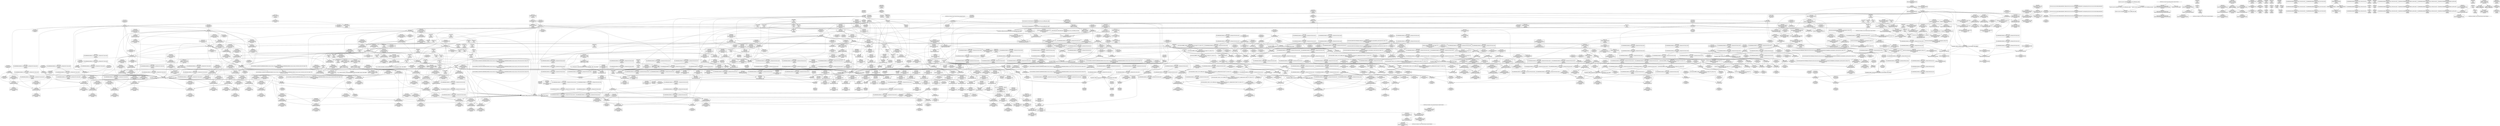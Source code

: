 digraph {
	CE0x59d9f10 [shape=record,shape=Mrecord,label="{CE0x59d9f10|rcu_read_lock:tmp}"]
	CE0x5a21130 [shape=record,shape=Mrecord,label="{CE0x5a21130|rcu_read_unlock:tmp14|include/linux/rcupdate.h,933|*SummSource*}"]
	CE0x5a226e0 [shape=record,shape=Mrecord,label="{CE0x5a226e0|_call_void_rcu_lock_acquire(%struct.lockdep_map*_rcu_lock_map)_#10,_!dbg_!27711|include/linux/rcupdate.h,881|*SummSink*}"]
	CE0x59c7520 [shape=record,shape=Mrecord,label="{CE0x59c7520|rcu_read_unlock:tmp18|include/linux/rcupdate.h,933}"]
	CE0x5a368c0 [shape=record,shape=Mrecord,label="{CE0x5a368c0|i64*_getelementptr_inbounds_(_4_x_i64_,_4_x_i64_*___llvm_gcov_ctr129,_i64_0,_i64_2)|*Constant*|*SummSink*}"]
	CE0x5a89cc0 [shape=record,shape=Mrecord,label="{CE0x5a89cc0|i64_1|*Constant*}"]
	CE0x5a5cfa0 [shape=record,shape=Mrecord,label="{CE0x5a5cfa0|COLLAPSED:_GCMRE___llvm_gcov_ctr130_internal_global_4_x_i64_zeroinitializer:_elem_0:default:}"]
	CE0x5a25150 [shape=record,shape=Mrecord,label="{CE0x5a25150|__preempt_count_sub:do.end}"]
	CE0x59ac7a0 [shape=record,shape=Mrecord,label="{CE0x59ac7a0|selinux_kernel_module_request:entry}"]
	CE0x59bd1a0 [shape=record,shape=Mrecord,label="{CE0x59bd1a0|get_current:tmp1|*SummSink*}"]
	CE0x59f8bc0 [shape=record,shape=Mrecord,label="{CE0x59f8bc0|__rcu_read_lock:entry|*SummSink*}"]
	CE0x5a24dc0 [shape=record,shape=Mrecord,label="{CE0x5a24dc0|__preempt_count_add:tmp7|./arch/x86/include/asm/preempt.h,73}"]
	CE0x5a07e50 [shape=record,shape=Mrecord,label="{CE0x5a07e50|GLOBAL:rcu_read_unlock|*Constant*|*SummSource*}"]
	CE0x5a48490 [shape=record,shape=Mrecord,label="{CE0x5a48490|void_(i32*,_i32,_i32*)*_asm_addl_$1,_%gs:$0_,_*m,ri,*m,_dirflag_,_fpsr_,_flags_}"]
	CE0x5a84540 [shape=record,shape=Mrecord,label="{CE0x5a84540|__preempt_count_sub:tmp2|*SummSource*}"]
	CE0x5a962b0 [shape=record,shape=Mrecord,label="{CE0x5a962b0|__preempt_count_sub:tmp2}"]
	CE0x5a082b0 [shape=record,shape=Mrecord,label="{CE0x5a082b0|_ret_void,_!dbg_!27735|include/linux/rcupdate.h,938}"]
	CE0x5a0d650 [shape=record,shape=Mrecord,label="{CE0x5a0d650|rcu_read_lock:tobool|include/linux/rcupdate.h,882|*SummSink*}"]
	CE0x5a42d50 [shape=record,shape=Mrecord,label="{CE0x5a42d50|rcu_read_unlock:tobool1|include/linux/rcupdate.h,933|*SummSource*}"]
	CE0x59fb8e0 [shape=record,shape=Mrecord,label="{CE0x59fb8e0|rcu_read_unlock:tmp12|include/linux/rcupdate.h,933|*SummSource*}"]
	CE0x59ca890 [shape=record,shape=Mrecord,label="{CE0x59ca890|selinux_kernel_module_request:kmod_name|Function::selinux_kernel_module_request&Arg::kmod_name::|*SummSource*}"]
	CE0x59d0550 [shape=record,shape=Mrecord,label="{CE0x59d0550|task_sid:tmp}"]
	CE0x5a24f80 [shape=record,shape=Mrecord,label="{CE0x5a24f80|__preempt_count_add:tmp7|./arch/x86/include/asm/preempt.h,73|*SummSource*}"]
	CE0x5a67be0 [shape=record,shape=Mrecord,label="{CE0x5a67be0|rcu_lock_release:__here|*SummSource*}"]
	CE0x59cb890 [shape=record,shape=Mrecord,label="{CE0x59cb890|task_sid:entry}"]
	CE0x5a1faa0 [shape=record,shape=Mrecord,label="{CE0x5a1faa0|i64*_getelementptr_inbounds_(_11_x_i64_,_11_x_i64_*___llvm_gcov_ctr127,_i64_0,_i64_10)|*Constant*|*SummSink*}"]
	CE0x59af4a0 [shape=record,shape=Mrecord,label="{CE0x59af4a0|i64_7|*Constant*}"]
	CE0x59f3560 [shape=record,shape=Mrecord,label="{CE0x59f3560|cred_sid:tmp4|*LoadInst*|security/selinux/hooks.c,196}"]
	CE0x59f3f50 [shape=record,shape=Mrecord,label="{CE0x59f3f50|cred_sid:tmp5|security/selinux/hooks.c,196|*SummSource*}"]
	CE0x59ffd50 [shape=record,shape=Mrecord,label="{CE0x59ffd50|0:_i8,_:_GCMR_task_sid.__warned_internal_global_i8_0,_section_.data.unlikely_,_align_1:_elem_0:default:}"]
	CE0x5a6f8d0 [shape=record,shape=Mrecord,label="{CE0x5a6f8d0|i64*_getelementptr_inbounds_(_4_x_i64_,_4_x_i64_*___llvm_gcov_ctr134,_i64_0,_i64_2)|*Constant*|*SummSource*}"]
	CE0x59cd450 [shape=record,shape=Mrecord,label="{CE0x59cd450|task_sid:tmp|*SummSink*}"]
	CE0x59b8bd0 [shape=record,shape=Mrecord,label="{CE0x59b8bd0|task_sid:tmp17|security/selinux/hooks.c,208|*SummSource*}"]
	CE0x59a86f0 [shape=record,shape=Mrecord,label="{CE0x59a86f0|i64*_getelementptr_inbounds_(_2_x_i64_,_2_x_i64_*___llvm_gcov_ctr131,_i64_0,_i64_1)|*Constant*|*SummSource*}"]
	CE0x5a6dd00 [shape=record,shape=Mrecord,label="{CE0x5a6dd00|i64*_getelementptr_inbounds_(_4_x_i64_,_4_x_i64_*___llvm_gcov_ctr130,_i64_0,_i64_3)|*Constant*}"]
	CE0x5a70610 [shape=record,shape=Mrecord,label="{CE0x5a70610|i64_1|*Constant*}"]
	CE0x59b1e30 [shape=record,shape=Mrecord,label="{CE0x59b1e30|i64_0|*Constant*}"]
	CE0x5a6ce60 [shape=record,shape=Mrecord,label="{CE0x5a6ce60|void_(i32*,_i32,_i32*)*_asm_addl_$1,_%gs:$0_,_*m,ri,*m,_dirflag_,_fpsr_,_flags_|*SummSource*}"]
	CE0x59f6ad0 [shape=record,shape=Mrecord,label="{CE0x59f6ad0|rcu_read_lock:call|include/linux/rcupdate.h,882|*SummSink*}"]
	CE0x59de420 [shape=record,shape=Mrecord,label="{CE0x59de420|task_sid:if.then|*SummSink*}"]
	CE0x5a8ec70 [shape=record,shape=Mrecord,label="{CE0x5a8ec70|__preempt_count_add:do.end|*SummSource*}"]
	CE0x5a42ad0 [shape=record,shape=Mrecord,label="{CE0x5a42ad0|rcu_read_unlock:tmp8|include/linux/rcupdate.h,933|*SummSink*}"]
	CE0x59ff630 [shape=record,shape=Mrecord,label="{CE0x59ff630|task_sid:tmp19|security/selinux/hooks.c,208}"]
	CE0x59d72e0 [shape=record,shape=Mrecord,label="{CE0x59d72e0|get_current:tmp}"]
	CE0x59c2230 [shape=record,shape=Mrecord,label="{CE0x59c2230|selinux_kernel_module_request:type|security/selinux/hooks.c,3565|*SummSource*}"]
	CE0x59f74d0 [shape=record,shape=Mrecord,label="{CE0x59f74d0|rcu_read_lock:land.lhs.true2|*SummSource*}"]
	CE0x59e1c30 [shape=record,shape=Mrecord,label="{CE0x59e1c30|GLOBAL:cred_sid|*Constant*}"]
	CE0x59b4600 [shape=record,shape=Mrecord,label="{CE0x59b4600|_call_void_rcu_read_lock()_#10,_!dbg_!27712|security/selinux/hooks.c,207|*SummSink*}"]
	CE0x59b0d50 [shape=record,shape=Mrecord,label="{CE0x59b0d50|task_sid:tobool1|security/selinux/hooks.c,208|*SummSource*}"]
	CE0x59fdb00 [shape=record,shape=Mrecord,label="{CE0x59fdb00|i64*_getelementptr_inbounds_(_13_x_i64_,_13_x_i64_*___llvm_gcov_ctr126,_i64_0,_i64_9)|*Constant*|*SummSource*}"]
	CE0x5a0d500 [shape=record,shape=Mrecord,label="{CE0x5a0d500|rcu_read_lock:tobool|include/linux/rcupdate.h,882}"]
	CE0x5a8e600 [shape=record,shape=Mrecord,label="{CE0x5a8e600|__preempt_count_add:tmp5|./arch/x86/include/asm/preempt.h,72}"]
	CE0x5a46a80 [shape=record,shape=Mrecord,label="{CE0x5a46a80|_call_void___preempt_count_add(i32_1)_#10,_!dbg_!27711|include/linux/rcupdate.h,239|*SummSink*}"]
	CE0x5a84220 [shape=record,shape=Mrecord,label="{CE0x5a84220|i64*_getelementptr_inbounds_(_4_x_i64_,_4_x_i64_*___llvm_gcov_ctr135,_i64_0,_i64_3)|*Constant*|*SummSink*}"]
	CE0x5a50e90 [shape=record,shape=Mrecord,label="{CE0x5a50e90|_call_void___rcu_read_unlock()_#10,_!dbg_!27734|include/linux/rcupdate.h,937}"]
	CE0x5a48110 [shape=record,shape=Mrecord,label="{CE0x5a48110|rcu_lock_release:tmp2|*SummSource*}"]
	CE0x5a28210 [shape=record,shape=Mrecord,label="{CE0x5a28210|rcu_read_lock:call3|include/linux/rcupdate.h,882|*SummSink*}"]
	CE0x5a45380 [shape=record,shape=Mrecord,label="{CE0x5a45380|_call_void_asm_sideeffect_,_memory_,_dirflag_,_fpsr_,_flags_()_#3,_!dbg_!27711,_!srcloc_!27714|include/linux/rcupdate.h,244|*SummSource*}"]
	CE0x5a70680 [shape=record,shape=Mrecord,label="{CE0x5a70680|__preempt_count_add:tmp1}"]
	CE0x59d9ff0 [shape=record,shape=Mrecord,label="{CE0x59d9ff0|rcu_read_lock:tmp|*SummSource*}"]
	CE0x59cecc0 [shape=record,shape=Mrecord,label="{CE0x59cecc0|avc_has_perm:requested|Function::avc_has_perm&Arg::requested::|*SummSource*}"]
	CE0x59d9450 [shape=record,shape=Mrecord,label="{CE0x59d9450|cred_sid:sid|security/selinux/hooks.c,197|*SummSink*}"]
	CE0x5a4b5d0 [shape=record,shape=Mrecord,label="{CE0x5a4b5d0|rcu_read_unlock:do.body}"]
	CE0x5a0b430 [shape=record,shape=Mrecord,label="{CE0x5a0b430|rcu_read_unlock:tmp6|include/linux/rcupdate.h,933}"]
	CE0x5a445e0 [shape=record,shape=Mrecord,label="{CE0x5a445e0|rcu_read_unlock:tobool|include/linux/rcupdate.h,933}"]
	CE0x5a41140 [shape=record,shape=Mrecord,label="{CE0x5a41140|_call_void___preempt_count_sub(i32_1)_#10,_!dbg_!27715|include/linux/rcupdate.h,244|*SummSink*}"]
	CE0x5a437a0 [shape=record,shape=Mrecord,label="{CE0x5a437a0|rcu_read_unlock:call|include/linux/rcupdate.h,933}"]
	CE0x59e14d0 [shape=record,shape=Mrecord,label="{CE0x59e14d0|i64*_getelementptr_inbounds_(_13_x_i64_,_13_x_i64_*___llvm_gcov_ctr126,_i64_0,_i64_12)|*Constant*|*SummSink*}"]
	CE0x5a67b20 [shape=record,shape=Mrecord,label="{CE0x5a67b20|rcu_lock_release:indirectgoto|*SummSink*}"]
	CE0x5a24230 [shape=record,shape=Mrecord,label="{CE0x5a24230|rcu_lock_acquire:map|Function::rcu_lock_acquire&Arg::map::|*SummSource*}"]
	CE0x5a44850 [shape=record,shape=Mrecord,label="{CE0x5a44850|__rcu_read_lock:tmp5|include/linux/rcupdate.h,239|*SummSource*}"]
	CE0x59f8620 [shape=record,shape=Mrecord,label="{CE0x59f8620|rcu_read_lock:if.then|*SummSource*}"]
	CE0x59ca490 [shape=record,shape=Mrecord,label="{CE0x59ca490|selinux_kernel_module_request:kmod_name2|security/selinux/hooks.c,3566|*SummSink*}"]
	CE0x5a0a1e0 [shape=record,shape=Mrecord,label="{CE0x5a0a1e0|_ret_void,_!dbg_!27717|include/linux/rcupdate.h,240|*SummSource*}"]
	CE0x59e18d0 [shape=record,shape=Mrecord,label="{CE0x59e18d0|task_sid:tmp27|security/selinux/hooks.c,208|*SummSource*}"]
	CE0x5a6e520 [shape=record,shape=Mrecord,label="{CE0x5a6e520|%struct.lockdep_map*_null|*Constant*|*SummSink*}"]
	CE0x59f3ac0 [shape=record,shape=Mrecord,label="{CE0x59f3ac0|i64*_getelementptr_inbounds_(_11_x_i64_,_11_x_i64_*___llvm_gcov_ctr127,_i64_0,_i64_0)|*Constant*|*SummSink*}"]
	CE0x5a013e0 [shape=record,shape=Mrecord,label="{CE0x5a013e0|i64_0|*Constant*}"]
	CE0x5a05bb0 [shape=record,shape=Mrecord,label="{CE0x5a05bb0|task_sid:tmp13|security/selinux/hooks.c,208}"]
	CE0x5a07630 [shape=record,shape=Mrecord,label="{CE0x5a07630|_call_void_rcu_read_unlock()_#10,_!dbg_!27748|security/selinux/hooks.c,209|*SummSink*}"]
	CE0x5a4f570 [shape=record,shape=Mrecord,label="{CE0x5a4f570|rcu_read_unlock:tmp22|include/linux/rcupdate.h,935|*SummSource*}"]
	CE0x5a7d2b0 [shape=record,shape=Mrecord,label="{CE0x5a7d2b0|GLOBAL:lock_release|*Constant*|*SummSink*}"]
	CE0x59c1830 [shape=record,shape=Mrecord,label="{CE0x59c1830|COLLAPSED:_GCMRE___llvm_gcov_ctr98_internal_global_2_x_i64_zeroinitializer:_elem_0:default:}"]
	CE0x59db2e0 [shape=record,shape=Mrecord,label="{CE0x59db2e0|i64*_getelementptr_inbounds_(_11_x_i64_,_11_x_i64_*___llvm_gcov_ctr127,_i64_0,_i64_1)|*Constant*|*SummSink*}"]
	CE0x5a4bad0 [shape=record,shape=Mrecord,label="{CE0x5a4bad0|__preempt_count_sub:tmp7|./arch/x86/include/asm/preempt.h,78|*SummSource*}"]
	CE0x5a51690 [shape=record,shape=Mrecord,label="{CE0x5a51690|__rcu_read_unlock:entry|*SummSource*}"]
	CE0x5a40c10 [shape=record,shape=Mrecord,label="{CE0x5a40c10|rcu_read_unlock:tmp8|include/linux/rcupdate.h,933|*SummSource*}"]
	CE0x59f45b0 [shape=record,shape=Mrecord,label="{CE0x59f45b0|i32_1|*Constant*}"]
	"CONST[source:0(mediator),value:0(static)][purpose:{operation}][SnkIdx:3]"
	CE0x59de350 [shape=record,shape=Mrecord,label="{CE0x59de350|task_sid:if.then|*SummSource*}"]
	CE0x59bd640 [shape=record,shape=Mrecord,label="{CE0x59bd640|i32_(i32,_i32,_i16,_i32,_%struct.common_audit_data*)*_bitcast_(i32_(i32,_i32,_i16,_i32,_%struct.common_audit_data.495*)*_avc_has_perm_to_i32_(i32,_i32,_i16,_i32,_%struct.common_audit_data*)*)|*Constant*|*SummSource*}"]
	CE0x59a9bd0 [shape=record,shape=Mrecord,label="{CE0x59a9bd0|task_sid:tmp10|security/selinux/hooks.c,208}"]
	CE0x5a0bcd0 [shape=record,shape=Mrecord,label="{CE0x5a0bcd0|rcu_read_unlock:tmp16|include/linux/rcupdate.h,933|*SummSink*}"]
	CE0x5a079b0 [shape=record,shape=Mrecord,label="{CE0x5a079b0|_call_void_rcu_read_unlock()_#10,_!dbg_!27748|security/selinux/hooks.c,209|*SummSource*}"]
	CE0x59f8e70 [shape=record,shape=Mrecord,label="{CE0x59f8e70|_ret_void,_!dbg_!27717|include/linux/rcupdate.h,240}"]
	CE0x5a02bb0 [shape=record,shape=Mrecord,label="{CE0x5a02bb0|task_sid:do.body5|*SummSink*}"]
	CE0x5a0d260 [shape=record,shape=Mrecord,label="{CE0x5a0d260|i32_22|*Constant*|*SummSink*}"]
	CE0x59caff0 [shape=record,shape=Mrecord,label="{CE0x59caff0|selinux_kernel_module_request:ad|security/selinux/hooks.c, 3561|*SummSource*}"]
	CE0x59feb60 [shape=record,shape=Mrecord,label="{CE0x59feb60|i32_934|*Constant*|*SummSource*}"]
	CE0x5a4a910 [shape=record,shape=Mrecord,label="{CE0x5a4a910|rcu_lock_acquire:tmp1|*SummSource*}"]
	CE0x59b69e0 [shape=record,shape=Mrecord,label="{CE0x59b69e0|_call_void_mcount()_#3|*SummSource*}"]
	CE0x5a095a0 [shape=record,shape=Mrecord,label="{CE0x5a095a0|rcu_read_lock:tmp4|include/linux/rcupdate.h,882|*SummSource*}"]
	CE0x59e24e0 [shape=record,shape=Mrecord,label="{CE0x59e24e0|GLOBAL:cred_sid|*Constant*|*SummSink*}"]
	CE0x59b8650 [shape=record,shape=Mrecord,label="{CE0x59b8650|selinux_kernel_module_request:call1|security/selinux/hooks.c,3563}"]
	CE0x59f5580 [shape=record,shape=Mrecord,label="{CE0x59f5580|_call_void___rcu_read_lock()_#10,_!dbg_!27710|include/linux/rcupdate.h,879}"]
	CE0x5a27b10 [shape=record,shape=Mrecord,label="{CE0x5a27b10|rcu_read_lock:tmp12|include/linux/rcupdate.h,882|*SummSource*}"]
	CE0x5a8add0 [shape=record,shape=Mrecord,label="{CE0x5a8add0|__preempt_count_add:do.body}"]
	CE0x5a89f80 [shape=record,shape=Mrecord,label="{CE0x5a89f80|i64*_getelementptr_inbounds_(_4_x_i64_,_4_x_i64_*___llvm_gcov_ctr129,_i64_0,_i64_0)|*Constant*|*SummSource*}"]
	CE0x5a83370 [shape=record,shape=Mrecord,label="{CE0x5a83370|rcu_lock_acquire:tmp6|*SummSink*}"]
	CE0x5a47ce0 [shape=record,shape=Mrecord,label="{CE0x5a47ce0|rcu_read_unlock:if.end|*SummSource*}"]
	CE0x5a21c40 [shape=record,shape=Mrecord,label="{CE0x5a21c40|i32_883|*Constant*|*SummSource*}"]
	CE0x5a01cf0 [shape=record,shape=Mrecord,label="{CE0x5a01cf0|task_sid:land.lhs.true}"]
	CE0x5a03cd0 [shape=record,shape=Mrecord,label="{CE0x5a03cd0|rcu_read_unlock:call|include/linux/rcupdate.h,933|*SummSource*}"]
	CE0x5a455a0 [shape=record,shape=Mrecord,label="{CE0x5a455a0|rcu_read_unlock:tobool|include/linux/rcupdate.h,933|*SummSink*}"]
	CE0x59fff20 [shape=record,shape=Mrecord,label="{CE0x59fff20|task_sid:tobool1|security/selinux/hooks.c,208}"]
	CE0x5a236b0 [shape=record,shape=Mrecord,label="{CE0x5a236b0|i32_0|*Constant*}"]
	CE0x5a28090 [shape=record,shape=Mrecord,label="{CE0x5a28090|rcu_read_lock:call3|include/linux/rcupdate.h,882|*SummSource*}"]
	CE0x5a51310 [shape=record,shape=Mrecord,label="{CE0x5a51310|GLOBAL:__rcu_read_unlock|*Constant*|*SummSink*}"]
	CE0x59e27f0 [shape=record,shape=Mrecord,label="{CE0x59e27f0|i64*_getelementptr_inbounds_(_4_x_i64_,_4_x_i64_*___llvm_gcov_ctr128,_i64_0,_i64_2)|*Constant*}"]
	CE0x5a40820 [shape=record,shape=Mrecord,label="{CE0x5a40820|_ret_void,_!dbg_!27719|./arch/x86/include/asm/preempt.h,73|*SummSource*}"]
	CE0x59d95b0 [shape=record,shape=Mrecord,label="{CE0x59d95b0|cred_sid:sid|security/selinux/hooks.c,197|*SummSource*}"]
	CE0x5a39170 [shape=record,shape=Mrecord,label="{CE0x5a39170|__preempt_count_add:tmp4|./arch/x86/include/asm/preempt.h,72}"]
	CE0x5a6b820 [shape=record,shape=Mrecord,label="{CE0x5a6b820|i8*_undef|*Constant*}"]
	CE0x5a1f040 [shape=record,shape=Mrecord,label="{CE0x5a1f040|_call_void_lockdep_rcu_suspicious(i8*_getelementptr_inbounds_(_25_x_i8_,_25_x_i8_*_.str45,_i32_0,_i32_0),_i32_883,_i8*_getelementptr_inbounds_(_42_x_i8_,_42_x_i8_*_.str46,_i32_0,_i32_0))_#10,_!dbg_!27728|include/linux/rcupdate.h,882|*SummSource*}"]
	CE0x5a47bb0 [shape=record,shape=Mrecord,label="{CE0x5a47bb0|rcu_read_unlock:if.end}"]
	CE0x59bcb50 [shape=record,shape=Mrecord,label="{CE0x59bcb50|i64*_getelementptr_inbounds_(_2_x_i64_,_2_x_i64_*___llvm_gcov_ctr98,_i64_0,_i64_1)|*Constant*}"]
	CE0x5a62d10 [shape=record,shape=Mrecord,label="{CE0x5a62d10|i64*_getelementptr_inbounds_(_4_x_i64_,_4_x_i64_*___llvm_gcov_ctr130,_i64_0,_i64_3)|*Constant*|*SummSink*}"]
	CE0x5a7e200 [shape=record,shape=Mrecord,label="{CE0x5a7e200|__rcu_read_unlock:bb}"]
	CE0x5a6cbb0 [shape=record,shape=Mrecord,label="{CE0x5a6cbb0|i64*_getelementptr_inbounds_(_4_x_i64_,_4_x_i64_*___llvm_gcov_ctr133,_i64_0,_i64_0)|*Constant*|*SummSink*}"]
	CE0x59b8730 [shape=record,shape=Mrecord,label="{CE0x59b8730|selinux_kernel_module_request:call1|security/selinux/hooks.c,3563|*SummSource*}"]
	CE0x5a46e40 [shape=record,shape=Mrecord,label="{CE0x5a46e40|rcu_read_unlock:if.then|*SummSource*}"]
	CE0x59ffdc0 [shape=record,shape=Mrecord,label="{CE0x59ffdc0|task_sid:tmp9|security/selinux/hooks.c,208|*SummSource*}"]
	CE0x5a4e6b0 [shape=record,shape=Mrecord,label="{CE0x5a4e6b0|i64*_getelementptr_inbounds_(_11_x_i64_,_11_x_i64_*___llvm_gcov_ctr132,_i64_0,_i64_9)|*Constant*}"]
	CE0x59b5790 [shape=record,shape=Mrecord,label="{CE0x59b5790|i64*_getelementptr_inbounds_(_2_x_i64_,_2_x_i64_*___llvm_gcov_ctr98,_i64_0,_i64_0)|*Constant*|*SummSource*}"]
	CE0x5a01b70 [shape=record,shape=Mrecord,label="{CE0x5a01b70|rcu_read_lock:land.lhs.true|*SummSink*}"]
	CE0x59e3d50 [shape=record,shape=Mrecord,label="{CE0x59e3d50|rcu_read_unlock:tmp10|include/linux/rcupdate.h,933}"]
	CE0x5a470d0 [shape=record,shape=Mrecord,label="{CE0x5a470d0|_call_void_asm_sideeffect_,_memory_,_dirflag_,_fpsr_,_flags_()_#3,_!dbg_!27714,_!srcloc_!27715|include/linux/rcupdate.h,239|*SummSource*}"]
	CE0x59ac510 [shape=record,shape=Mrecord,label="{CE0x59ac510|_call_void_mcount()_#3|*SummSink*}"]
	CE0x59d0f80 [shape=record,shape=Mrecord,label="{CE0x59d0f80|selinux_kernel_module_request:tmp3|*SummSink*}"]
	CE0x5a05010 [shape=record,shape=Mrecord,label="{CE0x5a05010|i8*_getelementptr_inbounds_(_25_x_i8_,_25_x_i8_*_.str3,_i32_0,_i32_0)|*Constant*}"]
	CE0x5a29020 [shape=record,shape=Mrecord,label="{CE0x5a29020|cred_sid:tmp6|security/selinux/hooks.c,197}"]
	CE0x5a95080 [shape=record,shape=Mrecord,label="{CE0x5a95080|__preempt_count_sub:tmp5|./arch/x86/include/asm/preempt.h,77|*SummSource*}"]
	CE0x5a27250 [shape=record,shape=Mrecord,label="{CE0x5a27250|rcu_read_lock:tmp10|include/linux/rcupdate.h,882|*SummSource*}"]
	CE0x59b03d0 [shape=record,shape=Mrecord,label="{CE0x59b03d0|get_current:tmp2|*SummSink*}"]
	CE0x59f7d50 [shape=record,shape=Mrecord,label="{CE0x59f7d50|GLOBAL:__rcu_read_lock|*Constant*|*SummSource*}"]
	CE0x5a50f00 [shape=record,shape=Mrecord,label="{CE0x5a50f00|_call_void___rcu_read_unlock()_#10,_!dbg_!27734|include/linux/rcupdate.h,937|*SummSource*}"]
	CE0x59e2e00 [shape=record,shape=Mrecord,label="{CE0x59e2e00|__rcu_read_lock:tmp6|include/linux/rcupdate.h,240}"]
	CE0x5a04700 [shape=record,shape=Mrecord,label="{CE0x5a04700|task_sid:tmp1|*SummSink*}"]
	CE0x5a1bde0 [shape=record,shape=Mrecord,label="{CE0x5a1bde0|i64*_getelementptr_inbounds_(_11_x_i64_,_11_x_i64_*___llvm_gcov_ctr127,_i64_0,_i64_8)|*Constant*|*SummSource*}"]
	CE0x5a4e350 [shape=record,shape=Mrecord,label="{CE0x5a4e350|i8*_getelementptr_inbounds_(_44_x_i8_,_44_x_i8_*_.str47,_i32_0,_i32_0)|*Constant*}"]
	CE0x5a82400 [shape=record,shape=Mrecord,label="{CE0x5a82400|rcu_lock_release:tmp5|include/linux/rcupdate.h,423|*SummSink*}"]
	CE0x5a1d6d0 [shape=record,shape=Mrecord,label="{CE0x5a1d6d0|rcu_read_lock:tmp19|include/linux/rcupdate.h,882|*SummSource*}"]
	CE0x5a63eb0 [shape=record,shape=Mrecord,label="{CE0x5a63eb0|i64_1|*Constant*}"]
	CE0x5a1e540 [shape=record,shape=Mrecord,label="{CE0x5a1e540|rcu_read_lock:tmp17|include/linux/rcupdate.h,882|*SummSink*}"]
	CE0x5a1eec0 [shape=record,shape=Mrecord,label="{CE0x5a1eec0|_call_void_lockdep_rcu_suspicious(i8*_getelementptr_inbounds_(_25_x_i8_,_25_x_i8_*_.str45,_i32_0,_i32_0),_i32_883,_i8*_getelementptr_inbounds_(_42_x_i8_,_42_x_i8_*_.str46,_i32_0,_i32_0))_#10,_!dbg_!27728|include/linux/rcupdate.h,882}"]
	CE0x59b0e70 [shape=record,shape=Mrecord,label="{CE0x59b0e70|task_sid:tobool1|security/selinux/hooks.c,208|*SummSink*}"]
	CE0x59f8d90 [shape=record,shape=Mrecord,label="{CE0x59f8d90|_call_void_rcu_lock_acquire(%struct.lockdep_map*_rcu_lock_map)_#10,_!dbg_!27711|include/linux/rcupdate.h,881}"]
	CE0x5a63e20 [shape=record,shape=Mrecord,label="{CE0x5a63e20|__rcu_read_lock:tmp|*SummSink*}"]
	CE0x5a95240 [shape=record,shape=Mrecord,label="{CE0x5a95240|__preempt_count_sub:tmp1|*SummSink*}"]
	CE0x59bd340 [shape=record,shape=Mrecord,label="{CE0x59bd340|selinux_kernel_module_request:call3|security/selinux/hooks.c,3568|*SummSource*}"]
	CE0x59c37a0 [shape=record,shape=Mrecord,label="{CE0x59c37a0|task_sid:tobool|security/selinux/hooks.c,208}"]
	CE0x5a44c60 [shape=record,shape=Mrecord,label="{CE0x5a44c60|rcu_read_unlock:tmp9|include/linux/rcupdate.h,933}"]
	CE0x5a67e90 [shape=record,shape=Mrecord,label="{CE0x5a67e90|rcu_lock_acquire:tmp3|*SummSource*}"]
	CE0x5a0e950 [shape=record,shape=Mrecord,label="{CE0x5a0e950|cred_sid:tmp|*SummSink*}"]
	CE0x5a05510 [shape=record,shape=Mrecord,label="{CE0x5a05510|_call_void_lockdep_rcu_suspicious(i8*_getelementptr_inbounds_(_25_x_i8_,_25_x_i8_*_.str3,_i32_0,_i32_0),_i32_208,_i8*_getelementptr_inbounds_(_41_x_i8_,_41_x_i8_*_.str44,_i32_0,_i32_0))_#10,_!dbg_!27732|security/selinux/hooks.c,208|*SummSink*}"]
	CE0x7735200 [shape=record,shape=Mrecord,label="{CE0x7735200|get_current:entry}"]
	CE0x5a1b860 [shape=record,shape=Mrecord,label="{CE0x5a1b860|rcu_read_lock:tmp16|include/linux/rcupdate.h,882|*SummSource*}"]
	CE0x5a4ec70 [shape=record,shape=Mrecord,label="{CE0x5a4ec70|i64*_getelementptr_inbounds_(_11_x_i64_,_11_x_i64_*___llvm_gcov_ctr132,_i64_0,_i64_10)|*Constant*}"]
	CE0x59c8a50 [shape=record,shape=Mrecord,label="{CE0x59c8a50|i64*_getelementptr_inbounds_(_13_x_i64_,_13_x_i64_*___llvm_gcov_ctr126,_i64_0,_i64_10)|*Constant*}"]
	CE0x5a453f0 [shape=record,shape=Mrecord,label="{CE0x5a453f0|_call_void_asm_sideeffect_,_memory_,_dirflag_,_fpsr_,_flags_()_#3,_!dbg_!27711,_!srcloc_!27714|include/linux/rcupdate.h,244|*SummSink*}"]
	CE0x59de1e0 [shape=record,shape=Mrecord,label="{CE0x59de1e0|task_sid:if.then}"]
	CE0x59be680 [shape=record,shape=Mrecord,label="{CE0x59be680|selinux_kernel_module_request:tmp}"]
	CE0x59c7ef0 [shape=record,shape=Mrecord,label="{CE0x59c7ef0|i64*_getelementptr_inbounds_(_13_x_i64_,_13_x_i64_*___llvm_gcov_ctr126,_i64_0,_i64_11)|*Constant*}"]
	CE0x5a949f0 [shape=record,shape=Mrecord,label="{CE0x5a949f0|i64*_getelementptr_inbounds_(_4_x_i64_,_4_x_i64_*___llvm_gcov_ctr135,_i64_0,_i64_1)|*Constant*}"]
	CE0x59dd4a0 [shape=record,shape=Mrecord,label="{CE0x59dd4a0|cred_sid:tmp2}"]
	CE0x59e1730 [shape=record,shape=Mrecord,label="{CE0x59e1730|task_sid:call7|security/selinux/hooks.c,208}"]
	CE0x59cbe50 [shape=record,shape=Mrecord,label="{CE0x59cbe50|task_sid:do.end}"]
	CE0x59acca0 [shape=record,shape=Mrecord,label="{CE0x59acca0|selinux_kernel_module_request:entry|*SummSink*}"]
	CE0x5a02da0 [shape=record,shape=Mrecord,label="{CE0x5a02da0|task_sid:bb|*SummSource*}"]
	CE0x5a4c110 [shape=record,shape=Mrecord,label="{CE0x5a4c110|_call_void_mcount()_#3}"]
	CE0x59dbec0 [shape=record,shape=Mrecord,label="{CE0x59dbec0|GLOBAL:lockdep_rcu_suspicious|*Constant*}"]
	CE0x5a73110 [shape=record,shape=Mrecord,label="{CE0x5a73110|__preempt_count_sub:tmp6|./arch/x86/include/asm/preempt.h,78|*SummSink*}"]
	CE0x59d8ed0 [shape=record,shape=Mrecord,label="{CE0x59d8ed0|rcu_read_lock:land.lhs.true2|*SummSink*}"]
	CE0x59e13d0 [shape=record,shape=Mrecord,label="{CE0x59e13d0|i64*_getelementptr_inbounds_(_13_x_i64_,_13_x_i64_*___llvm_gcov_ctr126,_i64_0,_i64_12)|*Constant*|*SummSource*}"]
	CE0x59cefa0 [shape=record,shape=Mrecord,label="{CE0x59cefa0|avc_has_perm:auditdata|Function::avc_has_perm&Arg::auditdata::|*SummSource*}"]
	CE0x5a36330 [shape=record,shape=Mrecord,label="{CE0x5a36330|__preempt_count_add:tmp4|./arch/x86/include/asm/preempt.h,72|*SummSink*}"]
	CE0x5a093b0 [shape=record,shape=Mrecord,label="{CE0x5a093b0|rcu_read_unlock:do.end|*SummSource*}"]
	CE0x5a66370 [shape=record,shape=Mrecord,label="{CE0x5a66370|_call_void_mcount()_#3|*SummSink*}"]
	CE0x59bdf00 [shape=record,shape=Mrecord,label="{CE0x59bdf00|avc_has_perm:entry|*SummSink*}"]
	CE0x59f95f0 [shape=record,shape=Mrecord,label="{CE0x59f95f0|i64*_getelementptr_inbounds_(_4_x_i64_,_4_x_i64_*___llvm_gcov_ctr128,_i64_0,_i64_0)|*Constant*|*SummSink*}"]
	CE0x59ca240 [shape=record,shape=Mrecord,label="{CE0x59ca240|selinux_kernel_module_request:kmod_name2|security/selinux/hooks.c,3566|*SummSource*}"]
	CE0x59fbea0 [shape=record,shape=Mrecord,label="{CE0x59fbea0|task_sid:tmp17|security/selinux/hooks.c,208}"]
	CE0x5a0f550 [shape=record,shape=Mrecord,label="{CE0x5a0f550|i64*_getelementptr_inbounds_(_11_x_i64_,_11_x_i64_*___llvm_gcov_ctr127,_i64_0,_i64_1)|*Constant*}"]
	CE0x59fba10 [shape=record,shape=Mrecord,label="{CE0x59fba10|rcu_read_unlock:tmp12|include/linux/rcupdate.h,933|*SummSink*}"]
	CE0x59e4720 [shape=record,shape=Mrecord,label="{CE0x59e4720|task_sid:tmp15|security/selinux/hooks.c,208|*SummSource*}"]
	CE0x59b91a0 [shape=record,shape=Mrecord,label="{CE0x59b91a0|task_sid:tmp18|security/selinux/hooks.c,208}"]
	CE0x5a04010 [shape=record,shape=Mrecord,label="{CE0x5a04010|rcu_read_lock:tmp7|include/linux/rcupdate.h,882}"]
	CE0x59afa40 [shape=record,shape=Mrecord,label="{CE0x59afa40|i64_6|*Constant*}"]
	CE0x5a08a40 [shape=record,shape=Mrecord,label="{CE0x5a08a40|rcu_read_lock:do.end|*SummSink*}"]
	CE0x5a4c4f0 [shape=record,shape=Mrecord,label="{CE0x5a4c4f0|rcu_read_unlock:bb}"]
	CE0x5a26f20 [shape=record,shape=Mrecord,label="{CE0x5a26f20|rcu_read_lock:tmp9|include/linux/rcupdate.h,882|*SummSink*}"]
	CE0x59ce050 [shape=record,shape=Mrecord,label="{CE0x59ce050|i32_16|*Constant*|*SummSource*}"]
	CE0x5a4e920 [shape=record,shape=Mrecord,label="{CE0x5a4e920|i64*_getelementptr_inbounds_(_11_x_i64_,_11_x_i64_*___llvm_gcov_ctr132,_i64_0,_i64_9)|*Constant*|*SummSink*}"]
	CE0x5a0d380 [shape=record,shape=Mrecord,label="{CE0x5a0d380|COLLAPSED:_CMRE:_elem_0::|security/selinux/hooks.c,196}"]
	CE0x5a76840 [shape=record,shape=Mrecord,label="{CE0x5a76840|__preempt_count_sub:sub|./arch/x86/include/asm/preempt.h,77|*SummSink*}"]
	CE0x59b1480 [shape=record,shape=Mrecord,label="{CE0x59b1480|task_sid:tmp10|security/selinux/hooks.c,208|*SummSink*}"]
	CE0x5a0e2b0 [shape=record,shape=Mrecord,label="{CE0x5a0e2b0|rcu_lock_acquire:entry|*SummSink*}"]
	CE0x5a6d780 [shape=record,shape=Mrecord,label="{CE0x5a6d780|i64*_getelementptr_inbounds_(_4_x_i64_,_4_x_i64_*___llvm_gcov_ctr130,_i64_0,_i64_0)|*Constant*|*SummSource*}"]
	CE0x5a8a9a0 [shape=record,shape=Mrecord,label="{CE0x5a8a9a0|__preempt_count_sub:do.body|*SummSink*}"]
	CE0x59e2e70 [shape=record,shape=Mrecord,label="{CE0x59e2e70|__rcu_read_lock:tmp6|include/linux/rcupdate.h,240|*SummSource*}"]
	CE0x5a1d0d0 [shape=record,shape=Mrecord,label="{CE0x5a1d0d0|i64*_getelementptr_inbounds_(_11_x_i64_,_11_x_i64_*___llvm_gcov_ctr127,_i64_0,_i64_9)|*Constant*|*SummSink*}"]
	CE0x5a24430 [shape=record,shape=Mrecord,label="{CE0x5a24430|__preempt_count_add:val|Function::__preempt_count_add&Arg::val::}"]
	CE0x59ba410 [shape=record,shape=Mrecord,label="{CE0x59ba410|GLOBAL:task_sid.__warned|Global_var:task_sid.__warned|*SummSink*}"]
	CE0x59e15b0 [shape=record,shape=Mrecord,label="{CE0x59e15b0|task_sid:tmp26|security/selinux/hooks.c,208|*SummSink*}"]
	CE0x5a64800 [shape=record,shape=Mrecord,label="{CE0x5a64800|i64*_getelementptr_inbounds_(_4_x_i64_,_4_x_i64_*___llvm_gcov_ctr128,_i64_0,_i64_1)|*Constant*|*SummSource*}"]
	CE0x5a841b0 [shape=record,shape=Mrecord,label="{CE0x5a841b0|i64*_getelementptr_inbounds_(_4_x_i64_,_4_x_i64_*___llvm_gcov_ctr135,_i64_0,_i64_3)|*Constant*|*SummSource*}"]
	CE0x5a03730 [shape=record,shape=Mrecord,label="{CE0x5a03730|_ret_void,_!dbg_!27717|include/linux/rcupdate.h,419|*SummSource*}"]
	CE0x5a04fa0 [shape=record,shape=Mrecord,label="{CE0x5a04fa0|i8_1|*Constant*|*SummSink*}"]
	CE0x59c83b0 [shape=record,shape=Mrecord,label="{CE0x59c83b0|task_sid:tmp20|security/selinux/hooks.c,208|*SummSink*}"]
	CE0x5a09a90 [shape=record,shape=Mrecord,label="{CE0x5a09a90|rcu_read_lock:do.body|*SummSource*}"]
	CE0x5a362c0 [shape=record,shape=Mrecord,label="{CE0x5a362c0|__preempt_count_add:tmp4|./arch/x86/include/asm/preempt.h,72|*SummSource*}"]
	CE0x59e0640 [shape=record,shape=Mrecord,label="{CE0x59e0640|task_sid:tmp24|security/selinux/hooks.c,208|*SummSink*}"]
	CE0x59ce2a0 [shape=record,shape=Mrecord,label="{CE0x59ce2a0|avc_has_perm:requested|Function::avc_has_perm&Arg::requested::|*SummSink*}"]
	CE0x59ca610 [shape=record,shape=Mrecord,label="{CE0x59ca610|selinux_kernel_module_request:kmod_name|Function::selinux_kernel_module_request&Arg::kmod_name::}"]
	CE0x59c32f0 [shape=record,shape=Mrecord,label="{CE0x59c32f0|task_sid:tmp4|*LoadInst*|security/selinux/hooks.c,208|*SummSink*}"]
	CE0x5a5de80 [shape=record,shape=Mrecord,label="{CE0x5a5de80|i64*_getelementptr_inbounds_(_4_x_i64_,_4_x_i64_*___llvm_gcov_ctr128,_i64_0,_i64_0)|*Constant*|*SummSource*}"]
	CE0x5a250e0 [shape=record,shape=Mrecord,label="{CE0x5a250e0|__preempt_count_add:tmp7|./arch/x86/include/asm/preempt.h,73|*SummSink*}"]
	CE0x5a03f00 [shape=record,shape=Mrecord,label="{CE0x5a03f00|rcu_read_lock:tmp6|include/linux/rcupdate.h,882|*SummSource*}"]
	CE0x59c8180 [shape=record,shape=Mrecord,label="{CE0x59c8180|task_sid:tmp20|security/selinux/hooks.c,208}"]
	CE0x5a05b20 [shape=record,shape=Mrecord,label="{CE0x5a05b20|task_sid:tmp11|security/selinux/hooks.c,208|*SummSink*}"]
	CE0x5a0b320 [shape=record,shape=Mrecord,label="{CE0x5a0b320|rcu_read_unlock:tmp5|include/linux/rcupdate.h,933|*SummSink*}"]
	CE0x59f8220 [shape=record,shape=Mrecord,label="{CE0x59f8220|rcu_read_unlock:tmp6|include/linux/rcupdate.h,933|*SummSink*}"]
	CE0x5a5cf30 [shape=record,shape=Mrecord,label="{CE0x5a5cf30|rcu_lock_acquire:tmp}"]
	CE0x5a5c8e0 [shape=record,shape=Mrecord,label="{CE0x5a5c8e0|i64*_getelementptr_inbounds_(_4_x_i64_,_4_x_i64_*___llvm_gcov_ctr130,_i64_0,_i64_2)|*Constant*|*SummSink*}"]
	CE0x5a95be0 [shape=record,shape=Mrecord,label="{CE0x5a95be0|i64*_getelementptr_inbounds_(_4_x_i64_,_4_x_i64_*___llvm_gcov_ctr134,_i64_0,_i64_0)|*Constant*|*SummSink*}"]
	CE0x5a1e4d0 [shape=record,shape=Mrecord,label="{CE0x5a1e4d0|rcu_read_lock:tmp17|include/linux/rcupdate.h,882|*SummSource*}"]
	CE0x59baf50 [shape=record,shape=Mrecord,label="{CE0x59baf50|task_sid:tmp1}"]
	CE0x59b11d0 [shape=record,shape=Mrecord,label="{CE0x59b11d0|i64_5|*Constant*|*SummSource*}"]
	CE0x59fc350 [shape=record,shape=Mrecord,label="{CE0x59fc350|i64*_getelementptr_inbounds_(_13_x_i64_,_13_x_i64_*___llvm_gcov_ctr126,_i64_0,_i64_8)|*Constant*}"]
	CE0x59ae6f0 [shape=record,shape=Mrecord,label="{CE0x59ae6f0|rcu_read_lock:tobool1|include/linux/rcupdate.h,882}"]
	CE0x5a20340 [shape=record,shape=Mrecord,label="{CE0x5a20340|rcu_read_lock:tmp22|include/linux/rcupdate.h,884|*SummSink*}"]
	CE0x5a4f0c0 [shape=record,shape=Mrecord,label="{CE0x5a4f0c0|i64*_getelementptr_inbounds_(_11_x_i64_,_11_x_i64_*___llvm_gcov_ctr132,_i64_0,_i64_10)|*Constant*|*SummSource*}"]
	CE0x5a7f190 [shape=record,shape=Mrecord,label="{CE0x5a7f190|__preempt_count_add:tmp3|*SummSource*}"]
	CE0x5a5d010 [shape=record,shape=Mrecord,label="{CE0x5a5d010|rcu_lock_acquire:tmp|*SummSource*}"]
	CE0x5a034a0 [shape=record,shape=Mrecord,label="{CE0x5a034a0|GLOBAL:current_task|Global_var:current_task|*SummSource*}"]
	CE0x5a40640 [shape=record,shape=Mrecord,label="{CE0x5a40640|__preempt_count_add:val|Function::__preempt_count_add&Arg::val::|*SummSource*}"]
	CE0x59d0270 [shape=record,shape=Mrecord,label="{CE0x59d0270|i64*_getelementptr_inbounds_(_13_x_i64_,_13_x_i64_*___llvm_gcov_ctr126,_i64_0,_i64_0)|*Constant*|*SummSource*}"]
	CE0x5a51fb0 [shape=record,shape=Mrecord,label="{CE0x5a51fb0|i64*_getelementptr_inbounds_(_4_x_i64_,_4_x_i64_*___llvm_gcov_ctr128,_i64_0,_i64_2)|*Constant*|*SummSink*}"]
	CE0x5a50d50 [shape=record,shape=Mrecord,label="{CE0x5a50d50|_ret_void,_!dbg_!27717|include/linux/rcupdate.h,424|*SummSink*}"]
	CE0x59d9130 [shape=record,shape=Mrecord,label="{CE0x59d9130|rcu_read_lock:if.end|*SummSink*}"]
	CE0x5a0cfa0 [shape=record,shape=Mrecord,label="{CE0x5a0cfa0|GLOBAL:__rcu_read_lock|*Constant*}"]
	CE0x5a025f0 [shape=record,shape=Mrecord,label="{CE0x5a025f0|task_sid:tmp3}"]
	CE0x5a42e70 [shape=record,shape=Mrecord,label="{CE0x5a42e70|rcu_read_unlock:tobool1|include/linux/rcupdate.h,933|*SummSink*}"]
	CE0x5a67f00 [shape=record,shape=Mrecord,label="{CE0x5a67f00|rcu_lock_acquire:tmp3|*SummSink*}"]
	CE0x5a23b30 [shape=record,shape=Mrecord,label="{CE0x5a23b30|rcu_read_unlock:tmp7|include/linux/rcupdate.h,933}"]
	CE0x5a02390 [shape=record,shape=Mrecord,label="{CE0x5a02390|task_sid:tmp2|*SummSource*}"]
	CE0x5a08050 [shape=record,shape=Mrecord,label="{CE0x5a08050|rcu_read_unlock:entry|*SummSink*}"]
	CE0x59b6760 [shape=record,shape=Mrecord,label="{CE0x59b6760|task_sid:do.body}"]
	CE0x59b0530 [shape=record,shape=Mrecord,label="{CE0x59b0530|_call_void_mcount()_#3|*SummSource*}"]
	CE0x5a5e9a0 [shape=record,shape=Mrecord,label="{CE0x5a5e9a0|_ret_void,_!dbg_!27720|./arch/x86/include/asm/preempt.h,78}"]
	CE0x5a0e220 [shape=record,shape=Mrecord,label="{CE0x5a0e220|rcu_lock_acquire:entry|*SummSource*}"]
	CE0x5a02b40 [shape=record,shape=Mrecord,label="{CE0x5a02b40|task_sid:do.body5|*SummSource*}"]
	CE0x59ac420 [shape=record,shape=Mrecord,label="{CE0x59ac420|_call_void_mcount()_#3|*SummSource*}"]
	CE0x59ac890 [shape=record,shape=Mrecord,label="{CE0x59ac890|selinux_kernel_module_request:entry|*SummSource*}"]
	CE0x59e4230 [shape=record,shape=Mrecord,label="{CE0x59e4230|i64*_getelementptr_inbounds_(_4_x_i64_,_4_x_i64_*___llvm_gcov_ctr128,_i64_0,_i64_3)|*Constant*}"]
	CE0x5a07fe0 [shape=record,shape=Mrecord,label="{CE0x5a07fe0|rcu_read_unlock:entry|*SummSource*}"]
	CE0x5a5dcb0 [shape=record,shape=Mrecord,label="{CE0x5a5dcb0|rcu_lock_acquire:indirectgoto|*SummSource*}"]
	CE0x59e0940 [shape=record,shape=Mrecord,label="{CE0x59e0940|task_sid:tmp25|security/selinux/hooks.c,208|*SummSource*}"]
	CE0x59d0680 [shape=record,shape=Mrecord,label="{CE0x59d0680|i32_1|*Constant*|*SummSource*}"]
	CE0x59d7560 [shape=record,shape=Mrecord,label="{CE0x59d7560|COLLAPSED:_GCMRE_current_task_external_global_%struct.task_struct*:_elem_0:default:}"]
	CE0x59c3470 [shape=record,shape=Mrecord,label="{CE0x59c3470|task_sid:call|security/selinux/hooks.c,208|*SummSource*}"]
	CE0x5a209a0 [shape=record,shape=Mrecord,label="{CE0x5a209a0|i64*_getelementptr_inbounds_(_2_x_i64_,_2_x_i64_*___llvm_gcov_ctr131,_i64_0,_i64_0)|*Constant*}"]
	CE0x5a0c8d0 [shape=record,shape=Mrecord,label="{CE0x5a0c8d0|i64*_getelementptr_inbounds_(_11_x_i64_,_11_x_i64_*___llvm_gcov_ctr132,_i64_0,_i64_1)|*Constant*}"]
	CE0x5a4cb90 [shape=record,shape=Mrecord,label="{CE0x5a4cb90|GLOBAL:rcu_read_unlock.__warned|Global_var:rcu_read_unlock.__warned|*SummSink*}"]
	CE0x5a00730 [shape=record,shape=Mrecord,label="{CE0x5a00730|rcu_read_lock:tmp8|include/linux/rcupdate.h,882}"]
	CE0x5a0bba0 [shape=record,shape=Mrecord,label="{CE0x5a0bba0|rcu_read_unlock:tmp16|include/linux/rcupdate.h,933|*SummSource*}"]
	CE0x59fe910 [shape=record,shape=Mrecord,label="{CE0x59fe910|i32_934|*Constant*}"]
	CE0x5a6d320 [shape=record,shape=Mrecord,label="{CE0x5a6d320|i64*_getelementptr_inbounds_(_4_x_i64_,_4_x_i64_*___llvm_gcov_ctr133,_i64_0,_i64_0)|*Constant*|*SummSource*}"]
	CE0x5a7e320 [shape=record,shape=Mrecord,label="{CE0x5a7e320|__rcu_read_unlock:bb|*SummSink*}"]
	CE0x59b2a10 [shape=record,shape=Mrecord,label="{CE0x59b2a10|rcu_lock_acquire:entry}"]
	CE0x5a5eae0 [shape=record,shape=Mrecord,label="{CE0x5a5eae0|__preempt_count_sub:val|Function::__preempt_count_sub&Arg::val::}"]
	CE0x59d2c70 [shape=record,shape=Mrecord,label="{CE0x59d2c70|i32_0|*Constant*}"]
	CE0x59a8460 [shape=record,shape=Mrecord,label="{CE0x59a8460|i64*_getelementptr_inbounds_(_2_x_i64_,_2_x_i64_*___llvm_gcov_ctr131,_i64_0,_i64_1)|*Constant*}"]
	CE0x5a27870 [shape=record,shape=Mrecord,label="{CE0x5a27870|rcu_read_lock:tmp11|include/linux/rcupdate.h,882|*SummSink*}"]
	CE0x5a09220 [shape=record,shape=Mrecord,label="{CE0x5a09220|rcu_read_unlock:do.end}"]
	CE0x59c0ac0 [shape=record,shape=Mrecord,label="{CE0x59c0ac0|selinux_kernel_module_request:u|security/selinux/hooks.c,3566}"]
	CE0x59b8500 [shape=record,shape=Mrecord,label="{CE0x59b8500|i64*_getelementptr_inbounds_(_4_x_i64_,_4_x_i64_*___llvm_gcov_ctr129,_i64_0,_i64_0)|*Constant*}"]
	CE0x5a00b50 [shape=record,shape=Mrecord,label="{CE0x5a00b50|0:_i8,_:_GCMR_rcu_read_lock.__warned_internal_global_i8_0,_section_.data.unlikely_,_align_1:_elem_0:default:}"]
	CE0x59ae9b0 [shape=record,shape=Mrecord,label="{CE0x59ae9b0|rcu_read_lock:tobool1|include/linux/rcupdate.h,882|*SummSource*}"]
	CE0x59c81f0 [shape=record,shape=Mrecord,label="{CE0x59c81f0|task_sid:tmp21|security/selinux/hooks.c,208}"]
	CE0x59c11b0 [shape=record,shape=Mrecord,label="{CE0x59c11b0|get_current:tmp3|*SummSource*}"]
	CE0x59b9110 [shape=record,shape=Mrecord,label="{CE0x59b9110|i64*_getelementptr_inbounds_(_13_x_i64_,_13_x_i64_*___llvm_gcov_ctr126,_i64_0,_i64_8)|*Constant*|*SummSink*}"]
	CE0x5a40890 [shape=record,shape=Mrecord,label="{CE0x5a40890|_ret_void,_!dbg_!27719|./arch/x86/include/asm/preempt.h,73|*SummSink*}"]
	CE0x5a7f6e0 [shape=record,shape=Mrecord,label="{CE0x5a7f6e0|GLOBAL:lock_release|*Constant*|*SummSource*}"]
	CE0x5a1b400 [shape=record,shape=Mrecord,label="{CE0x5a1b400|rcu_read_lock:tmp15|include/linux/rcupdate.h,882|*SummSource*}"]
	CE0x59b1590 [shape=record,shape=Mrecord,label="{CE0x59b1590|cred_sid:tmp3}"]
	CE0x59d3e70 [shape=record,shape=Mrecord,label="{CE0x59d3e70|rcu_lock_acquire:tmp3}"]
	CE0x5a43170 [shape=record,shape=Mrecord,label="{CE0x5a43170|__preempt_count_add:tmp5|./arch/x86/include/asm/preempt.h,72|*SummSink*}"]
	CE0x59b9f40 [shape=record,shape=Mrecord,label="{CE0x59b9f40|task_sid:tmp9|security/selinux/hooks.c,208}"]
	CE0x59ae7f0 [shape=record,shape=Mrecord,label="{CE0x59ae7f0|rcu_read_lock:tmp8|include/linux/rcupdate.h,882|*SummSink*}"]
	CE0x59b2e50 [shape=record,shape=Mrecord,label="{CE0x59b2e50|task_sid:tobool|security/selinux/hooks.c,208|*SummSource*}"]
	CE0x5a05e50 [shape=record,shape=Mrecord,label="{CE0x5a05e50|task_sid:tmp12|security/selinux/hooks.c,208|*SummSink*}"]
	CE0x59b6ea0 [shape=record,shape=Mrecord,label="{CE0x59b6ea0|selinux_kernel_module_request:bb}"]
	CE0x59b4190 [shape=record,shape=Mrecord,label="{CE0x59b4190|i64_1|*Constant*|*SummSource*}"]
	CE0x59fd610 [shape=record,shape=Mrecord,label="{CE0x59fd610|i8*_getelementptr_inbounds_(_41_x_i8_,_41_x_i8_*_.str44,_i32_0,_i32_0)|*Constant*|*SummSink*}"]
	CE0x5a1f4e0 [shape=record,shape=Mrecord,label="{CE0x5a1f4e0|_call_void_lockdep_rcu_suspicious(i8*_getelementptr_inbounds_(_25_x_i8_,_25_x_i8_*_.str45,_i32_0,_i32_0),_i32_883,_i8*_getelementptr_inbounds_(_42_x_i8_,_42_x_i8_*_.str46,_i32_0,_i32_0))_#10,_!dbg_!27728|include/linux/rcupdate.h,882|*SummSink*}"]
	CE0x5a20e20 [shape=record,shape=Mrecord,label="{CE0x5a20e20|rcu_read_unlock:tmp14|include/linux/rcupdate.h,933}"]
	CE0x5a69370 [shape=record,shape=Mrecord,label="{CE0x5a69370|__rcu_read_unlock:tmp6|include/linux/rcupdate.h,245}"]
	CE0x5a83780 [shape=record,shape=Mrecord,label="{CE0x5a83780|__rcu_read_lock:bb|*SummSource*}"]
	CE0x5a71e50 [shape=record,shape=Mrecord,label="{CE0x5a71e50|_call_void_asm_addl_$1,_%gs:$0_,_*m,ri,*m,_dirflag_,_fpsr_,_flags_(i32*___preempt_count,_i32_%sub,_i32*___preempt_count)_#3,_!dbg_!27717,_!srcloc_!27718|./arch/x86/include/asm/preempt.h,77}"]
	CE0x5a75a70 [shape=record,shape=Mrecord,label="{CE0x5a75a70|__preempt_count_sub:tmp}"]
	CE0x5a4f1e0 [shape=record,shape=Mrecord,label="{CE0x5a4f1e0|rcu_read_unlock:tmp21|include/linux/rcupdate.h,935|*SummSink*}"]
	CE0x5a46380 [shape=record,shape=Mrecord,label="{CE0x5a46380|i64*_getelementptr_inbounds_(_4_x_i64_,_4_x_i64_*___llvm_gcov_ctr130,_i64_0,_i64_1)|*Constant*|*SummSource*}"]
	CE0x59cd790 [shape=record,shape=Mrecord,label="{CE0x59cd790|_ret_%struct.task_struct*_%tmp4,_!dbg_!27714|./arch/x86/include/asm/current.h,14|*SummSink*}"]
	CE0x59e3ec0 [shape=record,shape=Mrecord,label="{CE0x59e3ec0|rcu_read_unlock:tmp10|include/linux/rcupdate.h,933|*SummSource*}"]
	CE0x5a7d750 [shape=record,shape=Mrecord,label="{CE0x5a7d750|i64*_getelementptr_inbounds_(_4_x_i64_,_4_x_i64_*___llvm_gcov_ctr133,_i64_0,_i64_3)|*Constant*}"]
	CE0x5a213e0 [shape=record,shape=Mrecord,label="{CE0x5a213e0|__rcu_read_lock:tmp7|include/linux/rcupdate.h,240}"]
	CE0x5a6dba0 [shape=record,shape=Mrecord,label="{CE0x5a6dba0|i32_2|*Constant*|*SummSource*}"]
	CE0x5a95820 [shape=record,shape=Mrecord,label="{CE0x5a95820|i64*_getelementptr_inbounds_(_4_x_i64_,_4_x_i64_*___llvm_gcov_ctr129,_i64_0,_i64_3)|*Constant*|*SummSource*}"]
	CE0x59fda90 [shape=record,shape=Mrecord,label="{CE0x59fda90|i64*_getelementptr_inbounds_(_13_x_i64_,_13_x_i64_*___llvm_gcov_ctr126,_i64_0,_i64_9)|*Constant*}"]
	CE0x59b8c40 [shape=record,shape=Mrecord,label="{CE0x59b8c40|task_sid:tmp17|security/selinux/hooks.c,208|*SummSink*}"]
	CE0x5a0c590 [shape=record,shape=Mrecord,label="{CE0x5a0c590|__rcu_read_lock:tmp4|include/linux/rcupdate.h,239|*SummSink*}"]
	CE0x59b6a80 [shape=record,shape=Mrecord,label="{CE0x59b6a80|_call_void_mcount()_#3|*SummSink*}"]
	CE0x5a20640 [shape=record,shape=Mrecord,label="{CE0x5a20640|cred_sid:bb}"]
	CE0x59dd130 [shape=record,shape=Mrecord,label="{CE0x59dd130|task_sid:tmp3|*SummSink*}"]
	CE0x59cd590 [shape=record,shape=Mrecord,label="{CE0x59cd590|_ret_%struct.task_struct*_%tmp4,_!dbg_!27714|./arch/x86/include/asm/current.h,14|*SummSource*}"]
	CE0x59f69e0 [shape=record,shape=Mrecord,label="{CE0x59f69e0|_ret_void,_!dbg_!27735|include/linux/rcupdate.h,884|*SummSource*}"]
	CE0x59f9010 [shape=record,shape=Mrecord,label="{CE0x59f9010|i64*_getelementptr_inbounds_(_4_x_i64_,_4_x_i64_*___llvm_gcov_ctr130,_i64_0,_i64_1)|*Constant*|*SummSink*}"]
	CE0x5a7e090 [shape=record,shape=Mrecord,label="{CE0x5a7e090|rcu_lock_release:tmp6}"]
	CE0x5a6c200 [shape=record,shape=Mrecord,label="{CE0x5a6c200|rcu_lock_release:bb|*SummSink*}"]
	CE0x5a5cd30 [shape=record,shape=Mrecord,label="{CE0x5a5cd30|rcu_lock_release:tmp1|*SummSink*}"]
	CE0x59b98f0 [shape=record,shape=Mrecord,label="{CE0x59b98f0|_ret_i32_%call7,_!dbg_!27749|security/selinux/hooks.c,210|*SummSource*}"]
	CE0x59e4600 [shape=record,shape=Mrecord,label="{CE0x59e4600|task_sid:tmp16|security/selinux/hooks.c,208}"]
	CE0x5a01880 [shape=record,shape=Mrecord,label="{CE0x5a01880|rcu_read_lock:tmp5|include/linux/rcupdate.h,882|*SummSource*}"]
	CE0x59aebb0 [shape=record,shape=Mrecord,label="{CE0x59aebb0|i64_5|*Constant*}"]
	CE0x5a933b0 [shape=record,shape=Mrecord,label="{CE0x5a933b0|_ret_void,_!dbg_!27720|./arch/x86/include/asm/preempt.h,78|*SummSource*}"]
	CE0x5a70d40 [shape=record,shape=Mrecord,label="{CE0x5a70d40|_call_void_mcount()_#3|*SummSink*}"]
	CE0x5a62070 [shape=record,shape=Mrecord,label="{CE0x5a62070|__rcu_read_unlock:do.body|*SummSink*}"]
	CE0x5a0b9c0 [shape=record,shape=Mrecord,label="{CE0x5a0b9c0|rcu_read_lock:tmp6|include/linux/rcupdate.h,882|*SummSink*}"]
	CE0x5a1e0a0 [shape=record,shape=Mrecord,label="{CE0x5a1e0a0|i64*_getelementptr_inbounds_(_11_x_i64_,_11_x_i64_*___llvm_gcov_ctr127,_i64_0,_i64_10)|*Constant*}"]
	CE0x59cae30 [shape=record,shape=Mrecord,label="{CE0x59cae30|selinux_kernel_module_request:call3|security/selinux/hooks.c,3568|*SummSink*}"]
	CE0x5a1e210 [shape=record,shape=Mrecord,label="{CE0x5a1e210|rcu_read_lock:tmp21|include/linux/rcupdate.h,884|*SummSource*}"]
	CE0x5a5f030 [shape=record,shape=Mrecord,label="{CE0x5a5f030|_call_void_mcount()_#3|*SummSource*}"]
	CE0x59c3090 [shape=record,shape=Mrecord,label="{CE0x59c3090|selinux_kernel_module_request:tmp|*SummSource*}"]
	CE0x5a0b090 [shape=record,shape=Mrecord,label="{CE0x5a0b090|rcu_lock_acquire:bb|*SummSource*}"]
	CE0x5a04330 [shape=record,shape=Mrecord,label="{CE0x5a04330|rcu_read_lock:tmp7|include/linux/rcupdate.h,882|*SummSink*}"]
	CE0x59b1850 [shape=record,shape=Mrecord,label="{CE0x59b1850|_call_void_mcount()_#3}"]
	CE0x59bdbe0 [shape=record,shape=Mrecord,label="{CE0x59bdbe0|avc_has_perm:entry|*SummSource*}"]
	CE0x5a5c710 [shape=record,shape=Mrecord,label="{CE0x5a5c710|i64*_getelementptr_inbounds_(_4_x_i64_,_4_x_i64_*___llvm_gcov_ctr130,_i64_0,_i64_2)|*Constant*|*SummSource*}"]
	CE0x5a839e0 [shape=record,shape=Mrecord,label="{CE0x5a839e0|__preempt_count_sub:tmp3|*SummSink*}"]
	CE0x5a6b490 [shape=record,shape=Mrecord,label="{CE0x5a6b490|rcu_lock_release:tmp7}"]
	CE0x59d7c10 [shape=record,shape=Mrecord,label="{CE0x59d7c10|i64*_getelementptr_inbounds_(_2_x_i64_,_2_x_i64_*___llvm_gcov_ctr98,_i64_0,_i64_1)|*Constant*|*SummSource*}"]
	CE0x59b5480 [shape=record,shape=Mrecord,label="{CE0x59b5480|avc_has_perm:auditdata|Function::avc_has_perm&Arg::auditdata::|*SummSink*}"]
	CE0x5a01510 [shape=record,shape=Mrecord,label="{CE0x5a01510|GLOBAL:__llvm_gcov_ctr127|Global_var:__llvm_gcov_ctr127|*SummSource*}"]
	CE0x5a1dcf0 [shape=record,shape=Mrecord,label="{CE0x5a1dcf0|rcu_read_lock:tmp21|include/linux/rcupdate.h,884}"]
	CE0x5a402c0 [shape=record,shape=Mrecord,label="{CE0x5a402c0|rcu_read_unlock:tmp1}"]
	CE0x5a43690 [shape=record,shape=Mrecord,label="{CE0x5a43690|_call_void_mcount()_#3|*SummSink*}"]
	CE0x5a4c000 [shape=record,shape=Mrecord,label="{CE0x5a4c000|rcu_read_unlock:tmp7|include/linux/rcupdate.h,933|*SummSource*}"]
	CE0x59f52e0 [shape=record,shape=Mrecord,label="{CE0x59f52e0|_call_void_mcount()_#3|*SummSource*}"]
	CE0x5a62ca0 [shape=record,shape=Mrecord,label="{CE0x5a62ca0|rcu_lock_acquire:tmp6}"]
	CE0x5a7f930 [shape=record,shape=Mrecord,label="{CE0x5a7f930|i64*_getelementptr_inbounds_(_4_x_i64_,_4_x_i64_*___llvm_gcov_ctr133,_i64_0,_i64_1)|*Constant*|*SummSource*}"]
	CE0x5a7e7c0 [shape=record,shape=Mrecord,label="{CE0x5a7e7c0|__rcu_read_unlock:tmp1}"]
	CE0x59b86c0 [shape=record,shape=Mrecord,label="{CE0x59b86c0|selinux_kernel_module_request:call1|security/selinux/hooks.c,3563|*SummSink*}"]
	CE0x5a0aab0 [shape=record,shape=Mrecord,label="{CE0x5a0aab0|i64*_getelementptr_inbounds_(_11_x_i64_,_11_x_i64_*___llvm_gcov_ctr132,_i64_0,_i64_1)|*Constant*|*SummSink*}"]
	CE0x5a24350 [shape=record,shape=Mrecord,label="{CE0x5a24350|_ret_void,_!dbg_!27719|./arch/x86/include/asm/preempt.h,73}"]
	CE0x5a95630 [shape=record,shape=Mrecord,label="{CE0x5a95630|i64*_getelementptr_inbounds_(_4_x_i64_,_4_x_i64_*___llvm_gcov_ctr129,_i64_0,_i64_3)|*Constant*}"]
	CE0x5a93df0 [shape=record,shape=Mrecord,label="{CE0x5a93df0|__preempt_count_add:tmp6|./arch/x86/include/asm/preempt.h,73|*SummSink*}"]
	CE0x59c1330 [shape=record,shape=Mrecord,label="{CE0x59c1330|get_current:tmp3|*SummSink*}"]
	CE0x59ba7c0 [shape=record,shape=Mrecord,label="{CE0x59ba7c0|i32_1|*Constant*}"]
	CE0x5a75ae0 [shape=record,shape=Mrecord,label="{CE0x5a75ae0|COLLAPSED:_GCMRE___llvm_gcov_ctr135_internal_global_4_x_i64_zeroinitializer:_elem_0:default:}"]
	CE0x5a044a0 [shape=record,shape=Mrecord,label="{CE0x5a044a0|GLOBAL:rcu_read_lock.__warned|Global_var:rcu_read_lock.__warned}"]
	CE0x5a07cb0 [shape=record,shape=Mrecord,label="{CE0x5a07cb0|rcu_read_unlock:entry}"]
	CE0x5a493c0 [shape=record,shape=Mrecord,label="{CE0x5a493c0|__rcu_read_lock:tmp3|*SummSink*}"]
	CE0x59d2300 [shape=record,shape=Mrecord,label="{CE0x59d2300|i32_16|*Constant*}"]
	CE0x5a4d160 [shape=record,shape=Mrecord,label="{CE0x5a4d160|__rcu_read_lock:tmp5|include/linux/rcupdate.h,239}"]
	CE0x59a8850 [shape=record,shape=Mrecord,label="{CE0x59a8850|rcu_read_lock:tmp2}"]
	CE0x59f3d20 [shape=record,shape=Mrecord,label="{CE0x59f3d20|cred_sid:tmp4|*LoadInst*|security/selinux/hooks.c,196|*SummSink*}"]
	CE0x5a4c5d0 [shape=record,shape=Mrecord,label="{CE0x5a4c5d0|rcu_read_unlock:bb|*SummSink*}"]
	CE0x59dc110 [shape=record,shape=Mrecord,label="{CE0x59dc110|GLOBAL:lockdep_rcu_suspicious|*Constant*|*SummSource*}"]
	CE0x59bac00 [shape=record,shape=Mrecord,label="{CE0x59bac00|_ret_i32_%call7,_!dbg_!27749|security/selinux/hooks.c,210|*SummSink*}"]
	CE0x5a68f80 [shape=record,shape=Mrecord,label="{CE0x5a68f80|__rcu_read_lock:do.body|*SummSource*}"]
	CE0x59d0ee0 [shape=record,shape=Mrecord,label="{CE0x59d0ee0|selinux_kernel_module_request:tmp3|*SummSource*}"]
	CE0x59de5e0 [shape=record,shape=Mrecord,label="{CE0x59de5e0|COLLAPSED:_GCMRE___llvm_gcov_ctr131_internal_global_2_x_i64_zeroinitializer:_elem_0:default:}"]
	CE0x5a40a50 [shape=record,shape=Mrecord,label="{CE0x5a40a50|0:_i8,_:_GCMR_rcu_read_unlock.__warned_internal_global_i8_0,_section_.data.unlikely_,_align_1:_elem_0:default:}"]
	CE0x5a28b90 [shape=record,shape=Mrecord,label="{CE0x5a28b90|rcu_read_lock:tmp13|include/linux/rcupdate.h,882|*SummSink*}"]
	CE0x5a4e3c0 [shape=record,shape=Mrecord,label="{CE0x5a4e3c0|i8*_getelementptr_inbounds_(_44_x_i8_,_44_x_i8_*_.str47,_i32_0,_i32_0)|*Constant*|*SummSource*}"]
	CE0x5a50be0 [shape=record,shape=Mrecord,label="{CE0x5a50be0|_ret_void,_!dbg_!27717|include/linux/rcupdate.h,424|*SummSource*}"]
	CE0x5a507a0 [shape=record,shape=Mrecord,label="{CE0x5a507a0|rcu_lock_release:map|Function::rcu_lock_release&Arg::map::|*SummSink*}"]
	CE0x59da730 [shape=record,shape=Mrecord,label="{CE0x59da730|task_sid:if.end|*SummSource*}"]
	CE0x59a9240 [shape=record,shape=Mrecord,label="{CE0x59a9240|rcu_read_lock:tmp1}"]
	CE0x59dab20 [shape=record,shape=Mrecord,label="{CE0x59dab20|task_sid:tmp23|security/selinux/hooks.c,208|*SummSink*}"]
	CE0x59c79d0 [shape=record,shape=Mrecord,label="{CE0x59c79d0|_call_void_lockdep_rcu_suspicious(i8*_getelementptr_inbounds_(_25_x_i8_,_25_x_i8_*_.str45,_i32_0,_i32_0),_i32_934,_i8*_getelementptr_inbounds_(_44_x_i8_,_44_x_i8_*_.str47,_i32_0,_i32_0))_#10,_!dbg_!27726|include/linux/rcupdate.h,933}"]
	CE0x5a50480 [shape=record,shape=Mrecord,label="{CE0x5a50480|rcu_lock_release:map|Function::rcu_lock_release&Arg::map::}"]
	CE0x5a68de0 [shape=record,shape=Mrecord,label="{CE0x5a68de0|__rcu_read_lock:tmp2}"]
	CE0x59fd090 [shape=record,shape=Mrecord,label="{CE0x59fd090|rcu_lock_acquire:tmp4|include/linux/rcupdate.h,418}"]
	CE0x5a02760 [shape=record,shape=Mrecord,label="{CE0x5a02760|i64_3|*Constant*}"]
	CE0x59cfd80 [shape=record,shape=Mrecord,label="{CE0x59cfd80|selinux_kernel_module_request:call|security/selinux/hooks.c,3563|*SummSink*}"]
	CE0x5a5dd40 [shape=record,shape=Mrecord,label="{CE0x5a5dd40|rcu_lock_acquire:indirectgoto|*SummSink*}"]
	CE0x5a078d0 [shape=record,shape=Mrecord,label="{CE0x5a078d0|_call_void_rcu_read_unlock()_#10,_!dbg_!27748|security/selinux/hooks.c,209}"]
	CE0x5a0cba0 [shape=record,shape=Mrecord,label="{CE0x5a0cba0|i64*_getelementptr_inbounds_(_11_x_i64_,_11_x_i64_*___llvm_gcov_ctr132,_i64_0,_i64_1)|*Constant*|*SummSource*}"]
	CE0x59c35d0 [shape=record,shape=Mrecord,label="{CE0x59c35d0|task_sid:call|security/selinux/hooks.c,208|*SummSink*}"]
	CE0x5a49350 [shape=record,shape=Mrecord,label="{CE0x5a49350|__rcu_read_lock:tmp3|*SummSource*}"]
	CE0x5a1db80 [shape=record,shape=Mrecord,label="{CE0x5a1db80|rcu_read_lock:tmp20|include/linux/rcupdate.h,882|*SummSink*}"]
	CE0x5a53170 [shape=record,shape=Mrecord,label="{CE0x5a53170|rcu_read_unlock:tmp20|include/linux/rcupdate.h,933}"]
	CE0x59b5c60 [shape=record,shape=Mrecord,label="{CE0x59b5c60|get_current:bb|*SummSource*}"]
	CE0x59a9810 [shape=record,shape=Mrecord,label="{CE0x59a9810|rcu_read_unlock:land.lhs.true2}"]
	CE0x5a68e50 [shape=record,shape=Mrecord,label="{CE0x5a68e50|__rcu_read_lock:tmp2|*SummSink*}"]
	CE0x5a460d0 [shape=record,shape=Mrecord,label="{CE0x5a460d0|i64*_getelementptr_inbounds_(_4_x_i64_,_4_x_i64_*___llvm_gcov_ctr130,_i64_0,_i64_1)|*Constant*}"]
	CE0x5a7f2e0 [shape=record,shape=Mrecord,label="{CE0x5a7f2e0|i64*_getelementptr_inbounds_(_4_x_i64_,_4_x_i64_*___llvm_gcov_ctr134,_i64_0,_i64_1)|*Constant*|*SummSink*}"]
	CE0x5a81310 [shape=record,shape=Mrecord,label="{CE0x5a81310|_call_void_asm_addl_$1,_%gs:$0_,_*m,ri,*m,_dirflag_,_fpsr_,_flags_(i32*___preempt_count,_i32_%val,_i32*___preempt_count)_#3,_!dbg_!27714,_!srcloc_!27717|./arch/x86/include/asm/preempt.h,72|*SummSource*}"]
	CE0x59e0360 [shape=record,shape=Mrecord,label="{CE0x59e0360|i64*_getelementptr_inbounds_(_2_x_i64_,_2_x_i64_*___llvm_gcov_ctr131,_i64_0,_i64_0)|*Constant*|*SummSource*}"]
	CE0x5a53c80 [shape=record,shape=Mrecord,label="{CE0x5a53c80|_call_void_mcount()_#3|*SummSink*}"]
	CE0x5a687b0 [shape=record,shape=Mrecord,label="{CE0x5a687b0|rcu_lock_acquire:tmp5|include/linux/rcupdate.h,418}"]
	CE0x5a6ed50 [shape=record,shape=Mrecord,label="{CE0x5a6ed50|__rcu_read_lock:tmp1|*SummSource*}"]
	CE0x59fd100 [shape=record,shape=Mrecord,label="{CE0x59fd100|rcu_lock_acquire:tmp4|include/linux/rcupdate.h,418|*SummSource*}"]
	CE0x59b9a10 [shape=record,shape=Mrecord,label="{CE0x59b9a10|selinux_kernel_module_request:tmp2|*SummSink*}"]
	CE0x59a8f30 [shape=record,shape=Mrecord,label="{CE0x59a8f30|task_sid:real_cred|security/selinux/hooks.c,208}"]
	CE0x5a5cb40 [shape=record,shape=Mrecord,label="{CE0x5a5cb40|i64*_getelementptr_inbounds_(_4_x_i64_,_4_x_i64_*___llvm_gcov_ctr133,_i64_0,_i64_1)|*Constant*}"]
	CE0x59d7dc0 [shape=record,shape=Mrecord,label="{CE0x59d7dc0|i64*_getelementptr_inbounds_(_2_x_i64_,_2_x_i64_*___llvm_gcov_ctr98,_i64_0,_i64_0)|*Constant*}"]
	CE0x59d9210 [shape=record,shape=Mrecord,label="{CE0x59d9210|i64*_getelementptr_inbounds_(_11_x_i64_,_11_x_i64_*___llvm_gcov_ctr127,_i64_0,_i64_0)|*Constant*}"]
	CE0x5a04b80 [shape=record,shape=Mrecord,label="{CE0x5a04b80|cred_sid:tmp1|*SummSink*}"]
	CE0x5a4e470 [shape=record,shape=Mrecord,label="{CE0x5a4e470|i8*_getelementptr_inbounds_(_44_x_i8_,_44_x_i8_*_.str47,_i32_0,_i32_0)|*Constant*|*SummSink*}"]
	CE0x5a7ef10 [shape=record,shape=Mrecord,label="{CE0x5a7ef10|i64*_getelementptr_inbounds_(_4_x_i64_,_4_x_i64_*___llvm_gcov_ctr134,_i64_0,_i64_1)|*Constant*}"]
	CE0x59fb730 [shape=record,shape=Mrecord,label="{CE0x59fb730|rcu_read_unlock:tmp11|include/linux/rcupdate.h,933|*SummSink*}"]
	CE0x59ff900 [shape=record,shape=Mrecord,label="{CE0x59ff900|get_current:tmp4|./arch/x86/include/asm/current.h,14|*SummSource*}"]
	CE0x59d03b0 [shape=record,shape=Mrecord,label="{CE0x59d03b0|i64*_getelementptr_inbounds_(_13_x_i64_,_13_x_i64_*___llvm_gcov_ctr126,_i64_0,_i64_0)|*Constant*|*SummSink*}"]
	CE0x5a1cf70 [shape=record,shape=Mrecord,label="{CE0x5a1cf70|i64*_getelementptr_inbounds_(_11_x_i64_,_11_x_i64_*___llvm_gcov_ctr127,_i64_0,_i64_9)|*Constant*|*SummSource*}"]
	CE0x5a64460 [shape=record,shape=Mrecord,label="{CE0x5a64460|i64*_getelementptr_inbounds_(_4_x_i64_,_4_x_i64_*___llvm_gcov_ctr130,_i64_0,_i64_0)|*Constant*|*SummSink*}"]
	CE0x59deae0 [shape=record,shape=Mrecord,label="{CE0x59deae0|i32_208|*Constant*|*SummSource*}"]
	CE0x59d1c90 [shape=record,shape=Mrecord,label="{CE0x59d1c90|avc_has_perm:tsid|Function::avc_has_perm&Arg::tsid::}"]
	CE0x59e2550 [shape=record,shape=Mrecord,label="{CE0x59e2550|cred_sid:entry}"]
	CE0x5a52a60 [shape=record,shape=Mrecord,label="{CE0x5a52a60|GLOBAL:rcu_lock_release|*Constant*|*SummSource*}"]
	CE0x5a717b0 [shape=record,shape=Mrecord,label="{CE0x5a717b0|__preempt_count_sub:entry|*SummSource*}"]
	CE0x59cb060 [shape=record,shape=Mrecord,label="{CE0x59cb060|selinux_kernel_module_request:ad|security/selinux/hooks.c, 3561|*SummSink*}"]
	CE0x5a51030 [shape=record,shape=Mrecord,label="{CE0x5a51030|_call_void___rcu_read_unlock()_#10,_!dbg_!27734|include/linux/rcupdate.h,937|*SummSink*}"]
	CE0x59b2fc0 [shape=record,shape=Mrecord,label="{CE0x59b2fc0|task_sid:tobool|security/selinux/hooks.c,208|*SummSink*}"]
	CE0x5a5c1a0 [shape=record,shape=Mrecord,label="{CE0x5a5c1a0|__rcu_read_lock:do.body}"]
	CE0x5a47dd0 [shape=record,shape=Mrecord,label="{CE0x5a47dd0|rcu_read_unlock:if.end|*SummSink*}"]
	CE0x5a93600 [shape=record,shape=Mrecord,label="{CE0x5a93600|i64*_getelementptr_inbounds_(_4_x_i64_,_4_x_i64_*___llvm_gcov_ctr134,_i64_0,_i64_3)|*Constant*}"]
	CE0x5a6da30 [shape=record,shape=Mrecord,label="{CE0x5a6da30|i32_2|*Constant*}"]
	CE0x5a04690 [shape=record,shape=Mrecord,label="{CE0x5a04690|task_sid:tmp1|*SummSource*}"]
	CE0x59b9480 [shape=record,shape=Mrecord,label="{CE0x59b9480|task_sid:entry|*SummSink*}"]
	CE0x59d1b30 [shape=record,shape=Mrecord,label="{CE0x59d1b30|avc_has_perm:ssid|Function::avc_has_perm&Arg::ssid::|*SummSource*}"]
	CE0x5a758c0 [shape=record,shape=Mrecord,label="{CE0x5a758c0|i64*_getelementptr_inbounds_(_4_x_i64_,_4_x_i64_*___llvm_gcov_ctr135,_i64_0,_i64_1)|*Constant*|*SummSource*}"]
	CE0x5a2e530 [shape=record,shape=Mrecord,label="{CE0x5a2e530|i64*_getelementptr_inbounds_(_4_x_i64_,_4_x_i64_*___llvm_gcov_ctr135,_i64_0,_i64_2)|*Constant*|*SummSink*}"]
	CE0x5a0ef00 [shape=record,shape=Mrecord,label="{CE0x5a0ef00|task_sid:call3|security/selinux/hooks.c,208|*SummSource*}"]
	CE0x5a1c540 [shape=record,shape=Mrecord,label="{CE0x5a1c540|i8*_getelementptr_inbounds_(_25_x_i8_,_25_x_i8_*_.str45,_i32_0,_i32_0)|*Constant*}"]
	CE0x59c7730 [shape=record,shape=Mrecord,label="{CE0x59c7730|rcu_read_unlock:tmp18|include/linux/rcupdate.h,933|*SummSource*}"]
	CE0x5a039d0 [shape=record,shape=Mrecord,label="{CE0x5a039d0|rcu_read_lock:call|include/linux/rcupdate.h,882|*SummSource*}"]
	CE0x5a1fb10 [shape=record,shape=Mrecord,label="{CE0x5a1fb10|rcu_read_lock:tmp21|include/linux/rcupdate.h,884|*SummSink*}"]
	CE0x59bbed0 [shape=record,shape=Mrecord,label="{CE0x59bbed0|get_current:tmp1}"]
	CE0x5a93d10 [shape=record,shape=Mrecord,label="{CE0x5a93d10|__preempt_count_add:tmp6|./arch/x86/include/asm/preempt.h,73}"]
	CE0x59e07c0 [shape=record,shape=Mrecord,label="{CE0x59e07c0|task_sid:tmp26|security/selinux/hooks.c,208}"]
	CE0x5a53350 [shape=record,shape=Mrecord,label="{CE0x5a53350|rcu_read_unlock:tmp20|include/linux/rcupdate.h,933|*SummSource*}"]
	CE0x5a4c560 [shape=record,shape=Mrecord,label="{CE0x5a4c560|rcu_read_unlock:bb|*SummSource*}"]
	CE0x59b8cd0 [shape=record,shape=Mrecord,label="{CE0x59b8cd0|i64*_getelementptr_inbounds_(_13_x_i64_,_13_x_i64_*___llvm_gcov_ctr126,_i64_0,_i64_8)|*Constant*|*SummSource*}"]
	CE0x59dc1a0 [shape=record,shape=Mrecord,label="{CE0x59dc1a0|GLOBAL:lockdep_rcu_suspicious|*Constant*|*SummSink*}"]
	CE0x59b4540 [shape=record,shape=Mrecord,label="{CE0x59b4540|_call_void_rcu_read_lock()_#10,_!dbg_!27712|security/selinux/hooks.c,207|*SummSource*}"]
	CE0x5a276f0 [shape=record,shape=Mrecord,label="{CE0x5a276f0|rcu_read_lock:tmp11|include/linux/rcupdate.h,882|*SummSource*}"]
	CE0x5a1c2f0 [shape=record,shape=Mrecord,label="{CE0x5a1c2f0|GLOBAL:lockdep_rcu_suspicious|*Constant*}"]
	CE0x5a20cb0 [shape=record,shape=Mrecord,label="{CE0x5a20cb0|rcu_read_unlock:tmp13|include/linux/rcupdate.h,933|*SummSink*}"]
	CE0x5a0b020 [shape=record,shape=Mrecord,label="{CE0x5a0b020|rcu_lock_acquire:bb}"]
	CE0x5a7d480 [shape=record,shape=Mrecord,label="{CE0x5a7d480|i64_ptrtoint_(i8*_blockaddress(_rcu_lock_release,_%__here)_to_i64)|*Constant*}"]
	CE0x5a81500 [shape=record,shape=Mrecord,label="{CE0x5a81500|_call_void_asm_addl_$1,_%gs:$0_,_*m,ri,*m,_dirflag_,_fpsr_,_flags_(i32*___preempt_count,_i32_%val,_i32*___preempt_count)_#3,_!dbg_!27714,_!srcloc_!27717|./arch/x86/include/asm/preempt.h,72|*SummSink*}"]
	CE0x5a0a300 [shape=record,shape=Mrecord,label="{CE0x5a0a300|_ret_void,_!dbg_!27717|include/linux/rcupdate.h,240|*SummSink*}"]
	CE0x59cb380 [shape=record,shape=Mrecord,label="{CE0x59cb380|GLOBAL:task_sid|*Constant*|*SummSource*}"]
	CE0x5a8ab20 [shape=record,shape=Mrecord,label="{CE0x5a8ab20|__preempt_count_sub:do.end|*SummSink*}"]
	CE0x5a93420 [shape=record,shape=Mrecord,label="{CE0x5a93420|_ret_void,_!dbg_!27720|./arch/x86/include/asm/preempt.h,78|*SummSink*}"]
	CE0x59a9a60 [shape=record,shape=Mrecord,label="{CE0x59a9a60|i64_4|*Constant*|*SummSource*}"]
	CE0x59f6940 [shape=record,shape=Mrecord,label="{CE0x59f6940|_ret_void,_!dbg_!27735|include/linux/rcupdate.h,884}"]
	CE0x5a93d80 [shape=record,shape=Mrecord,label="{CE0x5a93d80|__preempt_count_add:tmp6|./arch/x86/include/asm/preempt.h,73|*SummSource*}"]
	CE0x5a41610 [shape=record,shape=Mrecord,label="{CE0x5a41610|rcu_read_unlock:tmp3}"]
	CE0x5a7f0a0 [shape=record,shape=Mrecord,label="{CE0x5a7f0a0|__preempt_count_add:tmp3}"]
	CE0x59f7dc0 [shape=record,shape=Mrecord,label="{CE0x59f7dc0|GLOBAL:__rcu_read_lock|*Constant*|*SummSink*}"]
	CE0x59ba1c0 [shape=record,shape=Mrecord,label="{CE0x59ba1c0|GLOBAL:task_sid.__warned|Global_var:task_sid.__warned}"]
	CE0x5a08eb0 [shape=record,shape=Mrecord,label="{CE0x5a08eb0|rcu_read_lock:tmp3|*SummSink*}"]
	CE0x5a1caf0 [shape=record,shape=Mrecord,label="{CE0x5a1caf0|i8*_getelementptr_inbounds_(_42_x_i8_,_42_x_i8_*_.str46,_i32_0,_i32_0)|*Constant*|*SummSink*}"]
	CE0x59f4de0 [shape=record,shape=Mrecord,label="{CE0x59f4de0|_ret_i32_%tmp6,_!dbg_!27716|security/selinux/hooks.c,197}"]
	CE0x5a20830 [shape=record,shape=Mrecord,label="{CE0x5a20830|cred_sid:bb|*SummSink*}"]
	CE0x59bd7d0 [shape=record,shape=Mrecord,label="{CE0x59bd7d0|i32_(i32,_i32,_i16,_i32,_%struct.common_audit_data*)*_bitcast_(i32_(i32,_i32,_i16,_i32,_%struct.common_audit_data.495*)*_avc_has_perm_to_i32_(i32,_i32,_i16,_i32,_%struct.common_audit_data*)*)|*Constant*|*SummSink*}"]
	CE0x59fe000 [shape=record,shape=Mrecord,label="{CE0x59fe000|_call_void_lockdep_rcu_suspicious(i8*_getelementptr_inbounds_(_25_x_i8_,_25_x_i8_*_.str45,_i32_0,_i32_0),_i32_934,_i8*_getelementptr_inbounds_(_44_x_i8_,_44_x_i8_*_.str47,_i32_0,_i32_0))_#10,_!dbg_!27726|include/linux/rcupdate.h,933|*SummSource*}"]
	CE0x5a50af0 [shape=record,shape=Mrecord,label="{CE0x5a50af0|_ret_void,_!dbg_!27717|include/linux/rcupdate.h,424}"]
	CE0x5a6bbf0 [shape=record,shape=Mrecord,label="{CE0x5a6bbf0|i8*_undef|*Constant*|*SummSource*}"]
	CE0x5a4fa10 [shape=record,shape=Mrecord,label="{CE0x5a4fa10|rcu_read_unlock:tmp22|include/linux/rcupdate.h,935|*SummSink*}"]
	CE0x5a8b4b0 [shape=record,shape=Mrecord,label="{CE0x5a8b4b0|i64*_getelementptr_inbounds_(_4_x_i64_,_4_x_i64_*___llvm_gcov_ctr135,_i64_0,_i64_1)|*Constant*|*SummSink*}"]
	CE0x5a4a830 [shape=record,shape=Mrecord,label="{CE0x5a4a830|rcu_lock_acquire:tmp|*SummSink*}"]
	CE0x59b39f0 [shape=record,shape=Mrecord,label="{CE0x59b39f0|get_current:tmp4|./arch/x86/include/asm/current.h,14|*SummSink*}"]
	CE0x5a49e00 [shape=record,shape=Mrecord,label="{CE0x5a49e00|rcu_read_unlock:tmp12|include/linux/rcupdate.h,933}"]
	CE0x5a62b80 [shape=record,shape=Mrecord,label="{CE0x5a62b80|i64*_getelementptr_inbounds_(_4_x_i64_,_4_x_i64_*___llvm_gcov_ctr130,_i64_0,_i64_3)|*Constant*|*SummSource*}"]
	CE0x5a475d0 [shape=record,shape=Mrecord,label="{CE0x5a475d0|GLOBAL:__llvm_gcov_ctr132|Global_var:__llvm_gcov_ctr132|*SummSink*}"]
	CE0x59bc730 [shape=record,shape=Mrecord,label="{CE0x59bc730|get_current:tmp1|*SummSource*}"]
	CE0x5a08840 [shape=record,shape=Mrecord,label="{CE0x5a08840|rcu_read_lock:do.end|*SummSource*}"]
	CE0x5a86380 [shape=record,shape=Mrecord,label="{CE0x5a86380|__rcu_read_unlock:tmp2}"]
	CE0x59b0960 [shape=record,shape=Mrecord,label="{CE0x59b0960|i64*_getelementptr_inbounds_(_2_x_i64_,_2_x_i64_*___llvm_gcov_ctr131,_i64_0,_i64_1)|*Constant*|*SummSink*}"]
	CE0x5a000f0 [shape=record,shape=Mrecord,label="{CE0x5a000f0|task_sid:tmp9|security/selinux/hooks.c,208|*SummSink*}"]
	CE0x5a67060 [shape=record,shape=Mrecord,label="{CE0x5a67060|__preempt_count_add:tmp2|*SummSink*}"]
	CE0x5a6ea10 [shape=record,shape=Mrecord,label="{CE0x5a6ea10|i64_ptrtoint_(i8*_blockaddress(_rcu_lock_acquire,_%__here)_to_i64)|*Constant*|*SummSink*}"]
	CE0x5a01db0 [shape=record,shape=Mrecord,label="{CE0x5a01db0|task_sid:land.lhs.true|*SummSource*}"]
	CE0x59b55b0 [shape=record,shape=Mrecord,label="{CE0x59b55b0|_ret_i32_%retval.0,_!dbg_!27728|security/selinux/avc.c,775|*SummSink*}"]
	CE0x5a1f1b0 [shape=record,shape=Mrecord,label="{CE0x5a1f1b0|i8*_getelementptr_inbounds_(_25_x_i8_,_25_x_i8_*_.str45,_i32_0,_i32_0)|*Constant*|*SummSink*}"]
	CE0x5a0e680 [shape=record,shape=Mrecord,label="{CE0x5a0e680|i64*_getelementptr_inbounds_(_13_x_i64_,_13_x_i64_*___llvm_gcov_ctr126,_i64_0,_i64_1)|*Constant*|*SummSink*}"]
	CE0x5a6c080 [shape=record,shape=Mrecord,label="{CE0x5a6c080|rcu_lock_release:bb}"]
	"CONST[source:0(mediator),value:2(dynamic)][purpose:{subject}][SnkIdx:0]"
	CE0x5a62ec0 [shape=record,shape=Mrecord,label="{CE0x5a62ec0|rcu_lock_acquire:tmp7}"]
	CE0x59d2190 [shape=record,shape=Mrecord,label="{CE0x59d2190|i16_3|*Constant*|*SummSink*}"]
	CE0x5a47ee0 [shape=record,shape=Mrecord,label="{CE0x5a47ee0|i64*_getelementptr_inbounds_(_11_x_i64_,_11_x_i64_*___llvm_gcov_ctr132,_i64_0,_i64_0)|*Constant*|*SummSource*}"]
	CE0x59ba8d0 [shape=record,shape=Mrecord,label="{CE0x59ba8d0|selinux_kernel_module_request:tmp1|*SummSource*}"]
	CE0x59d1040 [shape=record,shape=Mrecord,label="{CE0x59d1040|_call_void_mcount()_#3}"]
	CE0x59b3ae0 [shape=record,shape=Mrecord,label="{CE0x59b3ae0|%struct.task_struct*_(%struct.task_struct**)*_asm_movq_%gs:$_1:P_,$0_,_r,im,_dirflag_,_fpsr_,_flags_}"]
	CE0x59c1f60 [shape=record,shape=Mrecord,label="{CE0x59c1f60|rcu_read_lock:entry}"]
	CE0x59e3750 [shape=record,shape=Mrecord,label="{CE0x59e3750|i64*_getelementptr_inbounds_(_4_x_i64_,_4_x_i64_*___llvm_gcov_ctr128,_i64_0,_i64_3)|*Constant*|*SummSource*}"]
	CE0x59cd0b0 [shape=record,shape=Mrecord,label="{CE0x59cd0b0|task_sid:tmp|*SummSource*}"]
	CE0x59e4790 [shape=record,shape=Mrecord,label="{CE0x59e4790|task_sid:tmp15|security/selinux/hooks.c,208|*SummSink*}"]
	CE0x5a03d70 [shape=record,shape=Mrecord,label="{CE0x5a03d70|rcu_read_unlock:call|include/linux/rcupdate.h,933|*SummSink*}"]
	CE0x5a0f8a0 [shape=record,shape=Mrecord,label="{CE0x5a0f8a0|i64*_getelementptr_inbounds_(_11_x_i64_,_11_x_i64_*___llvm_gcov_ctr127,_i64_0,_i64_1)|*Constant*|*SummSource*}"]
	CE0x5a1a6e0 [shape=record,shape=Mrecord,label="{CE0x5a1a6e0|rcu_read_unlock:call3|include/linux/rcupdate.h,933|*SummSource*}"]
	CE0x5a506e0 [shape=record,shape=Mrecord,label="{CE0x5a506e0|rcu_lock_release:map|Function::rcu_lock_release&Arg::map::|*SummSource*}"]
	CE0x5a1a810 [shape=record,shape=Mrecord,label="{CE0x5a1a810|rcu_read_unlock:call3|include/linux/rcupdate.h,933|*SummSink*}"]
	CE0x5a63fe0 [shape=record,shape=Mrecord,label="{CE0x5a63fe0|rcu_lock_release:tmp|*SummSink*}"]
	CE0x5a8a400 [shape=record,shape=Mrecord,label="{CE0x5a8a400|i64*_getelementptr_inbounds_(_4_x_i64_,_4_x_i64_*___llvm_gcov_ctr129,_i64_0,_i64_0)|*Constant*|*SummSink*}"]
	CE0x59dcaf0 [shape=record,shape=Mrecord,label="{CE0x59dcaf0|task_sid:tmp7|security/selinux/hooks.c,208}"]
	CE0x5a9aee0 [shape=record,shape=Mrecord,label="{CE0x5a9aee0|i64*_getelementptr_inbounds_(_4_x_i64_,_4_x_i64_*___llvm_gcov_ctr129,_i64_0,_i64_2)|*Constant*}"]
	CE0x5a7ed00 [shape=record,shape=Mrecord,label="{CE0x5a7ed00|__rcu_read_unlock:tmp1|*SummSink*}"]
	CE0x5a1f9f0 [shape=record,shape=Mrecord,label="{CE0x5a1f9f0|i64*_getelementptr_inbounds_(_11_x_i64_,_11_x_i64_*___llvm_gcov_ctr127,_i64_0,_i64_10)|*Constant*|*SummSource*}"]
	CE0x5a41320 [shape=record,shape=Mrecord,label="{CE0x5a41320|rcu_read_unlock:tmp2|*SummSource*}"]
	CE0x59c72a0 [shape=record,shape=Mrecord,label="{CE0x59c72a0|rcu_read_unlock:tmp17|include/linux/rcupdate.h,933|*SummSource*}"]
	CE0x5a45a90 [shape=record,shape=Mrecord,label="{CE0x5a45a90|__preempt_count_add:entry|*SummSink*}"]
	CE0x5a4c6a0 [shape=record,shape=Mrecord,label="{CE0x5a4c6a0|_call_void_mcount()_#3|*SummSink*}"]
	CE0x59a92b0 [shape=record,shape=Mrecord,label="{CE0x59a92b0|rcu_read_lock:tmp1|*SummSource*}"]
	CE0x5a40250 [shape=record,shape=Mrecord,label="{CE0x5a40250|rcu_read_unlock:tmp|*SummSink*}"]
	CE0x59e2100 [shape=record,shape=Mrecord,label="{CE0x59e2100|GLOBAL:cred_sid|*Constant*|*SummSource*}"]
	CE0x5a0b2b0 [shape=record,shape=Mrecord,label="{CE0x5a0b2b0|rcu_read_unlock:tmp5|include/linux/rcupdate.h,933|*SummSource*}"]
	CE0x5a8e9e0 [shape=record,shape=Mrecord,label="{CE0x5a8e9e0|__preempt_count_add:bb|*SummSink*}"]
	CE0x5a099c0 [shape=record,shape=Mrecord,label="{CE0x5a099c0|rcu_read_lock:do.body}"]
	CE0x5a497d0 [shape=record,shape=Mrecord,label="{CE0x5a497d0|__rcu_read_lock:tmp}"]
	CE0x59a9dd0 [shape=record,shape=Mrecord,label="{CE0x59a9dd0|task_sid:tmp10|security/selinux/hooks.c,208|*SummSource*}"]
	CE0x59db190 [shape=record,shape=Mrecord,label="{CE0x59db190|i64*_getelementptr_inbounds_(_13_x_i64_,_13_x_i64_*___llvm_gcov_ctr126,_i64_0,_i64_11)|*Constant*|*SummSink*}"]
	CE0x59d8300 [shape=record,shape=Mrecord,label="{CE0x59d8300|rcu_read_unlock:tmp15|include/linux/rcupdate.h,933|*SummSink*}"]
	CE0x5a477c0 [shape=record,shape=Mrecord,label="{CE0x5a477c0|GLOBAL:__preempt_count_add|*Constant*|*SummSource*}"]
	CE0x5a28700 [shape=record,shape=Mrecord,label="{CE0x5a28700|i64_6|*Constant*}"]
	CE0x5a446c0 [shape=record,shape=Mrecord,label="{CE0x5a446c0|rcu_read_unlock:tobool|include/linux/rcupdate.h,933|*SummSource*}"]
	CE0x59c1ef0 [shape=record,shape=Mrecord,label="{CE0x59c1ef0|GLOBAL:rcu_read_lock|*Constant*|*SummSink*}"]
	CE0x59dd220 [shape=record,shape=Mrecord,label="{CE0x59dd220|_call_void_mcount()_#3}"]
	CE0x5a06290 [shape=record,shape=Mrecord,label="{CE0x5a06290|task_sid:tmp13|security/selinux/hooks.c,208|*SummSink*}"]
	CE0x59afab0 [shape=record,shape=Mrecord,label="{CE0x59afab0|i64_6|*Constant*|*SummSource*}"]
	CE0x5a0f720 [shape=record,shape=Mrecord,label="{CE0x5a0f720|rcu_read_lock:tmp1|*SummSink*}"]
	CE0x5a41f40 [shape=record,shape=Mrecord,label="{CE0x5a41f40|_call_void___preempt_count_sub(i32_1)_#10,_!dbg_!27715|include/linux/rcupdate.h,244}"]
	"CONST[source:1(input),value:2(dynamic)][purpose:{object}][SrcIdx:1]"
	CE0x59e05d0 [shape=record,shape=Mrecord,label="{CE0x59e05d0|task_sid:tmp24|security/selinux/hooks.c,208|*SummSource*}"]
	CE0x5a44460 [shape=record,shape=Mrecord,label="{CE0x5a44460|rcu_read_unlock:tmp4|include/linux/rcupdate.h,933}"]
	CE0x59ff250 [shape=record,shape=Mrecord,label="{CE0x59ff250|i64*_getelementptr_inbounds_(_13_x_i64_,_13_x_i64_*___llvm_gcov_ctr126,_i64_0,_i64_10)|*Constant*|*SummSource*}"]
	CE0x5a0f000 [shape=record,shape=Mrecord,label="{CE0x5a0f000|task_sid:tobool4|security/selinux/hooks.c,208|*SummSource*}"]
	CE0x5a09b60 [shape=record,shape=Mrecord,label="{CE0x5a09b60|rcu_read_lock:do.body|*SummSink*}"]
	CE0x5a63110 [shape=record,shape=Mrecord,label="{CE0x5a63110|rcu_lock_acquire:tmp7|*SummSink*}"]
	CE0x5a6c400 [shape=record,shape=Mrecord,label="{CE0x5a6c400|COLLAPSED:_GCMRE___llvm_gcov_ctr133_internal_global_4_x_i64_zeroinitializer:_elem_0:default:}"]
	CE0x59dfc80 [shape=record,shape=Mrecord,label="{CE0x59dfc80|GLOBAL:rcu_lock_acquire|*Constant*|*SummSink*}"]
	CE0x59c9380 [shape=record,shape=Mrecord,label="{CE0x59c9380|task_sid:tmp4|*LoadInst*|security/selinux/hooks.c,208|*SummSource*}"]
	CE0x5a09670 [shape=record,shape=Mrecord,label="{CE0x5a09670|rcu_read_lock:tmp4|include/linux/rcupdate.h,882|*SummSink*}"]
	CE0x5a058f0 [shape=record,shape=Mrecord,label="{CE0x5a058f0|i64*_getelementptr_inbounds_(_2_x_i64_,_2_x_i64_*___llvm_gcov_ctr98,_i64_0,_i64_1)|*Constant*|*SummSink*}"]
	CE0x5a72fd0 [shape=record,shape=Mrecord,label="{CE0x5a72fd0|__rcu_read_unlock:do.body}"]
	CE0x59b65d0 [shape=record,shape=Mrecord,label="{CE0x59b65d0|task_sid:land.lhs.true2|*SummSource*}"]
	CE0x59de8f0 [shape=record,shape=Mrecord,label="{CE0x59de8f0|i32_208|*Constant*}"]
	CE0x5a21680 [shape=record,shape=Mrecord,label="{CE0x5a21680|__rcu_read_lock:tmp7|include/linux/rcupdate.h,240|*SummSink*}"]
	CE0x59f5990 [shape=record,shape=Mrecord,label="{CE0x59f5990|task_sid:do.end6}"]
	CE0x5a508b0 [shape=record,shape=Mrecord,label="{CE0x5a508b0|GLOBAL:__rcu_read_unlock|*Constant*}"]
	CE0x5a42cc0 [shape=record,shape=Mrecord,label="{CE0x5a42cc0|rcu_read_unlock:tobool1|include/linux/rcupdate.h,933}"]
	CE0x5a5bf40 [shape=record,shape=Mrecord,label="{CE0x5a5bf40|__rcu_read_lock:do.end|*SummSource*}"]
	CE0x59b8250 [shape=record,shape=Mrecord,label="{CE0x59b8250|void_(i32*,_i32,_i32*)*_asm_addl_$1,_%gs:$0_,_*m,ri,*m,_dirflag_,_fpsr_,_flags_}"]
	CE0x59ba380 [shape=record,shape=Mrecord,label="{CE0x59ba380|GLOBAL:task_sid.__warned|Global_var:task_sid.__warned|*SummSource*}"]
	CE0x5a82a80 [shape=record,shape=Mrecord,label="{CE0x5a82a80|i32_1|*Constant*}"]
	CE0x59d2ff0 [shape=record,shape=Mrecord,label="{CE0x59d2ff0|i32_0|*Constant*|*SummSource*}"]
	CE0x59c8640 [shape=record,shape=Mrecord,label="{CE0x59c8640|task_sid:tmp21|security/selinux/hooks.c,208|*SummSource*}"]
	CE0x5a01a30 [shape=record,shape=Mrecord,label="{CE0x5a01a30|rcu_read_lock:land.lhs.true}"]
	CE0x5a09110 [shape=record,shape=Mrecord,label="{CE0x5a09110|rcu_read_unlock:land.lhs.true|*SummSink*}"]
	CE0x5a67650 [shape=record,shape=Mrecord,label="{CE0x5a67650|__preempt_count_add:tmp2}"]
	CE0x59c86b0 [shape=record,shape=Mrecord,label="{CE0x59c86b0|task_sid:tmp21|security/selinux/hooks.c,208|*SummSink*}"]
	CE0x59d66c0 [shape=record,shape=Mrecord,label="{CE0x59d66c0|task_sid:do.end6|*SummSink*}"]
	CE0x5a1fea0 [shape=record,shape=Mrecord,label="{CE0x5a1fea0|rcu_read_lock:tmp22|include/linux/rcupdate.h,884|*SummSource*}"]
	CE0x59e3380 [shape=record,shape=Mrecord,label="{CE0x59e3380|rcu_read_unlock:tmp3|*SummSource*}"]
	CE0x59f8330 [shape=record,shape=Mrecord,label="{CE0x59f8330|rcu_read_lock:bb|*SummSource*}"]
	CE0x59fede0 [shape=record,shape=Mrecord,label="{CE0x59fede0|i32_934|*Constant*|*SummSink*}"]
	CE0x5a53640 [shape=record,shape=Mrecord,label="{CE0x5a53640|rcu_read_unlock:tmp21|include/linux/rcupdate.h,935}"]
	CE0x5a07730 [shape=record,shape=Mrecord,label="{CE0x5a07730|GLOBAL:rcu_read_unlock|*Constant*}"]
	CE0x59afb20 [shape=record,shape=Mrecord,label="{CE0x59afb20|i64_6|*Constant*|*SummSink*}"]
	CE0x5a693e0 [shape=record,shape=Mrecord,label="{CE0x5a693e0|__rcu_read_unlock:tmp6|include/linux/rcupdate.h,245|*SummSource*}"]
	CE0x5a89e70 [shape=record,shape=Mrecord,label="{CE0x5a89e70|__preempt_count_sub:tmp1}"]
	CE0x59b4120 [shape=record,shape=Mrecord,label="{CE0x59b4120|i64_1|*Constant*}"]
	CE0x5a89d60 [shape=record,shape=Mrecord,label="{CE0x5a89d60|__preempt_count_add:do.end|*SummSink*}"]
	CE0x5a480a0 [shape=record,shape=Mrecord,label="{CE0x5a480a0|rcu_lock_release:tmp2}"]
	CE0x59cb150 [shape=record,shape=Mrecord,label="{CE0x59cb150|selinux_kernel_module_request:tmp1|*SummSink*}"]
	CE0x5a94220 [shape=record,shape=Mrecord,label="{CE0x5a94220|__preempt_count_sub:tmp4|./arch/x86/include/asm/preempt.h,77}"]
	CE0x5a49110 [shape=record,shape=Mrecord,label="{CE0x5a49110|__rcu_read_lock:tmp2|*SummSource*}"]
	CE0x5a21510 [shape=record,shape=Mrecord,label="{CE0x5a21510|__rcu_read_lock:tmp7|include/linux/rcupdate.h,240|*SummSource*}"]
	CE0x5a038d0 [shape=record,shape=Mrecord,label="{CE0x5a038d0|_ret_void,_!dbg_!27717|include/linux/rcupdate.h,419|*SummSink*}"]
	CE0x5a5db80 [shape=record,shape=Mrecord,label="{CE0x5a5db80|GLOBAL:__preempt_count|Global_var:__preempt_count}"]
	CE0x5a45100 [shape=record,shape=Mrecord,label="{CE0x5a45100|__rcu_read_unlock:tmp5|include/linux/rcupdate.h,244|*SummSource*}"]
	CE0x59c7310 [shape=record,shape=Mrecord,label="{CE0x59c7310|rcu_read_unlock:tmp17|include/linux/rcupdate.h,933|*SummSink*}"]
	CE0x5a5dbf0 [shape=record,shape=Mrecord,label="{CE0x5a5dbf0|__preempt_count_sub:tmp6|./arch/x86/include/asm/preempt.h,78}"]
	CE0x5a6d950 [shape=record,shape=Mrecord,label="{CE0x5a6d950|__rcu_read_lock:do.body|*SummSink*}"]
	CE0x5a89c50 [shape=record,shape=Mrecord,label="{CE0x5a89c50|__preempt_count_sub:tmp|*SummSink*}"]
	CE0x59f6730 [shape=record,shape=Mrecord,label="{CE0x59f6730|i32_77|*Constant*}"]
	CE0x5a28880 [shape=record,shape=Mrecord,label="{CE0x5a28880|rcu_read_lock:tmp13|include/linux/rcupdate.h,882}"]
	CE0x59b1750 [shape=record,shape=Mrecord,label="{CE0x59b1750|cred_sid:tmp3|*SummSink*}"]
	CE0x59e4380 [shape=record,shape=Mrecord,label="{CE0x59e4380|rcu_read_unlock:if.then|*SummSink*}"]
	CE0x5a84420 [shape=record,shape=Mrecord,label="{CE0x5a84420|__preempt_count_add:tmp1|*SummSource*}"]
	CE0x59d9060 [shape=record,shape=Mrecord,label="{CE0x59d9060|rcu_read_lock:if.end|*SummSource*}"]
	CE0x59d3fb0 [shape=record,shape=Mrecord,label="{CE0x59d3fb0|selinux_kernel_module_request:tmp|*SummSink*}"]
	CE0x5a49cd0 [shape=record,shape=Mrecord,label="{CE0x5a49cd0|rcu_read_unlock:tmp11|include/linux/rcupdate.h,933|*SummSource*}"]
	CE0x5a65f30 [shape=record,shape=Mrecord,label="{CE0x5a65f30|i32_0|*Constant*}"]
	CE0x5a51530 [shape=record,shape=Mrecord,label="{CE0x5a51530|__rcu_read_unlock:entry}"]
	CE0x5a30a50 [shape=record,shape=Mrecord,label="{CE0x5a30a50|i64*_getelementptr_inbounds_(_4_x_i64_,_4_x_i64_*___llvm_gcov_ctr135,_i64_0,_i64_2)|*Constant*|*SummSource*}"]
	CE0x5a94300 [shape=record,shape=Mrecord,label="{CE0x5a94300|__preempt_count_sub:tmp4|./arch/x86/include/asm/preempt.h,77|*SummSink*}"]
	CE0x59ab610 [shape=record,shape=Mrecord,label="{CE0x59ab610|task_sid:tmp18|security/selinux/hooks.c,208|*SummSink*}"]
	CE0x59be170 [shape=record,shape=Mrecord,label="{CE0x59be170|avc_has_perm:ssid|Function::avc_has_perm&Arg::ssid::}"]
	CE0x5a95c50 [shape=record,shape=Mrecord,label="{CE0x5a95c50|__rcu_read_unlock:tmp}"]
	CE0x5a42ff0 [shape=record,shape=Mrecord,label="{CE0x5a42ff0|__preempt_count_add:tmp5|./arch/x86/include/asm/preempt.h,72|*SummSource*}"]
	CE0x5a086e0 [shape=record,shape=Mrecord,label="{CE0x5a086e0|rcu_read_lock:do.end}"]
	CE0x5a4b6a0 [shape=record,shape=Mrecord,label="{CE0x5a4b6a0|rcu_read_unlock:do.body|*SummSource*}"]
	CE0x59dd090 [shape=record,shape=Mrecord,label="{CE0x59dd090|task_sid:tmp3|*SummSource*}"]
	CE0x5a802a0 [shape=record,shape=Mrecord,label="{CE0x5a802a0|__rcu_read_unlock:tmp3|*SummSource*}"]
	CE0x5a52800 [shape=record,shape=Mrecord,label="{CE0x5a52800|GLOBAL:rcu_lock_release|*Constant*|*SummSink*}"]
	CE0x59b2b40 [shape=record,shape=Mrecord,label="{CE0x59b2b40|GLOBAL:rcu_lock_acquire|*Constant*}"]
	CE0x59b1fc0 [shape=record,shape=Mrecord,label="{CE0x59b1fc0|i64_3|*Constant*|*SummSink*}"]
	CE0x5a49030 [shape=record,shape=Mrecord,label="{CE0x5a49030|rcu_read_unlock:tmp10|include/linux/rcupdate.h,933|*SummSink*}"]
	CE0x5a86460 [shape=record,shape=Mrecord,label="{CE0x5a86460|__rcu_read_unlock:tmp2|*SummSink*}"]
	CE0x5a21dc0 [shape=record,shape=Mrecord,label="{CE0x5a21dc0|i32_883|*Constant*|*SummSink*}"]
	CE0x5a1cf00 [shape=record,shape=Mrecord,label="{CE0x5a1cf00|i64*_getelementptr_inbounds_(_11_x_i64_,_11_x_i64_*___llvm_gcov_ctr127,_i64_0,_i64_9)|*Constant*}"]
	CE0x5a01aa0 [shape=record,shape=Mrecord,label="{CE0x5a01aa0|rcu_read_lock:land.lhs.true|*SummSource*}"]
	CE0x5a98270 [shape=record,shape=Mrecord,label="{CE0x5a98270|__preempt_count_sub:bb|*SummSink*}"]
	CE0x59d3110 [shape=record,shape=Mrecord,label="{CE0x59d3110|i32_0|*Constant*|*SummSink*}"]
	CE0x5a40530 [shape=record,shape=Mrecord,label="{CE0x5a40530|rcu_read_unlock:tmp1|*SummSink*}"]
	CE0x5a82770 [shape=record,shape=Mrecord,label="{CE0x5a82770|_call_void_lock_release(%struct.lockdep_map*_%map,_i32_1,_i64_ptrtoint_(i8*_blockaddress(_rcu_lock_release,_%__here)_to_i64))_#10,_!dbg_!27716|include/linux/rcupdate.h,423}"]
	CE0x5a00d30 [shape=record,shape=Mrecord,label="{CE0x5a00d30|rcu_lock_acquire:__here}"]
	CE0x5a5ed00 [shape=record,shape=Mrecord,label="{CE0x5a5ed00|__preempt_count_sub:val|Function::__preempt_count_sub&Arg::val::|*SummSink*}"]
	CE0x59f8840 [shape=record,shape=Mrecord,label="{CE0x59f8840|cred_sid:tmp6|security/selinux/hooks.c,197|*SummSink*}"]
	CE0x59ce130 [shape=record,shape=Mrecord,label="{CE0x59ce130|i32_16|*Constant*|*SummSink*}"]
	CE0x59af880 [shape=record,shape=Mrecord,label="{CE0x59af880|i64_7|*Constant*|*SummSink*}"]
	CE0x59f4d10 [shape=record,shape=Mrecord,label="{CE0x59f4d10|cred_sid:cred|Function::cred_sid&Arg::cred::|*SummSink*}"]
	CE0x59c7230 [shape=record,shape=Mrecord,label="{CE0x59c7230|rcu_read_unlock:tmp17|include/linux/rcupdate.h,933}"]
	CE0x5a83300 [shape=record,shape=Mrecord,label="{CE0x5a83300|rcu_lock_acquire:tmp6|*SummSource*}"]
	CE0x5a70540 [shape=record,shape=Mrecord,label="{CE0x5a70540|__rcu_read_unlock:do.end}"]
	CE0x59f73b0 [shape=record,shape=Mrecord,label="{CE0x59f73b0|rcu_read_lock:land.lhs.true2}"]
	CE0x5a5e340 [shape=record,shape=Mrecord,label="{CE0x5a5e340|GLOBAL:__preempt_count_sub|*Constant*}"]
	CE0x5a4b910 [shape=record,shape=Mrecord,label="{CE0x5a4b910|__preempt_count_sub:tmp7|./arch/x86/include/asm/preempt.h,78}"]
	CE0x59e4570 [shape=record,shape=Mrecord,label="{CE0x59e4570|rcu_read_unlock:land.lhs.true|*SummSource*}"]
	CE0x59ab920 [shape=record,shape=Mrecord,label="{CE0x59ab920|task_sid:tmp19|security/selinux/hooks.c,208|*SummSource*}"]
	CE0x5a730a0 [shape=record,shape=Mrecord,label="{CE0x5a730a0|__preempt_count_sub:tmp6|./arch/x86/include/asm/preempt.h,78|*SummSource*}"]
	CE0x5a4c3d0 [shape=record,shape=Mrecord,label="{CE0x5a4c3d0|_call_void_mcount()_#3|*SummSource*}"]
	CE0x5a06320 [shape=record,shape=Mrecord,label="{CE0x5a06320|task_sid:tobool4|security/selinux/hooks.c,208}"]
	CE0x59c1e80 [shape=record,shape=Mrecord,label="{CE0x59c1e80|GLOBAL:rcu_read_lock|*Constant*|*SummSource*}"]
	CE0x59d1fb0 [shape=record,shape=Mrecord,label="{CE0x59d1fb0|i16_3|*Constant*}"]
	CE0x59e0560 [shape=record,shape=Mrecord,label="{CE0x59e0560|cred_sid:tmp}"]
	CE0x5a44a10 [shape=record,shape=Mrecord,label="{CE0x5a44a10|__rcu_read_lock:tmp5|include/linux/rcupdate.h,239|*SummSink*}"]
	CE0x5a630a0 [shape=record,shape=Mrecord,label="{CE0x5a630a0|rcu_lock_acquire:tmp7|*SummSource*}"]
	CE0x5a5f0f0 [shape=record,shape=Mrecord,label="{CE0x5a5f0f0|_call_void_mcount()_#3|*SummSink*}"]
	CE0x59d9a90 [shape=record,shape=Mrecord,label="{CE0x59d9a90|_ret_void,_!dbg_!27717|include/linux/rcupdate.h,419}"]
	CE0x59cc130 [shape=record,shape=Mrecord,label="{CE0x59cc130|i64*_getelementptr_inbounds_(_13_x_i64_,_13_x_i64_*___llvm_gcov_ctr126,_i64_0,_i64_0)|*Constant*}"]
	CE0x59fd5a0 [shape=record,shape=Mrecord,label="{CE0x59fd5a0|i8*_getelementptr_inbounds_(_41_x_i8_,_41_x_i8_*_.str44,_i32_0,_i32_0)|*Constant*|*SummSource*}"]
	CE0x59b9ed0 [shape=record,shape=Mrecord,label="{CE0x59b9ed0|task_sid:tmp8|security/selinux/hooks.c,208|*SummSink*}"]
	CE0x59f3910 [shape=record,shape=Mrecord,label="{CE0x59f3910|i64*_getelementptr_inbounds_(_11_x_i64_,_11_x_i64_*___llvm_gcov_ctr127,_i64_0,_i64_0)|*Constant*|*SummSource*}"]
	CE0x5a682a0 [shape=record,shape=Mrecord,label="{CE0x5a682a0|rcu_lock_release:tmp3}"]
	CE0x59e04c0 [shape=record,shape=Mrecord,label="{CE0x59e04c0|i64*_getelementptr_inbounds_(_2_x_i64_,_2_x_i64_*___llvm_gcov_ctr131,_i64_0,_i64_0)|*Constant*|*SummSink*}"]
	CE0x59fc2c0 [shape=record,shape=Mrecord,label="{CE0x59fc2c0|task_sid:tmp16|security/selinux/hooks.c,208|*SummSink*}"]
	CE0x5a723c0 [shape=record,shape=Mrecord,label="{CE0x5a723c0|_call_void_mcount()_#3|*SummSource*}"]
	CE0x5a7cf70 [shape=record,shape=Mrecord,label="{CE0x5a7cf70|__rcu_read_unlock:tmp|*SummSource*}"]
	CE0x5a67d10 [shape=record,shape=Mrecord,label="{CE0x5a67d10|rcu_lock_release:__here|*SummSink*}"]
	CE0x59db800 [shape=record,shape=Mrecord,label="{CE0x59db800|task_sid:real_cred|security/selinux/hooks.c,208|*SummSource*}"]
	CE0x59e3540 [shape=record,shape=Mrecord,label="{CE0x59e3540|_call_void_mcount()_#3}"]
	CE0x5a83860 [shape=record,shape=Mrecord,label="{CE0x5a83860|__preempt_count_sub:tmp3|*SummSource*}"]
	CE0x59b1cf0 [shape=record,shape=Mrecord,label="{CE0x59b1cf0|selinux_kernel_module_request:tmp2|*SummSource*}"]
	CE0x5a02320 [shape=record,shape=Mrecord,label="{CE0x5a02320|task_sid:tmp2}"]
	CE0x5a66460 [shape=record,shape=Mrecord,label="{CE0x5a66460|i64*_getelementptr_inbounds_(_4_x_i64_,_4_x_i64_*___llvm_gcov_ctr135,_i64_0,_i64_2)|*Constant*}"]
	CE0x59b3050 [shape=record,shape=Mrecord,label="{CE0x59b3050|i64_2|*Constant*}"]
	CE0x5a02a50 [shape=record,shape=Mrecord,label="{CE0x5a02a50|GLOBAL:__llvm_gcov_ctr127|Global_var:__llvm_gcov_ctr127}"]
	CE0x5a417b0 [shape=record,shape=Mrecord,label="{CE0x5a417b0|GLOBAL:lock_acquire|*Constant*}"]
	CE0x5a1ec90 [shape=record,shape=Mrecord,label="{CE0x5a1ec90|i8_1|*Constant*}"]
	CE0x5a66160 [shape=record,shape=Mrecord,label="{CE0x5a66160|__preempt_count_sub:sub|./arch/x86/include/asm/preempt.h,77|*SummSource*}"]
	CE0x59ff350 [shape=record,shape=Mrecord,label="{CE0x59ff350|i64*_getelementptr_inbounds_(_13_x_i64_,_13_x_i64_*___llvm_gcov_ctr126,_i64_0,_i64_10)|*Constant*|*SummSink*}"]
	CE0x59cef30 [shape=record,shape=Mrecord,label="{CE0x59cef30|avc_has_perm:auditdata|Function::avc_has_perm&Arg::auditdata::}"]
	CE0x59b2060 [shape=record,shape=Mrecord,label="{CE0x59b2060|task_sid:tmp5|security/selinux/hooks.c,208}"]
	CE0x5a27e00 [shape=record,shape=Mrecord,label="{CE0x5a27e00|rcu_read_lock:call3|include/linux/rcupdate.h,882}"]
	CE0x5a804e0 [shape=record,shape=Mrecord,label="{CE0x5a804e0|i64*_getelementptr_inbounds_(_4_x_i64_,_4_x_i64_*___llvm_gcov_ctr130,_i64_0,_i64_0)|*Constant*}"]
	CE0x5a82910 [shape=record,shape=Mrecord,label="{CE0x5a82910|_call_void_lock_release(%struct.lockdep_map*_%map,_i32_1,_i64_ptrtoint_(i8*_blockaddress(_rcu_lock_release,_%__here)_to_i64))_#10,_!dbg_!27716|include/linux/rcupdate.h,423|*SummSink*}"]
	CE0x59c3b30 [shape=record,shape=Mrecord,label="{CE0x59c3b30|task_sid:tmp8|security/selinux/hooks.c,208}"]
	CE0x5a77980 [shape=record,shape=Mrecord,label="{CE0x5a77980|__preempt_count_sub:do.body|*SummSource*}"]
	CE0x7735330 [shape=record,shape=Mrecord,label="{CE0x7735330|get_current:entry|*SummSource*}"]
	CE0x5a69770 [shape=record,shape=Mrecord,label="{CE0x5a69770|__preempt_count_add:bb}"]
	CE0x59ab990 [shape=record,shape=Mrecord,label="{CE0x59ab990|task_sid:tmp19|security/selinux/hooks.c,208|*SummSink*}"]
	CE0x59ff6a0 [shape=record,shape=Mrecord,label="{CE0x59ff6a0|task_sid:tmp18|security/selinux/hooks.c,208|*SummSource*}"]
	CE0x5a05de0 [shape=record,shape=Mrecord,label="{CE0x5a05de0|task_sid:tmp12|security/selinux/hooks.c,208|*SummSource*}"]
	CE0x59b24e0 [shape=record,shape=Mrecord,label="{CE0x59b24e0|GLOBAL:__llvm_gcov_ctr126|Global_var:__llvm_gcov_ctr126}"]
	CE0x5a0ef70 [shape=record,shape=Mrecord,label="{CE0x5a0ef70|task_sid:call3|security/selinux/hooks.c,208|*SummSink*}"]
	CE0x59d8470 [shape=record,shape=Mrecord,label="{CE0x59d8470|rcu_read_unlock:tmp16|include/linux/rcupdate.h,933}"]
	CE0x5a46930 [shape=record,shape=Mrecord,label="{CE0x5a46930|_call_void___preempt_count_add(i32_1)_#10,_!dbg_!27711|include/linux/rcupdate.h,239}"]
	CE0x59de0d0 [shape=record,shape=Mrecord,label="{CE0x59de0d0|task_sid:do.body|*SummSink*}"]
	CE0x5a64150 [shape=record,shape=Mrecord,label="{CE0x5a64150|rcu_lock_release:tmp1|*SummSource*}"]
	CE0x59fbb80 [shape=record,shape=Mrecord,label="{CE0x59fbb80|rcu_read_unlock:call3|include/linux/rcupdate.h,933}"]
	CE0x5a71260 [shape=record,shape=Mrecord,label="{CE0x5a71260|i64*_getelementptr_inbounds_(_4_x_i64_,_4_x_i64_*___llvm_gcov_ctr134,_i64_0,_i64_0)|*Constant*}"]
	CE0x5a40330 [shape=record,shape=Mrecord,label="{CE0x5a40330|rcu_read_unlock:tmp1|*SummSource*}"]
	CE0x5a1af10 [shape=record,shape=Mrecord,label="{CE0x5a1af10|rcu_read_lock:tmp14|include/linux/rcupdate.h,882|*SummSource*}"]
	CE0x59e33f0 [shape=record,shape=Mrecord,label="{CE0x59e33f0|rcu_read_unlock:tmp3|*SummSink*}"]
	CE0x5a52ea0 [shape=record,shape=Mrecord,label="{CE0x5a52ea0|rcu_read_unlock:tmp19|include/linux/rcupdate.h,933}"]
	CE0x5a4fe50 [shape=record,shape=Mrecord,label="{CE0x5a4fe50|_call_void_rcu_lock_release(%struct.lockdep_map*_rcu_lock_map)_#10,_!dbg_!27733|include/linux/rcupdate.h,935|*SummSource*}"]
	CE0x5a084c0 [shape=record,shape=Mrecord,label="{CE0x5a084c0|_ret_void,_!dbg_!27735|include/linux/rcupdate.h,938|*SummSource*}"]
	CE0x5174120 [shape=record,shape=Mrecord,label="{CE0x5174120|i64*_getelementptr_inbounds_(_2_x_i64_,_2_x_i64_*___llvm_gcov_ctr278,_i64_0,_i64_1)|*Constant*|*SummSource*}"]
	CE0x5a00bc0 [shape=record,shape=Mrecord,label="{CE0x5a00bc0|rcu_lock_acquire:bb|*SummSink*}"]
	CE0x5a6cdf0 [shape=record,shape=Mrecord,label="{CE0x5a6cdf0|i64*_getelementptr_inbounds_(_4_x_i64_,_4_x_i64_*___llvm_gcov_ctr133,_i64_0,_i64_0)|*Constant*}"]
	CE0x5a8e810 [shape=record,shape=Mrecord,label="{CE0x5a8e810|__rcu_read_unlock:tmp7|include/linux/rcupdate.h,245|*SummSink*}"]
	CE0x5a2d980 [shape=record,shape=Mrecord,label="{CE0x5a2d980|__preempt_count_sub:bb|*SummSource*}"]
	CE0x59c0630 [shape=record,shape=Mrecord,label="{CE0x59c0630|i8_8|*Constant*|*SummSource*}"]
	CE0x5a0b5a0 [shape=record,shape=Mrecord,label="{CE0x5a0b5a0|rcu_read_unlock:tmp6|include/linux/rcupdate.h,933|*SummSource*}"]
	CE0x5a65fa0 [shape=record,shape=Mrecord,label="{CE0x5a65fa0|__preempt_count_sub:sub|./arch/x86/include/asm/preempt.h,77}"]
	"CONST[source:2(external),value:2(dynamic)][purpose:{subject}][SrcIdx:2]"
	CE0x59f7030 [shape=record,shape=Mrecord,label="{CE0x59f7030|_call_void_mcount()_#3}"]
	CE0x5a45820 [shape=record,shape=Mrecord,label="{CE0x5a45820|GLOBAL:__llvm_gcov_ctr132|Global_var:__llvm_gcov_ctr132}"]
	CE0x5a6fa90 [shape=record,shape=Mrecord,label="{CE0x5a6fa90|i64*_getelementptr_inbounds_(_4_x_i64_,_4_x_i64_*___llvm_gcov_ctr134,_i64_0,_i64_2)|*Constant*|*SummSink*}"]
	CE0x5a84620 [shape=record,shape=Mrecord,label="{CE0x5a84620|__preempt_count_sub:tmp3}"]
	CE0x5a27c90 [shape=record,shape=Mrecord,label="{CE0x5a27c90|rcu_read_lock:tmp12|include/linux/rcupdate.h,882|*SummSink*}"]
	CE0x5a43d00 [shape=record,shape=Mrecord,label="{CE0x5a43d00|rcu_read_unlock:tmp|*SummSource*}"]
	CE0x5a439a0 [shape=record,shape=Mrecord,label="{CE0x5a439a0|i64*_getelementptr_inbounds_(_4_x_i64_,_4_x_i64_*___llvm_gcov_ctr128,_i64_0,_i64_3)|*Constant*|*SummSink*}"]
	CE0x5a63480 [shape=record,shape=Mrecord,label="{CE0x5a63480|i8*_undef|*Constant*|*SummSink*}"]
	CE0x59afbc0 [shape=record,shape=Mrecord,label="{CE0x59afbc0|task_sid:tmp14|security/selinux/hooks.c,208}"]
	CE0x5a478e0 [shape=record,shape=Mrecord,label="{CE0x5a478e0|__preempt_count_add:entry}"]
	CE0x5a80690 [shape=record,shape=Mrecord,label="{CE0x5a80690|__rcu_read_unlock:tmp|*SummSink*}"]
	CE0x5a08fc0 [shape=record,shape=Mrecord,label="{CE0x5a08fc0|_call_void_mcount()_#3}"]
	CE0x5a51bc0 [shape=record,shape=Mrecord,label="{CE0x5a51bc0|_ret_void,_!dbg_!27717|include/linux/rcupdate.h,245}"]
	CE0x59dc960 [shape=record,shape=Mrecord,label="{CE0x59dc960|GLOBAL:current_task|Global_var:current_task}"]
	CE0x59b1f50 [shape=record,shape=Mrecord,label="{CE0x59b1f50|i64_3|*Constant*|*SummSource*}"]
	CE0x59f4a80 [shape=record,shape=Mrecord,label="{CE0x59f4a80|cred_sid:cred|Function::cred_sid&Arg::cred::}"]
	CE0x59aede0 [shape=record,shape=Mrecord,label="{CE0x59aede0|i64_4|*Constant*}"]
	"CONST[source:0(mediator),value:2(dynamic)][purpose:{object}][SnkIdx:2]"
	CE0x59c1c00 [shape=record,shape=Mrecord,label="{CE0x59c1c00|task_sid:tmp7|security/selinux/hooks.c,208|*SummSource*}"]
	CE0x59be6f0 [shape=record,shape=Mrecord,label="{CE0x59be6f0|COLLAPSED:_GCMRE___llvm_gcov_ctr278_internal_global_2_x_i64_zeroinitializer:_elem_0:default:}"]
	CE0x59f7c70 [shape=record,shape=Mrecord,label="{CE0x59f7c70|__rcu_read_lock:entry}"]
	CE0x59f2ce0 [shape=record,shape=Mrecord,label="{CE0x59f2ce0|cred_sid:security|security/selinux/hooks.c,196|*SummSource*}"]
	CE0x59c8260 [shape=record,shape=Mrecord,label="{CE0x59c8260|task_sid:tmp20|security/selinux/hooks.c,208|*SummSource*}"]
	CE0x59f2db0 [shape=record,shape=Mrecord,label="{CE0x59f2db0|cred_sid:security|security/selinux/hooks.c,196|*SummSink*}"]
	CE0x59b83f0 [shape=record,shape=Mrecord,label="{CE0x59b83f0|__preempt_count_add:do.body|*SummSink*}"]
	CE0x5a4ff80 [shape=record,shape=Mrecord,label="{CE0x5a4ff80|_call_void_rcu_lock_release(%struct.lockdep_map*_rcu_lock_map)_#10,_!dbg_!27733|include/linux/rcupdate.h,935|*SummSink*}"]
	CE0x5a05ee0 [shape=record,shape=Mrecord,label="{CE0x5a05ee0|task_sid:call3|security/selinux/hooks.c,208}"]
	CE0x5a62590 [shape=record,shape=Mrecord,label="{CE0x5a62590|_call_void_lock_acquire(%struct.lockdep_map*_%map,_i32_0,_i32_0,_i32_2,_i32_0,_%struct.lockdep_map*_null,_i64_ptrtoint_(i8*_blockaddress(_rcu_lock_acquire,_%__here)_to_i64))_#10,_!dbg_!27716|include/linux/rcupdate.h,418|*SummSource*}"]
	CE0x59d3b00 [shape=record,shape=Mrecord,label="{CE0x59d3b00|rcu_lock_acquire:tmp2}"]
	CE0x5a62220 [shape=record,shape=Mrecord,label="{CE0x5a62220|rcu_lock_acquire:tmp5|include/linux/rcupdate.h,418|*SummSink*}"]
	CE0x5a6b6b0 [shape=record,shape=Mrecord,label="{CE0x5a6b6b0|rcu_lock_release:tmp7|*SummSource*}"]
	CE0x5a04b10 [shape=record,shape=Mrecord,label="{CE0x5a04b10|cred_sid:tmp1|*SummSource*}"]
	CE0x5a28ac0 [shape=record,shape=Mrecord,label="{CE0x5a28ac0|rcu_read_lock:tmp13|include/linux/rcupdate.h,882|*SummSource*}"]
	CE0x59b4440 [shape=record,shape=Mrecord,label="{CE0x59b4440|_call_void_rcu_read_lock()_#10,_!dbg_!27712|security/selinux/hooks.c,207}"]
	CE0x59af510 [shape=record,shape=Mrecord,label="{CE0x59af510|i64_7|*Constant*|*SummSource*}"]
	CE0x5a279e0 [shape=record,shape=Mrecord,label="{CE0x5a279e0|rcu_read_lock:tmp12|include/linux/rcupdate.h,882}"]
	CE0x5a1e460 [shape=record,shape=Mrecord,label="{CE0x5a1e460|rcu_read_lock:tmp17|include/linux/rcupdate.h,882}"]
	CE0x5a21bd0 [shape=record,shape=Mrecord,label="{CE0x5a21bd0|i32_883|*Constant*}"]
	CE0x5a52f80 [shape=record,shape=Mrecord,label="{CE0x5a52f80|rcu_read_unlock:tmp19|include/linux/rcupdate.h,933|*SummSink*}"]
	CE0x5a6bd10 [shape=record,shape=Mrecord,label="{CE0x5a6bd10|rcu_lock_release:indirectgoto}"]
	CE0x5a36850 [shape=record,shape=Mrecord,label="{CE0x5a36850|i64*_getelementptr_inbounds_(_4_x_i64_,_4_x_i64_*___llvm_gcov_ctr129,_i64_0,_i64_2)|*Constant*|*SummSource*}"]
	CE0x5a76b80 [shape=record,shape=Mrecord,label="{CE0x5a76b80|__preempt_count_sub:tmp5|./arch/x86/include/asm/preempt.h,77|*SummSink*}"]
	CE0x59bcbf0 [shape=record,shape=Mrecord,label="{CE0x59bcbf0|get_current:tmp2}"]
	CE0x5a63210 [shape=record,shape=Mrecord,label="{CE0x5a63210|i8*_undef|*Constant*}"]
	CE0x5a8f020 [shape=record,shape=Mrecord,label="{CE0x5a8f020|__preempt_count_add:tmp3|*SummSink*}"]
	CE0x5a500f0 [shape=record,shape=Mrecord,label="{CE0x5a500f0|rcu_lock_release:entry}"]
	CE0x59b1ac0 [shape=record,shape=Mrecord,label="{CE0x59b1ac0|i64*_getelementptr_inbounds_(_2_x_i64_,_2_x_i64_*___llvm_gcov_ctr278,_i64_0,_i64_1)|*Constant*|*SummSink*}"]
	CE0x59c9f80 [shape=record,shape=Mrecord,label="{CE0x59c9f80|i64*_getelementptr_inbounds_(_2_x_i64_,_2_x_i64_*___llvm_gcov_ctr278,_i64_0,_i64_0)|*Constant*}"]
	CE0x59d2470 [shape=record,shape=Mrecord,label="{CE0x59d2470|avc_has_perm:tclass|Function::avc_has_perm&Arg::tclass::|*SummSource*}"]
	CE0x5a8a080 [shape=record,shape=Mrecord,label="{CE0x5a8a080|__preempt_count_sub:tmp|*SummSource*}"]
	CE0x5a4ce20 [shape=record,shape=Mrecord,label="{CE0x5a4ce20|rcu_read_unlock:tmp8|include/linux/rcupdate.h,933}"]
	CE0x59ceb30 [shape=record,shape=Mrecord,label="{CE0x59ceb30|task_sid:tmp6|security/selinux/hooks.c,208|*SummSource*}"]
	CE0x59afcc0 [shape=record,shape=Mrecord,label="{CE0x59afcc0|task_sid:tmp15|security/selinux/hooks.c,208}"]
	CE0x59b2230 [shape=record,shape=Mrecord,label="{CE0x59b2230|task_sid:tmp5|security/selinux/hooks.c,208|*SummSink*}"]
	CE0x5a5c400 [shape=record,shape=Mrecord,label="{CE0x5a5c400|__rcu_read_unlock:do.body|*SummSource*}"]
	CE0x59d9cf0 [shape=record,shape=Mrecord,label="{CE0x59d9cf0|0:_i32,_4:_i32,_8:_i32,_12:_i32,_:_CMRE_4,8_|*MultipleSource*|security/selinux/hooks.c,196|security/selinux/hooks.c,197|*LoadInst*|security/selinux/hooks.c,196}"]
	CE0x5a685a0 [shape=record,shape=Mrecord,label="{CE0x5a685a0|rcu_lock_acquire:tmp4|include/linux/rcupdate.h,418|*SummSink*}"]
	CE0x5a1b090 [shape=record,shape=Mrecord,label="{CE0x5a1b090|rcu_read_lock:tmp14|include/linux/rcupdate.h,882|*SummSink*}"]
	CE0x59aef60 [shape=record,shape=Mrecord,label="{CE0x59aef60|rcu_read_lock:tmp9|include/linux/rcupdate.h,882}"]
	CE0x59f36e0 [shape=record,shape=Mrecord,label="{CE0x59f36e0|cred_sid:tmp4|*LoadInst*|security/selinux/hooks.c,196|*SummSource*}"]
	CE0x5a46040 [shape=record,shape=Mrecord,label="{CE0x5a46040|i64*_getelementptr_inbounds_(_11_x_i64_,_11_x_i64_*___llvm_gcov_ctr132,_i64_0,_i64_0)|*Constant*}"]
	CE0x59dad40 [shape=record,shape=Mrecord,label="{CE0x59dad40|task_sid:tmp25|security/selinux/hooks.c,208}"]
	CE0x5a68480 [shape=record,shape=Mrecord,label="{CE0x5a68480|rcu_lock_release:tmp3|*SummSource*}"]
	CE0x59d05c0 [shape=record,shape=Mrecord,label="{CE0x59d05c0|COLLAPSED:_GCMRE___llvm_gcov_ctr126_internal_global_13_x_i64_zeroinitializer:_elem_0:default:}"]
	CE0x5a28380 [shape=record,shape=Mrecord,label="{CE0x5a28380|i64_7|*Constant*}"]
	CE0x5a66ba0 [shape=record,shape=Mrecord,label="{CE0x5a66ba0|__rcu_read_unlock:tmp5|include/linux/rcupdate.h,244}"]
	CE0x5a70c40 [shape=record,shape=Mrecord,label="{CE0x5a70c40|_call_void_mcount()_#3|*SummSource*}"]
	CE0x59d9f80 [shape=record,shape=Mrecord,label="{CE0x59d9f80|COLLAPSED:_GCMRE___llvm_gcov_ctr127_internal_global_11_x_i64_zeroinitializer:_elem_0:default:}"]
	CE0x5a7da30 [shape=record,shape=Mrecord,label="{CE0x5a7da30|i64_ptrtoint_(i8*_blockaddress(_rcu_lock_release,_%__here)_to_i64)|*Constant*|*SummSink*}"]
	CE0x5a457b0 [shape=record,shape=Mrecord,label="{CE0x5a457b0|rcu_read_unlock:tmp5|include/linux/rcupdate.h,933}"]
	CE0x5a0a4e0 [shape=record,shape=Mrecord,label="{CE0x5a0a4e0|i64*_getelementptr_inbounds_(_4_x_i64_,_4_x_i64_*___llvm_gcov_ctr134,_i64_0,_i64_2)|*Constant*}"]
	CE0x59af9b0 [shape=record,shape=Mrecord,label="{CE0x59af9b0|task_sid:tmp14|security/selinux/hooks.c,208|*SummSink*}"]
	CE0x59d1bd0 [shape=record,shape=Mrecord,label="{CE0x59d1bd0|avc_has_perm:ssid|Function::avc_has_perm&Arg::ssid::|*SummSink*}"]
	CE0x5a4c480 [shape=record,shape=Mrecord,label="{CE0x5a4c480|rcu_read_unlock:land.lhs.true2|*SummSink*}"]
	CE0x5a6c140 [shape=record,shape=Mrecord,label="{CE0x5a6c140|rcu_lock_release:bb|*SummSource*}"]
	CE0x59c38d0 [shape=record,shape=Mrecord,label="{CE0x59c38d0|_call_void_mcount()_#3}"]
	CE0x5a469a0 [shape=record,shape=Mrecord,label="{CE0x5a469a0|_call_void___preempt_count_add(i32_1)_#10,_!dbg_!27711|include/linux/rcupdate.h,239|*SummSource*}"]
	CE0x5a050a0 [shape=record,shape=Mrecord,label="{CE0x5a050a0|_call_void_lockdep_rcu_suspicious(i8*_getelementptr_inbounds_(_25_x_i8_,_25_x_i8_*_.str3,_i32_0,_i32_0),_i32_208,_i8*_getelementptr_inbounds_(_41_x_i8_,_41_x_i8_*_.str44,_i32_0,_i32_0))_#10,_!dbg_!27732|security/selinux/hooks.c,208}"]
	CE0x59c0bc0 [shape=record,shape=Mrecord,label="{CE0x59c0bc0|selinux_kernel_module_request:u|security/selinux/hooks.c,3566|*SummSource*}"]
	CE0x5a7df70 [shape=record,shape=Mrecord,label="{CE0x5a7df70|i64*_getelementptr_inbounds_(_4_x_i64_,_4_x_i64_*___llvm_gcov_ctr133,_i64_0,_i64_3)|*Constant*|*SummSource*}"]
	CE0x5a0d720 [shape=record,shape=Mrecord,label="{CE0x5a0d720|rcu_read_lock:tobool|include/linux/rcupdate.h,882|*SummSource*}"]
	CE0x5a08e10 [shape=record,shape=Mrecord,label="{CE0x5a08e10|rcu_read_lock:tmp3|*SummSource*}"]
	CE0x5a954a0 [shape=record,shape=Mrecord,label="{CE0x5a954a0|GLOBAL:__preempt_count|Global_var:__preempt_count|*SummSource*}"]
	CE0x59d9800 [shape=record,shape=Mrecord,label="{CE0x59d9800|rcu_lock_acquire:map|Function::rcu_lock_acquire&Arg::map::|*SummSink*}"]
	CE0x5a4e720 [shape=record,shape=Mrecord,label="{CE0x5a4e720|i64*_getelementptr_inbounds_(_11_x_i64_,_11_x_i64_*___llvm_gcov_ctr132,_i64_0,_i64_9)|*Constant*|*SummSource*}"]
	CE0x5a46f50 [shape=record,shape=Mrecord,label="{CE0x5a46f50|_call_void_asm_sideeffect_,_memory_,_dirflag_,_fpsr_,_flags_()_#3,_!dbg_!27714,_!srcloc_!27715|include/linux/rcupdate.h,239}"]
	CE0x5a66d00 [shape=record,shape=Mrecord,label="{CE0x5a66d00|__rcu_read_unlock:tmp5|include/linux/rcupdate.h,244|*SummSink*}"]
	CE0x5a4aae0 [shape=record,shape=Mrecord,label="{CE0x5a4aae0|rcu_lock_acquire:tmp1|*SummSink*}"]
	CE0x5a5e7d0 [shape=record,shape=Mrecord,label="{CE0x5a5e7d0|i64*_getelementptr_inbounds_(_4_x_i64_,_4_x_i64_*___llvm_gcov_ctr134,_i64_0,_i64_1)|*Constant*|*SummSource*}"]
	CE0x5a956a0 [shape=record,shape=Mrecord,label="{CE0x5a956a0|GLOBAL:__preempt_count|Global_var:__preempt_count|*SummSink*}"]
	CE0x5a5c540 [shape=record,shape=Mrecord,label="{CE0x5a5c540|_call_void_mcount()_#3}"]
	CE0x5a53c10 [shape=record,shape=Mrecord,label="{CE0x5a53c10|_call_void_mcount()_#3|*SummSource*}"]
	CE0x59a91d0 [shape=record,shape=Mrecord,label="{CE0x59a91d0|i64_1|*Constant*}"]
	CE0x59b6890 [shape=record,shape=Mrecord,label="{CE0x59b6890|task_sid:do.body|*SummSource*}"]
	CE0x59c8530 [shape=record,shape=Mrecord,label="{CE0x59c8530|task_sid:tmp22|security/selinux/hooks.c,208}"]
	CE0x5a80360 [shape=record,shape=Mrecord,label="{CE0x5a80360|__rcu_read_unlock:tmp3|*SummSink*}"]
	CE0x5a6b720 [shape=record,shape=Mrecord,label="{CE0x5a6b720|rcu_lock_release:tmp7|*SummSink*}"]
	CE0x59b3290 [shape=record,shape=Mrecord,label="{CE0x59b3290|i64_2|*Constant*|*SummSource*}"]
	CE0x5a7fab0 [shape=record,shape=Mrecord,label="{CE0x5a7fab0|i64*_getelementptr_inbounds_(_4_x_i64_,_4_x_i64_*___llvm_gcov_ctr133,_i64_0,_i64_1)|*Constant*|*SummSink*}"]
	CE0x5a70f90 [shape=record,shape=Mrecord,label="{CE0x5a70f90|__preempt_count_add:tmp|*SummSink*}"]
	CE0x5a4ede0 [shape=record,shape=Mrecord,label="{CE0x5a4ede0|rcu_read_unlock:tmp21|include/linux/rcupdate.h,935|*SummSource*}"]
	CE0x5a98300 [shape=record,shape=Mrecord,label="{CE0x5a98300|i64*_getelementptr_inbounds_(_4_x_i64_,_4_x_i64_*___llvm_gcov_ctr135,_i64_0,_i64_0)|*Constant*}"]
	CE0x59f1fe0 [shape=record,shape=Mrecord,label="{CE0x59f1fe0|rcu_lock_release:__here}"]
	CE0x5a02400 [shape=record,shape=Mrecord,label="{CE0x5a02400|task_sid:tmp2|*SummSink*}"]
	CE0x5a0b6d0 [shape=record,shape=Mrecord,label="{CE0x5a0b6d0|rcu_read_lock:tmp6|include/linux/rcupdate.h,882}"]
	CE0x59aba20 [shape=record,shape=Mrecord,label="{CE0x59aba20|i8_1|*Constant*|*SummSource*}"]
	CE0x5a50360 [shape=record,shape=Mrecord,label="{CE0x5a50360|rcu_lock_release:entry|*SummSource*}"]
	CE0x5a52f10 [shape=record,shape=Mrecord,label="{CE0x5a52f10|rcu_read_unlock:tmp19|include/linux/rcupdate.h,933|*SummSource*}"]
	CE0x59f84b0 [shape=record,shape=Mrecord,label="{CE0x59f84b0|rcu_read_lock:if.then}"]
	CE0x59bad10 [shape=record,shape=Mrecord,label="{CE0x59bad10|selinux_kernel_module_request:type|security/selinux/hooks.c,3565|*SummSink*}"]
	CE0x59dc360 [shape=record,shape=Mrecord,label="{CE0x59dc360|i8*_getelementptr_inbounds_(_25_x_i8_,_25_x_i8_*_.str3,_i32_0,_i32_0)|*Constant*|*SummSink*}"]
	CE0x5a83710 [shape=record,shape=Mrecord,label="{CE0x5a83710|__rcu_read_lock:bb}"]
	CE0x59b0440 [shape=record,shape=Mrecord,label="{CE0x59b0440|get_current:tmp3}"]
	CE0x59bcc60 [shape=record,shape=Mrecord,label="{CE0x59bcc60|i64*_getelementptr_inbounds_(_2_x_i64_,_2_x_i64_*___llvm_gcov_ctr278,_i64_0,_i64_0)|*Constant*|*SummSink*}"]
	CE0x5a534d0 [shape=record,shape=Mrecord,label="{CE0x5a534d0|rcu_read_unlock:tmp20|include/linux/rcupdate.h,933|*SummSink*}"]
	CE0x5a0e0c0 [shape=record,shape=Mrecord,label="{CE0x5a0e0c0|GLOBAL:rcu_lock_acquire|*Constant*|*SummSource*}"]
	CE0x5a4bc60 [shape=record,shape=Mrecord,label="{CE0x5a4bc60|GLOBAL:rcu_read_unlock.__warned|Global_var:rcu_read_unlock.__warned}"]
	CE0x59cbb60 [shape=record,shape=Mrecord,label="{CE0x59cbb60|selinux_kernel_module_request:bb|*SummSource*}"]
	CE0x5a1bb50 [shape=record,shape=Mrecord,label="{CE0x5a1bb50|i64*_getelementptr_inbounds_(_11_x_i64_,_11_x_i64_*___llvm_gcov_ctr127,_i64_0,_i64_8)|*Constant*}"]
	CE0x5a1e7d0 [shape=record,shape=Mrecord,label="{CE0x5a1e7d0|rcu_read_lock:tmp18|include/linux/rcupdate.h,882}"]
	CE0x59e0c10 [shape=record,shape=Mrecord,label="{CE0x59e0c10|task_sid:tmp25|security/selinux/hooks.c,208|*SummSink*}"]
	CE0x5a4fde0 [shape=record,shape=Mrecord,label="{CE0x5a4fde0|_call_void_rcu_lock_release(%struct.lockdep_map*_rcu_lock_map)_#10,_!dbg_!27733|include/linux/rcupdate.h,935}"]
	CE0x5a48180 [shape=record,shape=Mrecord,label="{CE0x5a48180|rcu_lock_release:tmp2|*SummSink*}"]
	CE0x5a64070 [shape=record,shape=Mrecord,label="{CE0x5a64070|i64_1|*Constant*}"]
	CE0x5a07ec0 [shape=record,shape=Mrecord,label="{CE0x5a07ec0|GLOBAL:rcu_read_unlock|*Constant*|*SummSink*}"]
	CE0x5a864f0 [shape=record,shape=Mrecord,label="{CE0x5a864f0|__rcu_read_unlock:tmp3}"]
	CE0x59ce740 [shape=record,shape=Mrecord,label="{CE0x59ce740|i64_0|*Constant*|*SummSource*}"]
	CE0x59d93e0 [shape=record,shape=Mrecord,label="{CE0x59d93e0|cred_sid:sid|security/selinux/hooks.c,197}"]
	CE0x5a98950 [shape=record,shape=Mrecord,label="{CE0x5a98950|i64*_getelementptr_inbounds_(_4_x_i64_,_4_x_i64_*___llvm_gcov_ctr135,_i64_0,_i64_0)|*Constant*|*SummSink*}"]
	CE0x5a8a930 [shape=record,shape=Mrecord,label="{CE0x5a8a930|__preempt_count_sub:do.end|*SummSource*}"]
	CE0x59ddde0 [shape=record,shape=Mrecord,label="{CE0x59ddde0|rcu_read_lock:tmp|*SummSink*}"]
	CE0x5a980a0 [shape=record,shape=Mrecord,label="{CE0x5a980a0|__preempt_count_sub:bb}"]
	CE0x5a251f0 [shape=record,shape=Mrecord,label="{CE0x5a251f0|i64*_getelementptr_inbounds_(_4_x_i64_,_4_x_i64_*___llvm_gcov_ctr129,_i64_0,_i64_1)|*Constant*|*SummSource*}"]
	CE0x59aa070 [shape=record,shape=Mrecord,label="{CE0x59aa070|task_sid:tmp12|security/selinux/hooks.c,208}"]
	CE0x5a1c9c0 [shape=record,shape=Mrecord,label="{CE0x5a1c9c0|i8*_getelementptr_inbounds_(_42_x_i8_,_42_x_i8_*_.str46,_i32_0,_i32_0)|*Constant*}"]
	CE0x5a4bdd0 [shape=record,shape=Mrecord,label="{CE0x5a4bdd0|GLOBAL:rcu_read_unlock.__warned|Global_var:rcu_read_unlock.__warned|*SummSource*}"]
	CE0x5a7fd40 [shape=record,shape=Mrecord,label="{CE0x5a7fd40|rcu_lock_acquire:__here|*SummSource*}"]
	CE0x59dd580 [shape=record,shape=Mrecord,label="{CE0x59dd580|cred_sid:tmp2|*SummSink*}"]
	CE0x5a026f0 [shape=record,shape=Mrecord,label="{CE0x5a026f0|i64_2|*Constant*}"]
	CE0x5a80b90 [shape=record,shape=Mrecord,label="{CE0x5a80b90|i64*_getelementptr_inbounds_(_4_x_i64_,_4_x_i64_*___llvm_gcov_ctr128,_i64_0,_i64_1)|*Constant*|*SummSink*}"]
	CE0x5a09c40 [shape=record,shape=Mrecord,label="{CE0x5a09c40|rcu_read_lock:bb}"]
	CE0x5a1eb20 [shape=record,shape=Mrecord,label="{CE0x5a1eb20|rcu_read_lock:tmp18|include/linux/rcupdate.h,882|*SummSink*}"]
	CE0x5a84870 [shape=record,shape=Mrecord,label="{CE0x5a84870|__preempt_count_add:do.body|*SummSource*}"]
	CE0x5a50410 [shape=record,shape=Mrecord,label="{CE0x5a50410|rcu_lock_release:entry|*SummSink*}"]
	CE0x5a0c520 [shape=record,shape=Mrecord,label="{CE0x5a0c520|__rcu_read_lock:tmp4|include/linux/rcupdate.h,239|*SummSource*}"]
	CE0x59e1540 [shape=record,shape=Mrecord,label="{CE0x59e1540|task_sid:tmp26|security/selinux/hooks.c,208|*SummSource*}"]
	CE0x5a45680 [shape=record,shape=Mrecord,label="{CE0x5a45680|rcu_read_unlock:tmp4|include/linux/rcupdate.h,933|*SummSink*}"]
	CE0x59da7a0 [shape=record,shape=Mrecord,label="{CE0x59da7a0|task_sid:if.end|*SummSink*}"]
	CE0x59cea30 [shape=record,shape=Mrecord,label="{CE0x59cea30|task_sid:tmp6|security/selinux/hooks.c,208}"]
	CE0x59e4080 [shape=record,shape=Mrecord,label="{CE0x59e4080|_call_void_asm_sideeffect_,_memory_,_dirflag_,_fpsr_,_flags_()_#3,_!dbg_!27714,_!srcloc_!27715|include/linux/rcupdate.h,239|*SummSink*}"]
	CE0x59caf80 [shape=record,shape=Mrecord,label="{CE0x59caf80|selinux_kernel_module_request:ad|security/selinux/hooks.c, 3561}"]
	CE0x59c9780 [shape=record,shape=Mrecord,label="{CE0x59c9780|i64*_getelementptr_inbounds_(_2_x_i64_,_2_x_i64_*___llvm_gcov_ctr278,_i64_0,_i64_1)|*Constant*}"]
	CE0x59cce70 [shape=record,shape=Mrecord,label="{CE0x59cce70|selinux_kernel_module_request:u|security/selinux/hooks.c,3566|*SummSink*}"]
	CE0x59f1f10 [shape=record,shape=Mrecord,label="{CE0x59f1f10|rcu_lock_release:indirectgoto|*SummSource*}"]
	CE0x5a70df0 [shape=record,shape=Mrecord,label="{CE0x5a70df0|__rcu_read_unlock:do.end|*SummSource*}"]
	CE0x59b05a0 [shape=record,shape=Mrecord,label="{CE0x59b05a0|_call_void_mcount()_#3|*SummSink*}"]
	CE0x59c1d20 [shape=record,shape=Mrecord,label="{CE0x59c1d20|task_sid:tmp7|security/selinux/hooks.c,208|*SummSink*}"]
	CE0x59d9890 [shape=record,shape=Mrecord,label="{CE0x59d9890|rcu_read_lock:call|include/linux/rcupdate.h,882}"]
	CE0x5a863f0 [shape=record,shape=Mrecord,label="{CE0x5a863f0|__rcu_read_unlock:tmp2|*SummSource*}"]
	CE0x59aa180 [shape=record,shape=Mrecord,label="{CE0x59aa180|task_sid:tmp11|security/selinux/hooks.c,208|*SummSource*}"]
	CE0x5a07500 [shape=record,shape=Mrecord,label="{CE0x5a07500|_ret_i32_%tmp6,_!dbg_!27716|security/selinux/hooks.c,197|*SummSource*}"]
	CE0x5a240e0 [shape=record,shape=Mrecord,label="{CE0x5a240e0|rcu_lock_acquire:map|Function::rcu_lock_acquire&Arg::map::}"]
	CE0x5a82110 [shape=record,shape=Mrecord,label="{CE0x5a82110|rcu_lock_release:tmp5|include/linux/rcupdate.h,423}"]
	CE0x59ba830 [shape=record,shape=Mrecord,label="{CE0x59ba830|selinux_kernel_module_request:tmp1}"]
	CE0x59ce540 [shape=record,shape=Mrecord,label="{CE0x59ce540|GLOBAL:__llvm_gcov_ctr126|Global_var:__llvm_gcov_ctr126|*SummSink*}"]
	CE0x59f7570 [shape=record,shape=Mrecord,label="{CE0x59f7570|rcu_read_lock:if.end}"]
	CE0x5a1d890 [shape=record,shape=Mrecord,label="{CE0x5a1d890|rcu_read_lock:tmp20|include/linux/rcupdate.h,882}"]
	CE0x59d4730 [shape=record,shape=Mrecord,label="{CE0x59d4730|i8_8|*Constant*}"]
	CE0x59a9040 [shape=record,shape=Mrecord,label="{CE0x59a9040|task_sid:tmp4|*LoadInst*|security/selinux/hooks.c,208}"]
	CE0x59aea40 [shape=record,shape=Mrecord,label="{CE0x59aea40|rcu_read_lock:tobool1|include/linux/rcupdate.h,882|*SummSink*}"]
	CE0x59b9720 [shape=record,shape=Mrecord,label="{CE0x59b9720|task_sid:task|Function::task_sid&Arg::task::|*SummSink*}"]
	CE0x59c8ac0 [shape=record,shape=Mrecord,label="{CE0x59c8ac0|task_sid:tmp23|security/selinux/hooks.c,208}"]
	CE0x5a01680 [shape=record,shape=Mrecord,label="{CE0x5a01680|GLOBAL:__llvm_gcov_ctr127|Global_var:__llvm_gcov_ctr127|*SummSink*}"]
	CE0x5a819d0 [shape=record,shape=Mrecord,label="{CE0x5a819d0|i64*_getelementptr_inbounds_(_4_x_i64_,_4_x_i64_*___llvm_gcov_ctr133,_i64_0,_i64_2)|*Constant*|*SummSink*}"]
	CE0x5a713d0 [shape=record,shape=Mrecord,label="{CE0x5a713d0|COLLAPSED:_GCMRE___llvm_gcov_ctr129_internal_global_4_x_i64_zeroinitializer:_elem_0:default:}"]
	CE0x59cc570 [shape=record,shape=Mrecord,label="{CE0x59cc570|selinux_kernel_module_request:call|security/selinux/hooks.c,3563|*SummSource*}"]
	CE0x59d32b0 [shape=record,shape=Mrecord,label="{CE0x59d32b0|selinux_kernel_module_request:type|security/selinux/hooks.c,3565}"]
	CE0x5a005c0 [shape=record,shape=Mrecord,label="{CE0x5a005c0|GLOBAL:rcu_read_lock.__warned|Global_var:rcu_read_lock.__warned|*SummSink*}"]
	CE0x5a1b580 [shape=record,shape=Mrecord,label="{CE0x5a1b580|rcu_read_lock:tmp15|include/linux/rcupdate.h,882|*SummSink*}"]
	CE0x5a93780 [shape=record,shape=Mrecord,label="{CE0x5a93780|i64*_getelementptr_inbounds_(_4_x_i64_,_4_x_i64_*___llvm_gcov_ctr134,_i64_0,_i64_3)|*Constant*|*SummSource*}"]
	CE0x59d6730 [shape=record,shape=Mrecord,label="{CE0x59d6730|task_sid:if.end}"]
	CE0x5a61c40 [shape=record,shape=Mrecord,label="{CE0x5a61c40|__preempt_count_sub:tmp7|./arch/x86/include/asm/preempt.h,78|*SummSink*}"]
	CE0x5a0d0f0 [shape=record,shape=Mrecord,label="{CE0x5a0d0f0|i32_22|*Constant*}"]
	CE0x59d6df0 [shape=record,shape=Mrecord,label="{CE0x59d6df0|_ret_i32_%call3,_!dbg_!27722|security/selinux/hooks.c,3568|*SummSink*}"]
	CE0x5a43620 [shape=record,shape=Mrecord,label="{CE0x5a43620|_call_void_mcount()_#3|*SummSource*}"]
	CE0x5a6ece0 [shape=record,shape=Mrecord,label="{CE0x5a6ece0|__rcu_read_lock:tmp1}"]
	CE0x5a47750 [shape=record,shape=Mrecord,label="{CE0x5a47750|GLOBAL:__preempt_count_add|*Constant*|*SummSink*}"]
	CE0x5a054a0 [shape=record,shape=Mrecord,label="{CE0x5a054a0|_call_void_lockdep_rcu_suspicious(i8*_getelementptr_inbounds_(_25_x_i8_,_25_x_i8_*_.str3,_i32_0,_i32_0),_i32_208,_i8*_getelementptr_inbounds_(_41_x_i8_,_41_x_i8_*_.str44,_i32_0,_i32_0))_#10,_!dbg_!27732|security/selinux/hooks.c,208|*SummSource*}"]
	CE0x59db630 [shape=record,shape=Mrecord,label="{CE0x59db630|i32_77|*Constant*|*SummSource*}"]
	CE0x59fd530 [shape=record,shape=Mrecord,label="{CE0x59fd530|i8*_getelementptr_inbounds_(_41_x_i8_,_41_x_i8_*_.str44,_i32_0,_i32_0)|*Constant*}"]
	CE0x59e1070 [shape=record,shape=Mrecord,label="{CE0x59e1070|i64*_getelementptr_inbounds_(_13_x_i64_,_13_x_i64_*___llvm_gcov_ctr126,_i64_0,_i64_12)|*Constant*}"]
	CE0x5a66ff0 [shape=record,shape=Mrecord,label="{CE0x5a66ff0|__preempt_count_add:tmp2|*SummSource*}"]
	CE0x5a041b0 [shape=record,shape=Mrecord,label="{CE0x5a041b0|rcu_read_lock:tmp7|include/linux/rcupdate.h,882|*SummSource*}"]
	CE0x59f5680 [shape=record,shape=Mrecord,label="{CE0x59f5680|_call_void___rcu_read_lock()_#10,_!dbg_!27710|include/linux/rcupdate.h,879|*SummSource*}"]
	CE0x59d2400 [shape=record,shape=Mrecord,label="{CE0x59d2400|avc_has_perm:tclass|Function::avc_has_perm&Arg::tclass::}"]
	CE0x5a51c80 [shape=record,shape=Mrecord,label="{CE0x5a51c80|_ret_void,_!dbg_!27717|include/linux/rcupdate.h,245|*SummSource*}"]
	CE0x5a68050 [shape=record,shape=Mrecord,label="{CE0x5a68050|_call_void_mcount()_#3}"]
	CE0x5a00440 [shape=record,shape=Mrecord,label="{CE0x5a00440|GLOBAL:rcu_read_lock.__warned|Global_var:rcu_read_lock.__warned|*SummSource*}"]
	CE0x59dc2a0 [shape=record,shape=Mrecord,label="{CE0x59dc2a0|i8*_getelementptr_inbounds_(_25_x_i8_,_25_x_i8_*_.str3,_i32_0,_i32_0)|*Constant*|*SummSource*}"]
	CE0x5a01810 [shape=record,shape=Mrecord,label="{CE0x5a01810|rcu_read_lock:tmp5|include/linux/rcupdate.h,882}"]
	CE0x5a49840 [shape=record,shape=Mrecord,label="{CE0x5a49840|__rcu_read_lock:tmp|*SummSource*}"]
	CE0x5a422b0 [shape=record,shape=Mrecord,label="{CE0x5a422b0|_call_void_lock_acquire(%struct.lockdep_map*_%map,_i32_0,_i32_0,_i32_2,_i32_0,_%struct.lockdep_map*_null,_i64_ptrtoint_(i8*_blockaddress(_rcu_lock_acquire,_%__here)_to_i64))_#10,_!dbg_!27716|include/linux/rcupdate.h,418}"]
	CE0x5a01e20 [shape=record,shape=Mrecord,label="{CE0x5a01e20|task_sid:land.lhs.true|*SummSink*}"]
	CE0x5a6eee0 [shape=record,shape=Mrecord,label="{CE0x5a6eee0|i64*_getelementptr_inbounds_(_4_x_i64_,_4_x_i64_*___llvm_gcov_ctr129,_i64_0,_i64_3)|*Constant*|*SummSink*}"]
	CE0x5a514c0 [shape=record,shape=Mrecord,label="{CE0x5a514c0|GLOBAL:__rcu_read_unlock|*Constant*|*SummSource*}"]
	CE0x59db090 [shape=record,shape=Mrecord,label="{CE0x59db090|i64*_getelementptr_inbounds_(_13_x_i64_,_13_x_i64_*___llvm_gcov_ctr126,_i64_0,_i64_11)|*Constant*|*SummSource*}"]
	CE0x5a0d160 [shape=record,shape=Mrecord,label="{CE0x5a0d160|i32_22|*Constant*|*SummSource*}"]
	CE0x5a1b200 [shape=record,shape=Mrecord,label="{CE0x5a1b200|rcu_read_lock:tmp15|include/linux/rcupdate.h,882}"]
	CE0x5a1c5d0 [shape=record,shape=Mrecord,label="{CE0x5a1c5d0|i8*_getelementptr_inbounds_(_25_x_i8_,_25_x_i8_*_.str45,_i32_0,_i32_0)|*Constant*|*SummSource*}"]
	CE0x59d1df0 [shape=record,shape=Mrecord,label="{CE0x59d1df0|avc_has_perm:tsid|Function::avc_has_perm&Arg::tsid::|*SummSource*}"]
	CE0x5a71ab0 [shape=record,shape=Mrecord,label="{CE0x5a71ab0|i64*_getelementptr_inbounds_(_4_x_i64_,_4_x_i64_*___llvm_gcov_ctr135,_i64_0,_i64_3)|*Constant*}"]
	CE0x59ab7c0 [shape=record,shape=Mrecord,label="{CE0x59ab7c0|i8_1|*Constant*}"]
	CE0x5a76530 [shape=record,shape=Mrecord,label="{CE0x5a76530|_call_void_asm_addl_$1,_%gs:$0_,_*m,ri,*m,_dirflag_,_fpsr_,_flags_(i32*___preempt_count,_i32_%sub,_i32*___preempt_count)_#3,_!dbg_!27717,_!srcloc_!27718|./arch/x86/include/asm/preempt.h,77|*SummSource*}"]
	CE0x5a47460 [shape=record,shape=Mrecord,label="{CE0x5a47460|GLOBAL:__llvm_gcov_ctr132|Global_var:__llvm_gcov_ctr132|*SummSource*}"]
	CE0x5a0a850 [shape=record,shape=Mrecord,label="{CE0x5a0a850|i64*_getelementptr_inbounds_(_4_x_i64_,_4_x_i64_*___llvm_gcov_ctr128,_i64_0,_i64_1)|*Constant*}"]
	CE0x5a66b30 [shape=record,shape=Mrecord,label="{CE0x5a66b30|_call_void_asm_sideeffect_,_memory_,_dirflag_,_fpsr_,_flags_()_#3,_!dbg_!27711,_!srcloc_!27714|include/linux/rcupdate.h,244}"]
	CE0x59cf0f0 [shape=record,shape=Mrecord,label="{CE0x59cf0f0|_ret_i32_%retval.0,_!dbg_!27728|security/selinux/avc.c,775|*SummSource*}"]
	CE0x5a01f10 [shape=record,shape=Mrecord,label="{CE0x5a01f10|task_sid:land.lhs.true2}"]
	CE0x59d7f00 [shape=record,shape=Mrecord,label="{CE0x59d7f00|rcu_read_unlock:tmp15|include/linux/rcupdate.h,933}"]
	CE0x59af0d0 [shape=record,shape=Mrecord,label="{CE0x59af0d0|rcu_read_lock:tmp10|include/linux/rcupdate.h,882}"]
	CE0x5a7e690 [shape=record,shape=Mrecord,label="{CE0x5a7e690|__rcu_read_unlock:bb|*SummSource*}"]
	CE0x59b5d90 [shape=record,shape=Mrecord,label="{CE0x59b5d90|get_current:bb|*SummSink*}"]
	CE0x5a7d010 [shape=record,shape=Mrecord,label="{CE0x5a7d010|__rcu_read_lock:bb|*SummSink*}"]
	CE0x5a5ebf0 [shape=record,shape=Mrecord,label="{CE0x5a5ebf0|__preempt_count_sub:val|Function::__preempt_count_sub&Arg::val::|*SummSource*}"]
	CE0x59d2060 [shape=record,shape=Mrecord,label="{CE0x59d2060|i16_3|*Constant*|*SummSource*}"]
	CE0x5a89ee0 [shape=record,shape=Mrecord,label="{CE0x5a89ee0|__preempt_count_sub:tmp1|*SummSource*}"]
	CE0x5a1ca80 [shape=record,shape=Mrecord,label="{CE0x5a1ca80|i8*_getelementptr_inbounds_(_42_x_i8_,_42_x_i8_*_.str46,_i32_0,_i32_0)|*Constant*|*SummSource*}"]
	CE0x59f5350 [shape=record,shape=Mrecord,label="{CE0x59f5350|_call_void_mcount()_#3|*SummSink*}"]
	CE0x5a085d0 [shape=record,shape=Mrecord,label="{CE0x5a085d0|_ret_void,_!dbg_!27735|include/linux/rcupdate.h,938|*SummSink*}"]
	CE0x5a674b0 [shape=record,shape=Mrecord,label="{CE0x5a674b0|i64*_getelementptr_inbounds_(_4_x_i64_,_4_x_i64_*___llvm_gcov_ctr129,_i64_0,_i64_1)|*Constant*|*SummSink*}"]
	CE0x5a41cf0 [shape=record,shape=Mrecord,label="{CE0x5a41cf0|GLOBAL:lock_acquire|*Constant*|*SummSink*}"]
	CE0x5a0ce90 [shape=record,shape=Mrecord,label="{CE0x5a0ce90|_call_void_mcount()_#3|*SummSink*}"]
	CE0x5a1e9a0 [shape=record,shape=Mrecord,label="{CE0x5a1e9a0|rcu_read_lock:tmp18|include/linux/rcupdate.h,882|*SummSource*}"]
	CE0x5a95510 [shape=record,shape=Mrecord,label="{CE0x5a95510|GLOBAL:__preempt_count|Global_var:__preempt_count}"]
	CE0x59dce20 [shape=record,shape=Mrecord,label="{CE0x59dce20|GLOBAL:current_task|Global_var:current_task|*SummSink*}"]
	CE0x59c9ff0 [shape=record,shape=Mrecord,label="{CE0x59c9ff0|i64*_getelementptr_inbounds_(_2_x_i64_,_2_x_i64_*___llvm_gcov_ctr278,_i64_0,_i64_0)|*Constant*|*SummSource*}"]
	CE0x5a0f4c0 [shape=record,shape=Mrecord,label="{CE0x5a0f4c0|task_sid:tobool4|security/selinux/hooks.c,208|*SummSink*}"]
	CE0x5a7fdb0 [shape=record,shape=Mrecord,label="{CE0x5a7fdb0|rcu_lock_acquire:__here|*SummSink*}"]
	CE0x5a6c470 [shape=record,shape=Mrecord,label="{CE0x5a6c470|rcu_lock_release:tmp|*SummSource*}"]
	CE0x5a45ba0 [shape=record,shape=Mrecord,label="{CE0x5a45ba0|i32_1|*Constant*}"]
	CE0x59cfe20 [shape=record,shape=Mrecord,label="{CE0x59cfe20|GLOBAL:get_current|*Constant*}"]
	CE0x5a8f130 [shape=record,shape=Mrecord,label="{CE0x5a8f130|_call_void_mcount()_#3}"]
	CE0x5a5bed0 [shape=record,shape=Mrecord,label="{CE0x5a5bed0|__rcu_read_lock:do.end}"]
	CE0x5a29190 [shape=record,shape=Mrecord,label="{CE0x5a29190|cred_sid:tmp6|security/selinux/hooks.c,197|*SummSource*}"]
	CE0x59b2160 [shape=record,shape=Mrecord,label="{CE0x59b2160|task_sid:tmp5|security/selinux/hooks.c,208|*SummSource*}"]
	"CONST[source:0(mediator),value:2(dynamic)][purpose:{subject}][SrcIdx:3]"
	CE0x59f72f0 [shape=record,shape=Mrecord,label="{CE0x59f72f0|rcu_read_lock:if.then|*SummSink*}"]
	CE0x5a21260 [shape=record,shape=Mrecord,label="{CE0x5a21260|rcu_read_unlock:tmp14|include/linux/rcupdate.h,933|*SummSink*}"]
	CE0x5a24540 [shape=record,shape=Mrecord,label="{CE0x5a24540|__preempt_count_add:val|Function::__preempt_count_add&Arg::val::|*SummSink*}"]
	CE0x59cec20 [shape=record,shape=Mrecord,label="{CE0x59cec20|avc_has_perm:requested|Function::avc_has_perm&Arg::requested::}"]
	CE0x5a028e0 [shape=record,shape=Mrecord,label="{CE0x5a028e0|rcu_read_lock:tmp4|include/linux/rcupdate.h,882}"]
	CE0x5a02f70 [shape=record,shape=Mrecord,label="{CE0x5a02f70|i64*_getelementptr_inbounds_(_2_x_i64_,_2_x_i64_*___llvm_gcov_ctr98,_i64_0,_i64_0)|*Constant*|*SummSink*}"]
	CE0x5a684f0 [shape=record,shape=Mrecord,label="{CE0x5a684f0|rcu_lock_release:tmp3|*SummSink*}"]
	CE0x59cbbd0 [shape=record,shape=Mrecord,label="{CE0x59cbbd0|selinux_kernel_module_request:bb|*SummSink*}"]
	CE0x5a6d160 [shape=record,shape=Mrecord,label="{CE0x5a6d160|void_(i32*,_i32,_i32*)*_asm_addl_$1,_%gs:$0_,_*m,ri,*m,_dirflag_,_fpsr_,_flags_|*SummSink*}"]
	CE0x59c6e20 [shape=record,shape=Mrecord,label="{CE0x59c6e20|i64*_getelementptr_inbounds_(_11_x_i64_,_11_x_i64_*___llvm_gcov_ctr132,_i64_0,_i64_8)|*Constant*|*SummSink*}"]
	CE0x5a8e970 [shape=record,shape=Mrecord,label="{CE0x5a8e970|__preempt_count_add:bb|*SummSource*}"]
	CE0x59e10e0 [shape=record,shape=Mrecord,label="{CE0x59e10e0|task_sid:tmp27|security/selinux/hooks.c,208}"]
	CE0x5a8de40 [shape=record,shape=Mrecord,label="{CE0x5a8de40|__preempt_count_add:tmp1|*SummSink*}"]
	CE0x5a64680 [shape=record,shape=Mrecord,label="{CE0x5a64680|__rcu_read_lock:tmp1|*SummSink*}"]
	CE0x5a41a20 [shape=record,shape=Mrecord,label="{CE0x5a41a20|GLOBAL:lock_acquire|*Constant*|*SummSource*}"]
	CE0x5a7f670 [shape=record,shape=Mrecord,label="{CE0x5a7f670|GLOBAL:lock_release|*Constant*}"]
	CE0x5a71000 [shape=record,shape=Mrecord,label="{CE0x5a71000|__rcu_read_unlock:do.end|*SummSink*}"]
	CE0x59f5790 [shape=record,shape=Mrecord,label="{CE0x59f5790|_call_void___rcu_read_lock()_#10,_!dbg_!27710|include/linux/rcupdate.h,879|*SummSink*}"]
	CE0x5a51d90 [shape=record,shape=Mrecord,label="{CE0x5a51d90|_ret_void,_!dbg_!27717|include/linux/rcupdate.h,245|*SummSink*}"]
	CE0x5a487d0 [shape=record,shape=Mrecord,label="{CE0x5a487d0|i64*_getelementptr_inbounds_(_4_x_i64_,_4_x_i64_*___llvm_gcov_ctr133,_i64_0,_i64_2)|*Constant*|*SummSource*}"]
	CE0x5a02c80 [shape=record,shape=Mrecord,label="{CE0x5a02c80|task_sid:bb}"]
	CE0x59b1ee0 [shape=record,shape=Mrecord,label="{CE0x59b1ee0|i64_3|*Constant*}"]
	CE0x5a71820 [shape=record,shape=Mrecord,label="{CE0x5a71820|__preempt_count_sub:entry}"]
	CE0x5a46ce0 [shape=record,shape=Mrecord,label="{CE0x5a46ce0|rcu_read_unlock:if.then}"]
	CE0x5a68930 [shape=record,shape=Mrecord,label="{CE0x5a68930|rcu_lock_acquire:tmp5|include/linux/rcupdate.h,418|*SummSource*}"]
	CE0x59b5ad0 [shape=record,shape=Mrecord,label="{CE0x59b5ad0|get_current:bb}"]
	CE0x59e2ee0 [shape=record,shape=Mrecord,label="{CE0x59e2ee0|__rcu_read_lock:tmp6|include/linux/rcupdate.h,240|*SummSink*}"]
	CE0x59b3b80 [shape=record,shape=Mrecord,label="{CE0x59b3b80|%struct.task_struct*_(%struct.task_struct**)*_asm_movq_%gs:$_1:P_,$0_,_r,im,_dirflag_,_fpsr_,_flags_|*SummSource*}"]
	CE0x5a4f170 [shape=record,shape=Mrecord,label="{CE0x5a4f170|i64*_getelementptr_inbounds_(_11_x_i64_,_11_x_i64_*___llvm_gcov_ctr132,_i64_0,_i64_10)|*Constant*|*SummSink*}"]
	CE0x5a69910 [shape=record,shape=Mrecord,label="{CE0x5a69910|__rcu_read_unlock:tmp7|include/linux/rcupdate.h,245|*SummSource*}"]
	CE0x59c8cb0 [shape=record,shape=Mrecord,label="{CE0x59c8cb0|task_sid:tmp24|security/selinux/hooks.c,208}"]
	CE0x5a0c4b0 [shape=record,shape=Mrecord,label="{CE0x5a0c4b0|__rcu_read_lock:tmp4|include/linux/rcupdate.h,239}"]
	CE0x59a99f0 [shape=record,shape=Mrecord,label="{CE0x59a99f0|i64_4|*Constant*}"]
	CE0x59b6b40 [shape=record,shape=Mrecord,label="{CE0x59b6b40|get_current:tmp4|./arch/x86/include/asm/current.h,14}"]
	CE0x5a43c90 [shape=record,shape=Mrecord,label="{CE0x5a43c90|COLLAPSED:_GCMRE___llvm_gcov_ctr132_internal_global_11_x_i64_zeroinitializer:_elem_0:default:}"]
	CE0x59b5940 [shape=record,shape=Mrecord,label="{CE0x59b5940|_ret_i32_%call3,_!dbg_!27722|security/selinux/hooks.c,3568}"]
	CE0x5a4f3d0 [shape=record,shape=Mrecord,label="{CE0x5a4f3d0|rcu_read_unlock:tmp22|include/linux/rcupdate.h,935}"]
	CE0x5a51700 [shape=record,shape=Mrecord,label="{CE0x5a51700|__rcu_read_unlock:entry|*SummSink*}"]
	CE0x5a827e0 [shape=record,shape=Mrecord,label="{CE0x5a827e0|_call_void_lock_release(%struct.lockdep_map*_%map,_i32_1,_i64_ptrtoint_(i8*_blockaddress(_rcu_lock_release,_%__here)_to_i64))_#10,_!dbg_!27716|include/linux/rcupdate.h,423|*SummSource*}"]
	CE0x5a41390 [shape=record,shape=Mrecord,label="{CE0x5a41390|rcu_read_unlock:tmp2|*SummSink*}"]
	CE0x5a94ef0 [shape=record,shape=Mrecord,label="{CE0x5a94ef0|__preempt_count_sub:tmp5|./arch/x86/include/asm/preempt.h,77}"]
	CE0x59d1ed0 [shape=record,shape=Mrecord,label="{CE0x59d1ed0|avc_has_perm:tsid|Function::avc_has_perm&Arg::tsid::|*SummSink*}"]
	CE0x59bbe60 [shape=record,shape=Mrecord,label="{CE0x59bbe60|i64_1|*Constant*}"]
	CE0x5a4c7b0 [shape=record,shape=Mrecord,label="{CE0x5a4c7b0|i64*_getelementptr_inbounds_(_4_x_i64_,_4_x_i64_*___llvm_gcov_ctr133,_i64_0,_i64_2)|*Constant*}"]
	CE0x59fc250 [shape=record,shape=Mrecord,label="{CE0x59fc250|task_sid:tmp16|security/selinux/hooks.c,208|*SummSource*}"]
	CE0x5a274f0 [shape=record,shape=Mrecord,label="{CE0x5a274f0|rcu_read_lock:tmp11|include/linux/rcupdate.h,882}"]
	CE0x5a1da00 [shape=record,shape=Mrecord,label="{CE0x5a1da00|rcu_read_lock:tmp20|include/linux/rcupdate.h,882|*SummSource*}"]
	CE0x59a98a0 [shape=record,shape=Mrecord,label="{CE0x59a98a0|rcu_read_unlock:land.lhs.true2|*SummSource*}"]
	CE0x5a45610 [shape=record,shape=Mrecord,label="{CE0x5a45610|rcu_read_unlock:tmp4|include/linux/rcupdate.h,933|*SummSource*}"]
	CE0x5a69560 [shape=record,shape=Mrecord,label="{CE0x5a69560|__rcu_read_unlock:tmp6|include/linux/rcupdate.h,245|*SummSink*}"]
	CE0x59cb3f0 [shape=record,shape=Mrecord,label="{CE0x59cb3f0|GLOBAL:task_sid|*Constant*}"]
	CE0x59c8b30 [shape=record,shape=Mrecord,label="{CE0x59c8b30|task_sid:tmp22|security/selinux/hooks.c,208|*SummSink*}"]
	CE0x5a62650 [shape=record,shape=Mrecord,label="{CE0x5a62650|COLLAPSED:_GCMRE___llvm_gcov_ctr128_internal_global_4_x_i64_zeroinitializer:_elem_0:default:}"]
	CE0x5a7d5f0 [shape=record,shape=Mrecord,label="{CE0x5a7d5f0|i64_ptrtoint_(i8*_blockaddress(_rcu_lock_release,_%__here)_to_i64)|*Constant*|*SummSource*}"]
	CE0x5a23d70 [shape=record,shape=Mrecord,label="{CE0x5a23d70|rcu_read_unlock:tmp7|include/linux/rcupdate.h,933|*SummSink*}"]
	CE0x5a490a0 [shape=record,shape=Mrecord,label="{CE0x5a490a0|rcu_read_unlock:tmp11|include/linux/rcupdate.h,933}"]
	CE0x5a5c0c0 [shape=record,shape=Mrecord,label="{CE0x5a5c0c0|__rcu_read_lock:do.end|*SummSink*}"]
	CE0x59b0360 [shape=record,shape=Mrecord,label="{CE0x59b0360|get_current:tmp2|*SummSource*}"]
	CE0x5a71990 [shape=record,shape=Mrecord,label="{CE0x5a71990|__preempt_count_sub:entry|*SummSink*}"]
	CE0x59c18a0 [shape=record,shape=Mrecord,label="{CE0x59c18a0|get_current:tmp|*SummSource*}"]
	CE0x59f83a0 [shape=record,shape=Mrecord,label="{CE0x59f83a0|rcu_read_lock:bb|*SummSink*}"]
	CE0x5a1c0d0 [shape=record,shape=Mrecord,label="{CE0x5a1c0d0|i64*_getelementptr_inbounds_(_11_x_i64_,_11_x_i64_*___llvm_gcov_ctr127,_i64_0,_i64_8)|*Constant*|*SummSink*}"]
	CE0x5a20b80 [shape=record,shape=Mrecord,label="{CE0x5a20b80|rcu_read_unlock:tmp13|include/linux/rcupdate.h,933|*SummSource*}"]
	CE0x5a4a8a0 [shape=record,shape=Mrecord,label="{CE0x5a4a8a0|rcu_lock_acquire:tmp1}"]
	CE0x5a6e230 [shape=record,shape=Mrecord,label="{CE0x5a6e230|%struct.lockdep_map*_null|*Constant*}"]
	CE0x5a81c50 [shape=record,shape=Mrecord,label="{CE0x5a81c50|rcu_lock_release:tmp4|include/linux/rcupdate.h,423|*SummSink*}"]
	CE0x5a67330 [shape=record,shape=Mrecord,label="{CE0x5a67330|__rcu_read_unlock:tmp4|include/linux/rcupdate.h,244|*SummSource*}"]
	CE0x59ce3a0 [shape=record,shape=Mrecord,label="{CE0x59ce3a0|_ret_i32_%retval.0,_!dbg_!27728|security/selinux/avc.c,775}"]
	CE0x59d0770 [shape=record,shape=Mrecord,label="{CE0x59d0770|i32_1|*Constant*|*SummSink*}"]
	CE0x59ce8c0 [shape=record,shape=Mrecord,label="{CE0x59ce8c0|task_sid:tmp6|security/selinux/hooks.c,208|*SummSink*}"]
	CE0x59e2670 [shape=record,shape=Mrecord,label="{CE0x59e2670|_call_void_mcount()_#3|*SummSource*}"]
	CE0x59b96b0 [shape=record,shape=Mrecord,label="{CE0x59b96b0|task_sid:task|Function::task_sid&Arg::task::|*SummSource*}"]
	CE0x59b9520 [shape=record,shape=Mrecord,label="{CE0x59b9520|task_sid:task|Function::task_sid&Arg::task::}"]
	CE0x59b9d70 [shape=record,shape=Mrecord,label="{CE0x59b9d70|task_sid:tmp8|security/selinux/hooks.c,208|*SummSource*}"]
	CE0x59b8100 [shape=record,shape=Mrecord,label="{CE0x59b8100|_call_void_asm_addl_$1,_%gs:$0_,_*m,ri,*m,_dirflag_,_fpsr_,_flags_(i32*___preempt_count,_i32_%sub,_i32*___preempt_count)_#3,_!dbg_!27717,_!srcloc_!27718|./arch/x86/include/asm/preempt.h,77|*SummSink*}"]
	CE0x5a0e3b0 [shape=record,shape=Mrecord,label="{CE0x5a0e3b0|i64*_getelementptr_inbounds_(_13_x_i64_,_13_x_i64_*___llvm_gcov_ctr126,_i64_0,_i64_1)|*Constant*}"]
	CE0x5a420b0 [shape=record,shape=Mrecord,label="{CE0x5a420b0|_call_void___preempt_count_sub(i32_1)_#10,_!dbg_!27715|include/linux/rcupdate.h,244|*SummSource*}"]
	CE0x5a784f0 [shape=record,shape=Mrecord,label="{CE0x5a784f0|VOIDTB_TE:_CE:_elem_0:default:}"]
	CE0x5a46c30 [shape=record,shape=Mrecord,label="{CE0x5a46c30|GLOBAL:__preempt_count_add|*Constant*}"]
	CE0x59de650 [shape=record,shape=Mrecord,label="{CE0x59de650|cred_sid:tmp|*SummSource*}"]
	CE0x5a063f0 [shape=record,shape=Mrecord,label="{CE0x5a063f0|cred_sid:entry|*SummSource*}"]
	CE0x5a1d660 [shape=record,shape=Mrecord,label="{CE0x5a1d660|rcu_read_lock:tmp19|include/linux/rcupdate.h,882}"]
	CE0x5a6b1a0 [shape=record,shape=Mrecord,label="{CE0x5a6b1a0|rcu_lock_release:tmp6|*SummSource*}"]
	CE0x5a81b70 [shape=record,shape=Mrecord,label="{CE0x5a81b70|rcu_lock_release:tmp4|include/linux/rcupdate.h,423}"]
	CE0x5a1d740 [shape=record,shape=Mrecord,label="{CE0x5a1d740|rcu_read_lock:tmp19|include/linux/rcupdate.h,882|*SummSink*}"]
	CE0x59fe130 [shape=record,shape=Mrecord,label="{CE0x59fe130|_call_void_lockdep_rcu_suspicious(i8*_getelementptr_inbounds_(_25_x_i8_,_25_x_i8_*_.str45,_i32_0,_i32_0),_i32_934,_i8*_getelementptr_inbounds_(_44_x_i8_,_44_x_i8_*_.str47,_i32_0,_i32_0))_#10,_!dbg_!27726|include/linux/rcupdate.h,933|*SummSink*}"]
	CE0x59b0ee0 [shape=record,shape=Mrecord,label="{CE0x59b0ee0|i64_5|*Constant*}"]
	CE0x59cd520 [shape=record,shape=Mrecord,label="{CE0x59cd520|get_current:entry|*SummSink*}"]
	CE0x59f3810 [shape=record,shape=Mrecord,label="{CE0x59f3810|cred_sid:tmp5|security/selinux/hooks.c,196}"]
	CE0x59ce4b0 [shape=record,shape=Mrecord,label="{CE0x59ce4b0|GLOBAL:__llvm_gcov_ctr126|Global_var:__llvm_gcov_ctr126|*SummSource*}"]
	CE0x59d3be0 [shape=record,shape=Mrecord,label="{CE0x59d3be0|rcu_lock_acquire:tmp2|*SummSink*}"]
	CE0x59cadc0 [shape=record,shape=Mrecord,label="{CE0x59cadc0|selinux_kernel_module_request:call3|security/selinux/hooks.c,3568}"]
	CE0x59f66c0 [shape=record,shape=Mrecord,label="{CE0x59f66c0|rcu_read_lock:entry|*SummSink*}"]
	CE0x59c7860 [shape=record,shape=Mrecord,label="{CE0x59c7860|rcu_read_unlock:tmp18|include/linux/rcupdate.h,933|*SummSink*}"]
	CE0x7734fe0 [shape=record,shape=Mrecord,label="{CE0x7734fe0|GLOBAL:get_current|*Constant*|*SummSink*}"]
	CE0x5a206b0 [shape=record,shape=Mrecord,label="{CE0x5a206b0|cred_sid:bb|*SummSource*}"]
	CE0x5a52200 [shape=record,shape=Mrecord,label="{CE0x5a52200|i64*_getelementptr_inbounds_(_4_x_i64_,_4_x_i64_*___llvm_gcov_ctr128,_i64_0,_i64_2)|*Constant*|*SummSource*}"]
	CE0x59a9d00 [shape=record,shape=Mrecord,label="{CE0x59a9d00|task_sid:tmp11|security/selinux/hooks.c,208}"]
	CE0x59e3bb0 [shape=record,shape=Mrecord,label="{CE0x59e3bb0|rcu_read_unlock:tmp9|include/linux/rcupdate.h,933|*SummSource*}"]
	CE0x5a0c1e0 [shape=record,shape=Mrecord,label="{CE0x5a0c1e0|i64*_getelementptr_inbounds_(_11_x_i64_,_11_x_i64_*___llvm_gcov_ctr132,_i64_0,_i64_8)|*Constant*|*SummSource*}"]
	CE0x5a690e0 [shape=record,shape=Mrecord,label="{CE0x5a690e0|i64*_getelementptr_inbounds_(_4_x_i64_,_4_x_i64_*___llvm_gcov_ctr134,_i64_0,_i64_3)|*Constant*|*SummSink*}"]
	CE0x5a81be0 [shape=record,shape=Mrecord,label="{CE0x5a81be0|rcu_lock_release:tmp4|include/linux/rcupdate.h,423|*SummSource*}"]
	CE0x6c56e50 [shape=record,shape=Mrecord,label="{CE0x6c56e50|0:_i8,_8:_i8*,_24:_%struct.selinux_audit_data*,_:_SCMRE_0,1_|*MultipleSource*|security/selinux/hooks.c,3565|security/selinux/hooks.c, 3561}"]
	CE0x5a1fd00 [shape=record,shape=Mrecord,label="{CE0x5a1fd00|rcu_read_lock:tmp22|include/linux/rcupdate.h,884}"]
	CE0x59ff3c0 [shape=record,shape=Mrecord,label="{CE0x59ff3c0|task_sid:tmp22|security/selinux/hooks.c,208|*SummSource*}"]
	CE0x5a6e770 [shape=record,shape=Mrecord,label="{CE0x5a6e770|i64_ptrtoint_(i8*_blockaddress(_rcu_lock_acquire,_%__here)_to_i64)|*Constant*}"]
	CE0x59b66a0 [shape=record,shape=Mrecord,label="{CE0x59b66a0|task_sid:land.lhs.true2|*SummSink*}"]
	CE0x59fdcf0 [shape=record,shape=Mrecord,label="{CE0x59fdcf0|i64*_getelementptr_inbounds_(_13_x_i64_,_13_x_i64_*___llvm_gcov_ctr126,_i64_0,_i64_9)|*Constant*|*SummSink*}"]
	CE0x5a0d3f0 [shape=record,shape=Mrecord,label="{CE0x5a0d3f0|cred_sid:security|security/selinux/hooks.c,196}"]
	CE0x5a08c50 [shape=record,shape=Mrecord,label="{CE0x5a08c50|rcu_read_lock:tmp3}"]
	CE0x59a8ec0 [shape=record,shape=Mrecord,label="{CE0x59a8ec0|i32_0|*Constant*}"]
	CE0x59bd950 [shape=record,shape=Mrecord,label="{CE0x59bd950|avc_has_perm:entry}"]
	"CONST[source:0(mediator),value:2(dynamic)][purpose:{object}][SnkIdx:1]"
	CE0x5a7cf00 [shape=record,shape=Mrecord,label="{CE0x5a7cf00|COLLAPSED:_GCMRE___llvm_gcov_ctr134_internal_global_4_x_i64_zeroinitializer:_elem_0:default:}"]
	CE0x59c0780 [shape=record,shape=Mrecord,label="{CE0x59c0780|i8_8|*Constant*|*SummSink*}"]
	CE0x59e3c20 [shape=record,shape=Mrecord,label="{CE0x59e3c20|rcu_read_unlock:tmp9|include/linux/rcupdate.h,933|*SummSink*}"]
	CE0x5a72e20 [shape=record,shape=Mrecord,label="{CE0x5a72e20|i64*_getelementptr_inbounds_(_4_x_i64_,_4_x_i64_*___llvm_gcov_ctr129,_i64_0,_i64_1)|*Constant*}"]
	CE0x5a8ace0 [shape=record,shape=Mrecord,label="{CE0x5a8ace0|__preempt_count_sub:do.body}"]
	CE0x59ae510 [shape=record,shape=Mrecord,label="{CE0x59ae510|rcu_read_lock:tmp8|include/linux/rcupdate.h,882|*SummSource*}"]
	CE0x5a6e8b0 [shape=record,shape=Mrecord,label="{CE0x5a6e8b0|i64_ptrtoint_(i8*_blockaddress(_rcu_lock_acquire,_%__here)_to_i64)|*Constant*|*SummSource*}"]
	CE0x59dd510 [shape=record,shape=Mrecord,label="{CE0x59dd510|cred_sid:tmp2|*SummSource*}"]
	CE0x5a712d0 [shape=record,shape=Mrecord,label="{CE0x5a712d0|i64*_getelementptr_inbounds_(_4_x_i64_,_4_x_i64_*___llvm_gcov_ctr134,_i64_0,_i64_0)|*Constant*|*SummSource*}"]
	CE0x5a0be40 [shape=record,shape=Mrecord,label="{CE0x5a0be40|i64*_getelementptr_inbounds_(_11_x_i64_,_11_x_i64_*___llvm_gcov_ctr132,_i64_0,_i64_8)|*Constant*}"]
	CE0x59d6c50 [shape=record,shape=Mrecord,label="{CE0x59d6c50|_ret_i32_%call3,_!dbg_!27722|security/selinux/hooks.c,3568|*SummSource*}"]
	CE0x59ce7b0 [shape=record,shape=Mrecord,label="{CE0x59ce7b0|i64_0|*Constant*|*SummSink*}"]
	CE0x5a45e30 [shape=record,shape=Mrecord,label="{CE0x5a45e30|i64*_getelementptr_inbounds_(_11_x_i64_,_11_x_i64_*___llvm_gcov_ctr132,_i64_0,_i64_0)|*Constant*|*SummSink*}"]
	CE0x5a6e2a0 [shape=record,shape=Mrecord,label="{CE0x5a6e2a0|%struct.lockdep_map*_null|*Constant*|*SummSource*}"]
	CE0x59b1c80 [shape=record,shape=Mrecord,label="{CE0x59b1c80|selinux_kernel_module_request:tmp2}"]
	CE0x5a42500 [shape=record,shape=Mrecord,label="{CE0x5a42500|i32_0|*Constant*}"]
	CE0x59f4ca0 [shape=record,shape=Mrecord,label="{CE0x59f4ca0|cred_sid:cred|Function::cred_sid&Arg::cred::|*SummSource*}"]
	CE0x59dec50 [shape=record,shape=Mrecord,label="{CE0x59dec50|i32_208|*Constant*|*SummSink*}"]
	CE0x5a640e0 [shape=record,shape=Mrecord,label="{CE0x5a640e0|rcu_lock_release:tmp1}"]
	CE0x59cbf50 [shape=record,shape=Mrecord,label="{CE0x59cbf50|task_sid:do.end|*SummSource*}"]
	CE0x59b34d0 [shape=record,shape=Mrecord,label="{CE0x59b34d0|_ret_void,_!dbg_!27735|include/linux/rcupdate.h,884|*SummSink*}"]
	CE0x59e2070 [shape=record,shape=Mrecord,label="{CE0x59e2070|task_sid:call7|security/selinux/hooks.c,208|*SummSink*}"]
	CE0x59a9b30 [shape=record,shape=Mrecord,label="{CE0x59a9b30|i64_4|*Constant*|*SummSink*}"]
	CE0x59cd6f0 [shape=record,shape=Mrecord,label="{CE0x59cd6f0|_ret_%struct.task_struct*_%tmp4,_!dbg_!27714|./arch/x86/include/asm/current.h,14}"]
	CE0x59f4f90 [shape=record,shape=Mrecord,label="{CE0x59f4f90|_ret_i32_%tmp6,_!dbg_!27716|security/selinux/hooks.c,197|*SummSink*}"]
	CE0x59a88c0 [shape=record,shape=Mrecord,label="{CE0x59a88c0|rcu_read_lock:tmp2|*SummSource*}"]
	CE0x5a42390 [shape=record,shape=Mrecord,label="{CE0x5a42390|_call_void_lock_acquire(%struct.lockdep_map*_%map,_i32_0,_i32_0,_i32_2,_i32_0,_%struct.lockdep_map*_null,_i64_ptrtoint_(i8*_blockaddress(_rcu_lock_acquire,_%__here)_to_i64))_#10,_!dbg_!27716|include/linux/rcupdate.h,418|*SummSink*}"]
	CE0x5a45890 [shape=record,shape=Mrecord,label="{CE0x5a45890|__preempt_count_add:entry|*SummSource*}"]
	CE0x59d0050 [shape=record,shape=Mrecord,label="{CE0x59d0050|GLOBAL:get_current|*Constant*|*SummSource*}"]
	CE0x59bd4c0 [shape=record,shape=Mrecord,label="{CE0x59bd4c0|i32_(i32,_i32,_i16,_i32,_%struct.common_audit_data*)*_bitcast_(i32_(i32,_i32,_i16,_i32,_%struct.common_audit_data.495*)*_avc_has_perm_to_i32_(i32,_i32,_i16,_i32,_%struct.common_audit_data*)*)|*Constant*}"]
	CE0x59b33f0 [shape=record,shape=Mrecord,label="{CE0x59b33f0|i64_2|*Constant*|*SummSink*}"]
	CE0x5a71360 [shape=record,shape=Mrecord,label="{CE0x5a71360|__preempt_count_add:tmp}"]
	CE0x59f4060 [shape=record,shape=Mrecord,label="{CE0x59f4060|cred_sid:tmp5|security/selinux/hooks.c,196|*SummSink*}"]
	CE0x5a697e0 [shape=record,shape=Mrecord,label="{CE0x5a697e0|__rcu_read_unlock:tmp7|include/linux/rcupdate.h,245}"]
	CE0x5a94290 [shape=record,shape=Mrecord,label="{CE0x5a94290|__preempt_count_sub:tmp4|./arch/x86/include/asm/preempt.h,77|*SummSource*}"]
	CE0x5a71670 [shape=record,shape=Mrecord,label="{CE0x5a71670|GLOBAL:__preempt_count_sub|*Constant*|*SummSink*}"]
	CE0x5a0e610 [shape=record,shape=Mrecord,label="{CE0x5a0e610|i64*_getelementptr_inbounds_(_13_x_i64_,_13_x_i64_*___llvm_gcov_ctr126,_i64_0,_i64_1)|*Constant*|*SummSource*}"]
	CE0x5a0b840 [shape=record,shape=Mrecord,label="{CE0x5a0b840|rcu_read_lock:tmp5|include/linux/rcupdate.h,882|*SummSink*}"]
	CE0x5a81750 [shape=record,shape=Mrecord,label="{CE0x5a81750|__rcu_read_unlock:tmp4|include/linux/rcupdate.h,244|*SummSink*}"]
	CE0x5a1b9e0 [shape=record,shape=Mrecord,label="{CE0x5a1b9e0|rcu_read_lock:tmp16|include/linux/rcupdate.h,882|*SummSink*}"]
	CE0x5a6b210 [shape=record,shape=Mrecord,label="{CE0x5a6b210|rcu_lock_release:tmp6|*SummSink*}"]
	CE0x59caae0 [shape=record,shape=Mrecord,label="{CE0x59caae0|selinux_kernel_module_request:kmod_name|Function::selinux_kernel_module_request&Arg::kmod_name::|*SummSink*}"]
	CE0x59e2000 [shape=record,shape=Mrecord,label="{CE0x59e2000|task_sid:call7|security/selinux/hooks.c,208|*SummSource*}"]
	CE0x5a7e100 [shape=record,shape=Mrecord,label="{CE0x5a7e100|i64*_getelementptr_inbounds_(_4_x_i64_,_4_x_i64_*___llvm_gcov_ctr133,_i64_0,_i64_3)|*Constant*|*SummSink*}"]
	CE0x59f49a0 [shape=record,shape=Mrecord,label="{CE0x59f49a0|cred_sid:entry|*SummSink*}"]
	CE0x59b0640 [shape=record,shape=Mrecord,label="{CE0x59b0640|GLOBAL:rcu_read_lock|*Constant*}"]
	CE0x5a7e830 [shape=record,shape=Mrecord,label="{CE0x5a7e830|__rcu_read_unlock:tmp1|*SummSource*}"]
	CE0x5a45f40 [shape=record,shape=Mrecord,label="{CE0x5a45f40|rcu_read_unlock:tmp}"]
	CE0x59c8e50 [shape=record,shape=Mrecord,label="{CE0x59c8e50|task_sid:tmp23|security/selinux/hooks.c,208|*SummSource*}"]
	CE0x59e26e0 [shape=record,shape=Mrecord,label="{CE0x59e26e0|_call_void_mcount()_#3|*SummSink*}"]
	CE0x5a53d90 [shape=record,shape=Mrecord,label="{CE0x5a53d90|i64*_getelementptr_inbounds_(_4_x_i64_,_4_x_i64_*___llvm_gcov_ctr130,_i64_0,_i64_2)|*Constant*}"]
	CE0x59cb730 [shape=record,shape=Mrecord,label="{CE0x59cb730|GLOBAL:task_sid|*Constant*|*SummSink*}"]
	CE0x59cde00 [shape=record,shape=Mrecord,label="{CE0x59cde00|avc_has_perm:tclass|Function::avc_has_perm&Arg::tclass::|*SummSink*}"]
	CE0x59d81d0 [shape=record,shape=Mrecord,label="{CE0x59d81d0|rcu_read_unlock:tmp15|include/linux/rcupdate.h,933|*SummSource*}"]
	CE0x5a22670 [shape=record,shape=Mrecord,label="{CE0x5a22670|_call_void_rcu_lock_acquire(%struct.lockdep_map*_rcu_lock_map)_#10,_!dbg_!27711|include/linux/rcupdate.h,881|*SummSource*}"]
	CE0x59b9b70 [shape=record,shape=Mrecord,label="{CE0x59b9b70|selinux_kernel_module_request:tmp3}"]
	CE0x59b93e0 [shape=record,shape=Mrecord,label="{CE0x59b93e0|task_sid:entry|*SummSource*}"]
	CE0x59d3b70 [shape=record,shape=Mrecord,label="{CE0x59d3b70|rcu_lock_acquire:tmp2|*SummSource*}"]
	CE0x5a1a980 [shape=record,shape=Mrecord,label="{CE0x5a1a980|rcu_read_unlock:tmp13|include/linux/rcupdate.h,933}"]
	CE0x59b16e0 [shape=record,shape=Mrecord,label="{CE0x59b16e0|cred_sid:tmp3|*SummSource*}"]
	CE0x59ac5d0 [shape=record,shape=Mrecord,label="{CE0x59ac5d0|selinux_kernel_module_request:call|security/selinux/hooks.c,3563}"]
	CE0x5a04aa0 [shape=record,shape=Mrecord,label="{CE0x5a04aa0|cred_sid:tmp1}"]
	CE0x59a8930 [shape=record,shape=Mrecord,label="{CE0x59a8930|rcu_read_lock:tmp2|*SummSink*}"]
	CE0x59e4440 [shape=record,shape=Mrecord,label="{CE0x59e4440|rcu_read_unlock:land.lhs.true}"]
	CE0x5a412b0 [shape=record,shape=Mrecord,label="{CE0x5a412b0|rcu_read_unlock:tmp2}"]
	CE0x5a6cc90 [shape=record,shape=Mrecord,label="{CE0x5a6cc90|rcu_lock_release:tmp}"]
	CE0x5a4b4d0 [shape=record,shape=Mrecord,label="{CE0x5a4b4d0|rcu_read_unlock:do.end|*SummSink*}"]
	CE0x5a82290 [shape=record,shape=Mrecord,label="{CE0x5a82290|rcu_lock_release:tmp5|include/linux/rcupdate.h,423|*SummSource*}"]
	CE0x5a49200 [shape=record,shape=Mrecord,label="{CE0x5a49200|__rcu_read_lock:tmp3}"]
	CE0x5a984d0 [shape=record,shape=Mrecord,label="{CE0x5a984d0|i64*_getelementptr_inbounds_(_4_x_i64_,_4_x_i64_*___llvm_gcov_ctr135,_i64_0,_i64_0)|*Constant*|*SummSource*}"]
	CE0x59afd60 [shape=record,shape=Mrecord,label="{CE0x59afd60|task_sid:tmp14|security/selinux/hooks.c,208|*SummSource*}"]
	CE0x59dc830 [shape=record,shape=Mrecord,label="{CE0x59dc830|%struct.task_struct*_(%struct.task_struct**)*_asm_movq_%gs:$_1:P_,$0_,_r,im,_dirflag_,_fpsr_,_flags_|*SummSink*}"]
	CE0x59a90b0 [shape=record,shape=Mrecord,label="{CE0x59a90b0|task_sid:real_cred|security/selinux/hooks.c,208|*SummSink*}"]
	CE0x59c94b0 [shape=record,shape=Mrecord,label="{CE0x59c94b0|task_sid:call|security/selinux/hooks.c,208}"]
	CE0x5a06220 [shape=record,shape=Mrecord,label="{CE0x5a06220|task_sid:tmp13|security/selinux/hooks.c,208|*SummSource*}"]
	CE0x5a665f0 [shape=record,shape=Mrecord,label="{CE0x5a665f0|__preempt_count_add:tmp|*SummSource*}"]
	CE0x59db6a0 [shape=record,shape=Mrecord,label="{CE0x59db6a0|i32_77|*Constant*|*SummSink*}"]
	CE0x5a289f0 [shape=record,shape=Mrecord,label="{CE0x5a289f0|rcu_read_lock:tmp14|include/linux/rcupdate.h,882}"]
	CE0x5a6e040 [shape=record,shape=Mrecord,label="{CE0x5a6e040|i32_2|*Constant*|*SummSink*}"]
	CE0x5a812a0 [shape=record,shape=Mrecord,label="{CE0x5a812a0|_call_void_asm_addl_$1,_%gs:$0_,_*m,ri,*m,_dirflag_,_fpsr_,_flags_(i32*___preempt_count,_i32_%val,_i32*___preempt_count)_#3,_!dbg_!27714,_!srcloc_!27717|./arch/x86/include/asm/preempt.h,72}"]
	CE0x59cc020 [shape=record,shape=Mrecord,label="{CE0x59cc020|task_sid:do.end|*SummSink*}"]
	CE0x5a27380 [shape=record,shape=Mrecord,label="{CE0x5a27380|rcu_read_lock:tmp10|include/linux/rcupdate.h,882|*SummSink*}"]
	CE0x59b4200 [shape=record,shape=Mrecord,label="{CE0x59b4200|i64_1|*Constant*|*SummSink*}"]
	CE0x59f8b50 [shape=record,shape=Mrecord,label="{CE0x59f8b50|__rcu_read_lock:entry|*SummSource*}"]
	CE0x5a703f0 [shape=record,shape=Mrecord,label="{CE0x5a703f0|rcu_lock_acquire:indirectgoto}"]
	CE0x5a0e320 [shape=record,shape=Mrecord,label="{CE0x5a0e320|GLOBAL:rcu_lock_map|Global_var:rcu_lock_map}"]
	CE0x5a672c0 [shape=record,shape=Mrecord,label="{CE0x5a672c0|__rcu_read_unlock:tmp4|include/linux/rcupdate.h,244}"]
	CE0x5a36630 [shape=record,shape=Mrecord,label="{CE0x5a36630|_call_void_mcount()_#3}"]
	CE0x59da860 [shape=record,shape=Mrecord,label="{CE0x59da860|task_sid:do.body5}"]
	CE0x59b1350 [shape=record,shape=Mrecord,label="{CE0x59b1350|i64_5|*Constant*|*SummSink*}"]
	CE0x5a23ed0 [shape=record,shape=Mrecord,label="{CE0x5a23ed0|GLOBAL:rcu_lock_map|Global_var:rcu_lock_map|*SummSource*}"]
	CE0x5a8eac0 [shape=record,shape=Mrecord,label="{CE0x5a8eac0|__preempt_count_add:do.end}"]
	CE0x5a4b790 [shape=record,shape=Mrecord,label="{CE0x5a4b790|rcu_read_unlock:do.body|*SummSink*}"]
	CE0x5a52550 [shape=record,shape=Mrecord,label="{CE0x5a52550|GLOBAL:rcu_lock_release|*Constant*}"]
	CE0x5a845b0 [shape=record,shape=Mrecord,label="{CE0x5a845b0|__preempt_count_sub:tmp2|*SummSink*}"]
	CE0x59af250 [shape=record,shape=Mrecord,label="{CE0x59af250|rcu_read_lock:tmp9|include/linux/rcupdate.h,882|*SummSource*}"]
	CE0x59d6650 [shape=record,shape=Mrecord,label="{CE0x59d6650|task_sid:do.end6|*SummSource*}"]
	CE0x5a49640 [shape=record,shape=Mrecord,label="{CE0x5a49640|i64*_getelementptr_inbounds_(_4_x_i64_,_4_x_i64_*___llvm_gcov_ctr128,_i64_0,_i64_0)|*Constant*}"]
	CE0x5a01c00 [shape=record,shape=Mrecord,label="{CE0x5a01c00|task_sid:bb|*SummSink*}"]
	CE0x59e1ba0 [shape=record,shape=Mrecord,label="{CE0x59e1ba0|task_sid:tmp27|security/selinux/hooks.c,208|*SummSink*}"]
	CE0x59c1fd0 [shape=record,shape=Mrecord,label="{CE0x59c1fd0|rcu_read_lock:entry|*SummSource*}"]
	CE0x59bcfc0 [shape=record,shape=Mrecord,label="{CE0x59bcfc0|get_current:tmp|*SummSink*}"]
	CE0x5a23fd0 [shape=record,shape=Mrecord,label="{CE0x5a23fd0|GLOBAL:rcu_lock_map|Global_var:rcu_lock_map|*SummSink*}"]
	CE0x59ca1d0 [shape=record,shape=Mrecord,label="{CE0x59ca1d0|selinux_kernel_module_request:kmod_name2|security/selinux/hooks.c,3566}"]
	CE0x5a1b6f0 [shape=record,shape=Mrecord,label="{CE0x5a1b6f0|rcu_read_lock:tmp16|include/linux/rcupdate.h,882}"]
	CE0x5a0cd90 [shape=record,shape=Mrecord,label="{CE0x5a0cd90|_call_void_mcount()_#3|*SummSource*}"]
	CE0x5a716e0 [shape=record,shape=Mrecord,label="{CE0x5a716e0|GLOBAL:__preempt_count_sub|*Constant*|*SummSource*}"]
	CE0x59b97f0 [shape=record,shape=Mrecord,label="{CE0x59b97f0|_ret_i32_%call7,_!dbg_!27749|security/selinux/hooks.c,210}"]
	CE0x59fe000 -> CE0x59c79d0
	CE0x5a0f000 -> CE0x5a06320
	CE0x5a6ed50 -> CE0x5a6ece0
	CE0x5a71e50 -> CE0x59b8100
	CE0x59b1e30 -> CE0x59afcc0
	CE0x59ba7c0 -> CE0x59c0ac0
	CE0x5a21130 -> CE0x5a20e20
	CE0x5a09c40 -> CE0x59a8850
	CE0x5a07cb0 -> CE0x59a9810
	CE0x5a1d660 -> CE0x5a1d740
	CE0x59c9ff0 -> CE0x59c9f80
	CE0x59b5ad0 -> CE0x59b5d90
	CE0x5a240e0 -> CE0x59d9800
	CE0x59f73b0 -> CE0x5a1b6f0
	CE0x5a4bc60 -> CE0x5a40a50
	CE0x5a09c40 -> CE0x59f7c70
	CE0x59d2ff0 -> CE0x59a8ec0
	CE0x5a08c50 -> CE0x5a08eb0
	CE0x5a4ec70 -> CE0x5a43c90
	CE0x5a67be0 -> CE0x59f1fe0
	CE0x59b6ea0 -> CE0x59cbbd0
	CE0x5a89ee0 -> CE0x5a89e70
	CE0x5a29020 -> CE0x59f4de0
	CE0x5a43c90 -> CE0x5a45f40
	CE0x5a7ef10 -> CE0x5a7f2e0
	CE0x59a9d00 -> CE0x59d05c0
	CE0x5a213e0 -> CE0x5a62650
	CE0x59f7c70 -> CE0x5a83710
	CE0x59f6730 -> CE0x59a8f30
	CE0x59f8620 -> CE0x59f84b0
	CE0x5a1fd00 -> CE0x59d9f80
	CE0x5a95c50 -> CE0x5a80690
	CE0x5174120 -> CE0x59c9780
	CE0x59b1f50 -> CE0x59b1ee0
	CE0x5a980a0 -> CE0x5a36630
	CE0x59cb3f0 -> CE0x59cb730
	CE0x5a0d0f0 -> CE0x5a0d3f0
	CE0x59a9040 -> CE0x59f4a80
	CE0x59f73b0 -> CE0x5a289f0
	CE0x5a028e0 -> CE0x5a09670
	CE0x5a03cd0 -> CE0x5a437a0
	CE0x5a65f30 -> CE0x5a65fa0
	CE0x59e3d50 -> CE0x5a490a0
	CE0x59a9810 -> CE0x5a20e20
	CE0x5a41610 -> CE0x5a43c90
	CE0x5a75a70 -> CE0x5a89e70
	CE0x5a487d0 -> CE0x5a4c7b0
	CE0x59dd220 -> CE0x59b05a0
	CE0x59b4190 -> CE0x59a91d0
	CE0x5a49110 -> CE0x5a68de0
	CE0x59e3d50 -> CE0x5a43c90
	CE0x5a45610 -> CE0x5a44460
	CE0x5a209a0 -> CE0x59e0560
	CE0x59c3470 -> CE0x59c94b0
	CE0x5a013e0 -> CE0x59af0d0
	CE0x5a7e830 -> CE0x5a7e7c0
	CE0x5a5bed0 -> CE0x5a62650
	CE0x5a23b30 -> CE0x5a23d70
	CE0x59feb60 -> CE0x59fe910
	CE0x59e3750 -> CE0x59e4230
	CE0x59a9040 -> CE0x59c32f0
	CE0x59f8d90 -> CE0x5a226e0
	CE0x5a02c80 -> CE0x59d05c0
	CE0x5a703f0 -> CE0x5a62ca0
	CE0x5a8ace0 -> CE0x5a94220
	CE0x59a8460 -> CE0x59de5e0
	CE0x59a91d0 -> CE0x5a279e0
	CE0x5a712d0 -> CE0x5a71260
	CE0x59caf80 -> CE0x59c0ac0
	CE0x5a01cf0 -> CE0x5a05bb0
	CE0x5a05010 -> CE0x59dc360
	CE0x5a70610 -> CE0x5a70680
	CE0x5a4f3d0 -> CE0x5a4fa10
	CE0x59b2a10 -> CE0x5a703f0
	CE0x5a40c10 -> CE0x5a4ce20
	CE0x59afab0 -> CE0x59afa40
	CE0x59c11b0 -> CE0x59b0440
	CE0x5a95630 -> CE0x5a93d10
	CE0x59d9f80 -> CE0x5a1b200
	CE0x59c72a0 -> CE0x59c7230
	CE0x5a71360 -> CE0x5a70680
	CE0x5a1e7d0 -> CE0x59d9f80
	CE0x59f84b0 -> CE0x5a1e460
	CE0x5a5dbf0 -> CE0x5a4b910
	CE0x5a52550 -> CE0x5a500f0
	CE0x59da730 -> CE0x59d6730
	CE0x5a7d750 -> CE0x5a6c400
	CE0x59dad40 -> CE0x59d05c0
	CE0x7735200 -> CE0x59bbed0
	CE0x59cef30 -> CE0x59b5480
	CE0x59b1c80 -> CE0x59b9b70
	CE0x59bbed0 -> CE0x59bd1a0
	CE0x5a506e0 -> CE0x5a50480
	CE0x5a69370 -> CE0x5a697e0
	CE0x5a4ec70 -> CE0x5a4f170
	CE0x59b11d0 -> CE0x59aebb0
	CE0x59f1fe0 -> CE0x5a6c400
	CE0x5a52550 -> CE0x5a52800
	CE0x5a44460 -> CE0x5a45680
	CE0x59d05c0 -> CE0x59dcaf0
	CE0x59c1f60 -> CE0x59f7570
	CE0x5a514c0 -> CE0x5a508b0
	CE0x5a84420 -> CE0x5a70680
	CE0x59f5580 -> CE0x59f5790
	CE0x5a5f030 -> CE0x5a5c540
	CE0x59fda90 -> CE0x59d05c0
	CE0x59b8500 -> CE0x5a8a400
	CE0x5a01cf0 -> CE0x5a01f10
	CE0x59f52e0 -> CE0x59b1850
	CE0x59ba830 -> CE0x59be6f0
	CE0x5a6dba0 -> CE0x5a6da30
	CE0x59d05c0 -> CE0x59b91a0
	CE0x59d0680 -> CE0x5a82a80
	CE0x5a01a30 -> CE0x59f84b0
	CE0x5a42cc0 -> CE0x5a42e70
	CE0x5a09220 -> CE0x5a500f0
	CE0x59a98a0 -> CE0x59a9810
	CE0x59b6760 -> CE0x59c3b30
	CE0x5a0e320 -> CE0x5a50480
	CE0x59b4120 -> CE0x59ba830
	CE0x59b6760 -> CE0x59de0d0
	CE0x5a672c0 -> CE0x5a81750
	CE0x5a89e70 -> CE0x5a75ae0
	CE0x5a0d500 -> CE0x59f84b0
	CE0x5a8add0 -> CE0x5a713d0
	CE0x59e4440 -> CE0x5a43c90
	CE0x59de8f0 -> CE0x59dec50
	CE0x5a1af10 -> CE0x5a289f0
	CE0x5a20b80 -> CE0x5a1a980
	CE0x5a8ace0 -> CE0x5a94ef0
	CE0x59d7c10 -> CE0x59bcb50
	CE0x5a49840 -> CE0x5a497d0
	CE0x59aede0 -> CE0x59aef60
	CE0x59c8530 -> CE0x59c8ac0
	CE0x59d2c70 -> CE0x59d3110
	CE0x5a81310 -> CE0x5a812a0
	CE0x59f7c70 -> CE0x5a6ece0
	CE0x5a71260 -> CE0x5a7cf00
	CE0x59e1070 -> CE0x59e14d0
	CE0x59d72e0 -> CE0x59bcfc0
	CE0x5a72e20 -> CE0x5a674b0
	CE0x59d2190 -> "CONST[source:0(mediator),value:2(dynamic)][purpose:{object}][SnkIdx:2]"
	CE0x59aef60 -> CE0x59af0d0
	CE0x59d6650 -> CE0x59f5990
	CE0x59e27f0 -> CE0x5a0c4b0
	CE0x5a09220 -> CE0x5a4fde0
	CE0x5a95510 -> CE0x5a956a0
	CE0x59db800 -> CE0x59a8f30
	CE0x59d32b0 -> CE0x6c56e50
	CE0x59ca240 -> CE0x59ca1d0
	CE0x5a22670 -> CE0x59f8d90
	CE0x5a713d0 -> CE0x5a67650
	CE0x59b3050 -> CE0x59b33f0
	CE0x5a07500 -> CE0x59f4de0
	CE0x59cb890 -> CE0x59b9480
	CE0x5a717b0 -> CE0x5a71820
	CE0x5a6b820 -> CE0x5a63480
	CE0x59e13d0 -> CE0x59e1070
	CE0x5a07cb0 -> CE0x5a09220
	CE0x59d9a90 -> CE0x59f8d90
	CE0x5a63eb0 -> CE0x5a4d160
	CE0x59a91d0 -> CE0x5a04010
	CE0x5a05bb0 -> CE0x59d05c0
	CE0x59fda90 -> CE0x59fdcf0
	CE0x5a0c4b0 -> CE0x5a0c590
	CE0x5a71260 -> CE0x5a95c50
	CE0x59b11d0 -> CE0x59b0ee0
	CE0x59b6ea0 -> CE0x59bd950
	CE0x59cbe50 -> CE0x59d05c0
	CE0x5a5bed0 -> CE0x5a5c0c0
	CE0x5a53d90 -> CE0x59fd090
	CE0x5a5c1a0 -> CE0x5a0c4b0
	CE0x59b1ee0 -> CE0x59b2060
	CE0x5a5cfa0 -> CE0x5a62ca0
	CE0x5a84620 -> CE0x5a75ae0
	CE0x59d9890 -> CE0x59f6ad0
	CE0x5a0a850 -> CE0x5a80b90
	CE0x59d9a90 -> CE0x5a038d0
	CE0x5a6bbf0 -> CE0x5a6b820
	CE0x5a0f550 -> CE0x59a8850
	CE0x5a5cfa0 -> CE0x59d3b00
	CE0x59f6730 -> CE0x59db6a0
	CE0x59f73b0 -> CE0x59d8ed0
	CE0x5a71820 -> CE0x5a75a70
	CE0x59b98f0 -> CE0x59b97f0
	CE0x5a28700 -> CE0x59afb20
	CE0x5a6c080 -> CE0x5a480a0
	CE0x5a09c40 -> CE0x59f5580
	CE0x5a478e0 -> CE0x5a8add0
	CE0x59b5ad0 -> CE0x59b6b40
	CE0x5a6d780 -> CE0x5a804e0
	CE0x5a0be40 -> CE0x5a43c90
	CE0x59b8cd0 -> CE0x59fc350
	CE0x5a8eac0 -> CE0x5a24dc0
	CE0x59b96b0 -> CE0x59b9520
	CE0x7735200 -> CE0x59cd520
	CE0x59bd950 -> CE0x59bdf00
	CE0x5a86380 -> CE0x5a864f0
	CE0x5a478e0 -> CE0x5a71360
	CE0x5a82110 -> CE0x5a82400
	CE0x5a6bd10 -> CE0x5a7e090
	CE0x5a04010 -> CE0x5a04330
	CE0x59d0680 -> CE0x59f45b0
	CE0x5a0e3b0 -> CE0x59d05c0
	CE0x5a490a0 -> CE0x59fb730
	CE0x5a8add0 -> CE0x5a812a0
	CE0x5a6dd00 -> CE0x5a62ca0
	CE0x5a00d30 -> CE0x59fd090
	CE0x5a25150 -> CE0x5a5dbf0
	CE0x5a43c90 -> CE0x59c7230
	CE0x59bd340 -> CE0x59cadc0
	CE0x5a04aa0 -> CE0x59de5e0
	CE0x5a63eb0 -> CE0x5a213e0
	CE0x5a1f040 -> CE0x5a1eec0
	CE0x5a46c30 -> CE0x5a47750
	CE0x5a06320 -> CE0x5a0f4c0
	CE0x5a43c90 -> CE0x5a53640
	CE0x5a5cb40 -> CE0x5a7fab0
	CE0x5a7e090 -> CE0x5a6b490
	CE0x5a07cb0 -> CE0x5a43c90
	CE0x5a39170 -> CE0x5a8e600
	CE0x59a91d0 -> CE0x5a04aa0
	CE0x59e0940 -> CE0x59dad40
	CE0x59e3380 -> CE0x5a41610
	CE0x59d9890 -> CE0x5a0d500
	CE0x5a43c90 -> CE0x5a52ea0
	CE0x5a64070 -> CE0x5a682a0
	CE0x5a30a50 -> CE0x5a66460
	CE0x5a469a0 -> CE0x5a46930
	CE0x5a45ba0 -> CE0x5a24430
	CE0x59c8640 -> CE0x59c81f0
	CE0x59fe910 -> CE0x59fede0
	CE0x59c9f80 -> CE0x59be680
	CE0x59cc130 -> CE0x59d0550
	CE0x59c1f60 -> CE0x5a086e0
	CE0x5a46ce0 -> CE0x59c7520
	CE0x5a28700 -> CE0x5a28880
	CE0x59fff20 -> CE0x59de1e0
	CE0x5a1a6e0 -> CE0x59fbb80
	CE0x5a64070 -> CE0x5a66ba0
	CE0x5a45820 -> CE0x5a20e20
	CE0x59ac7a0 -> CE0x59acca0
	CE0x5a69770 -> CE0x5a7f0a0
	CE0x59d7f00 -> CE0x59d8470
	CE0x5a07730 -> CE0x5a07cb0
	CE0x5a66b30 -> CE0x5a453f0
	CE0x5a5c710 -> CE0x5a53d90
	CE0x59dc960 -> CE0x59dce20
	CE0x5a6ece0 -> CE0x5a64680
	CE0x5a289f0 -> CE0x5a1b200
	CE0x59c7520 -> CE0x59c7860
	CE0x5a827e0 -> CE0x5a82770
	CE0x5a6c080 -> CE0x5a6c200
	CE0x5a0c8d0 -> CE0x5a0aab0
	CE0x59d2ff0 -> CE0x5a236b0
	CE0x59c37a0 -> CE0x5a01f10
	CE0x59fda90 -> CE0x59c8180
	CE0x59c8ac0 -> CE0x59d05c0
	CE0x59d8470 -> CE0x5a43c90
	CE0x59f73b0 -> CE0x59f84b0
	CE0x5a28880 -> CE0x5a289f0
	CE0x5a028e0 -> CE0x5a01810
	CE0x5a0e320 -> CE0x5a240e0
	CE0x5a08840 -> CE0x5a086e0
	CE0x59b8650 -> CE0x59be170
	CE0x59d2ff0 -> CE0x5a65f30
	CE0x5a0c8d0 -> CE0x5a43c90
	CE0x5a4bc60 -> CE0x5a4cb90
	CE0x59d3b00 -> CE0x59d3e70
	CE0x5a7e200 -> CE0x5a7e320
	CE0x59b69e0 -> CE0x59c38d0
	CE0x59b6ea0 -> CE0x59b5940
	CE0x5a02c80 -> CE0x59b4440
	CE0x59f73b0 -> CE0x5a27e00
	CE0x59b2a10 -> CE0x5a5cf30
	CE0x59b2a10 -> CE0x5a5cfa0
	CE0x5a445e0 -> CE0x59e4440
	CE0x59cea30 -> CE0x59d05c0
	CE0x5a82110 -> CE0x5a6c400
	CE0x5a640e0 -> CE0x5a5cd30
	CE0x59b4440 -> CE0x59b4600
	CE0x5a5dbf0 -> CE0x5a73110
	CE0x5a497d0 -> CE0x5a6ece0
	CE0x5a0e3b0 -> CE0x5a0e680
	CE0x5a682a0 -> CE0x5a684f0
	CE0x5a49350 -> CE0x5a49200
	CE0x59b4540 -> CE0x59b4440
	CE0x59caf80 -> CE0x59cb060
	CE0x59d9ff0 -> CE0x59d9f10
	CE0x5a89e70 -> CE0x5a95240
	CE0x5a4b5d0 -> CE0x5a437a0
	CE0x59e07c0 -> CE0x59e10e0
	CE0x59ca1d0 -> CE0x59ca490
	CE0x5a52ea0 -> CE0x5a52f80
	CE0x5a09a90 -> CE0x5a099c0
	CE0x59d05c0 -> CE0x59c8530
	CE0x5a093b0 -> CE0x5a09220
	CE0x5a402c0 -> CE0x5a43c90
	CE0x5a07cb0 -> CE0x5a47bb0
	CE0x5a758c0 -> CE0x5a949f0
	CE0x5a01f10 -> CE0x59d05c0
	CE0x59c7730 -> CE0x59c7520
	CE0x59bcbf0 -> CE0x59b03d0
	CE0x59e1730 -> CE0x59b97f0
	CE0x59c8e50 -> CE0x59c8ac0
	CE0x59da860 -> CE0x59d05c0
	CE0x5a086e0 -> CE0x5a1fd00
	CE0x59aef60 -> CE0x5a26f20
	CE0x5a07cb0 -> CE0x5a4b5d0
	CE0x5a026f0 -> CE0x5a028e0
	CE0x5a5eae0 -> CE0x5a65fa0
	CE0x59af4a0 -> CE0x59af880
	CE0x5a4ede0 -> CE0x5a53640
	CE0x59e4440 -> CE0x5a4ce20
	CE0x5a24f80 -> CE0x5a24dc0
	CE0x5a70610 -> CE0x5a7f0a0
	CE0x5a478e0 -> CE0x5a713d0
	CE0x5a099c0 -> CE0x5a01a30
	CE0x5a630a0 -> CE0x5a62ec0
	CE0x5a279e0 -> CE0x5a27c90
	CE0x5a693e0 -> CE0x5a69370
	CE0x5a084c0 -> CE0x5a082b0
	CE0x5a5cf30 -> CE0x5a4a8a0
	CE0x5a51690 -> CE0x5a51530
	CE0x5a812a0 -> CE0x5a81500
	CE0x59b4190 -> CE0x5a64070
	CE0x59d7560 -> CE0x59a9040
	CE0x59b0ee0 -> CE0x59a9bd0
	CE0x5a25150 -> CE0x5a75ae0
	CE0x5a236b0 -> CE0x59d3110
	CE0x5a06320 -> CE0x59de1e0
	CE0x59cb890 -> CE0x59cbe50
	CE0x5a00d30 -> CE0x5a5cfa0
	CE0x59d05c0 -> CE0x59d0550
	CE0x5a0b020 -> CE0x59d3b00
	CE0x5a24230 -> CE0x5a240e0
	CE0x59fff20 -> CE0x5a01f10
	CE0x5a5db80 -> CE0x5a956a0
	CE0x59ce130 -> "CONST[source:0(mediator),value:0(static)][purpose:{operation}][SnkIdx:3]"
	CE0x59ae6f0 -> CE0x59f84b0
	CE0x59c38d0 -> CE0x59b6a80
	CE0x59c1fd0 -> CE0x59c1f60
	CE0x5a20640 -> CE0x5a29020
	CE0x59c7230 -> CE0x59c7310
	CE0x59a91d0 -> CE0x5a41610
	CE0x5a01f10 -> CE0x59afbc0
	CE0x5a01a30 -> CE0x59aef60
	CE0x5a500f0 -> CE0x5a6bd10
	CE0x59fbb80 -> CE0x5a1a980
	CE0x59b6760 -> CE0x59b2060
	CE0x59b0d50 -> CE0x59fff20
	CE0x5a0cfa0 -> CE0x59f7dc0
	CE0x5a43c90 -> CE0x5a0b430
	CE0x5a4ce20 -> CE0x5a42cc0
	CE0x5a95c50 -> CE0x5a7e7c0
	CE0x59d1c90 -> CE0x59d1ed0
	CE0x5a50af0 -> CE0x5a4fde0
	CE0x59a91d0 -> CE0x5a1fd00
	CE0x59d0550 -> CE0x59cd450
	CE0x59d05c0 -> CE0x59c8180
	CE0x5a89cc0 -> CE0x5a84620
	CE0x5a640e0 -> CE0x5a6c400
	CE0x5a7ef10 -> CE0x5a86380
	CE0x5a099c0 -> CE0x5a0d500
	CE0x5a9aee0 -> CE0x5a39170
	CE0x59c81f0 -> CE0x59c86b0
	CE0x5a7e200 -> CE0x5a864f0
	CE0x59bbe60 -> CE0x5a05bb0
	CE0x5a01a30 -> CE0x5a01b70
	CE0x5a1d890 -> CE0x5a1db80
	CE0x5a01810 -> CE0x5a0b6d0
	CE0x59c9f80 -> CE0x59bcc60
	CE0x59f73b0 -> CE0x5a28880
	CE0x5a079b0 -> CE0x5a078d0
	CE0x5a099c0 -> CE0x59d9f80
	CE0x5a6ce60 -> CE0x5a48490
	CE0x5a45f40 -> CE0x5a402c0
	CE0x5a713d0 -> CE0x5a71360
	CE0x5a962b0 -> CE0x5a84620
	CE0x5a01a30 -> CE0x59d9f80
	CE0x59a91d0 -> CE0x59b1590
	CE0x5a4f0c0 -> CE0x5a4ec70
	CE0x5a09c40 -> CE0x5a08c50
	CE0x59b2e50 -> CE0x59c37a0
	CE0x5a0c8d0 -> CE0x5a412b0
	CE0x5a4e350 -> CE0x5a4e470
	CE0x5a697e0 -> CE0x5a8e810
	CE0x5a65fa0 -> CE0x5a76840
	CE0x59b6760 -> CE0x59dcaf0
	CE0x59cf0f0 -> CE0x59ce3a0
	CE0x59e4440 -> CE0x5a09110
	CE0x59d4730 -> CE0x59c0780
	CE0x59b1850 -> CE0x59f5350
	CE0x5a013e0 -> CE0x5a20e20
	CE0x59bd640 -> CE0x59bd4c0
	CE0x59dd090 -> CE0x5a025f0
	CE0x59be170 -> CE0x59d1bd0
	CE0x5a02c80 -> CE0x59a9040
	CE0x5a209a0 -> CE0x59e04c0
	CE0x5a500f0 -> CE0x5a6c080
	CE0x5a0b430 -> CE0x59f8220
	CE0x5a07cb0 -> CE0x5a46ce0
	CE0x59d7dc0 -> CE0x5a02f70
	CE0x5a478e0 -> CE0x5a45a90
	CE0x5a83710 -> CE0x5a49200
	CE0x5a5cf30 -> CE0x5a4a830
	CE0x5a4c000 -> CE0x5a23b30
	CE0x5a044a0 -> CE0x5a00730
	CE0x5a67650 -> CE0x5a7f0a0
	CE0x59b2b40 -> CE0x59dfc80
	CE0x5a70540 -> CE0x5a69370
	CE0x59d6730 -> CE0x59c8180
	CE0x59c1f60 -> CE0x59f84b0
	CE0x5a7f6e0 -> CE0x5a7f670
	CE0x5a72fd0 -> CE0x5a71820
	CE0x59cadc0 -> CE0x59b5940
	CE0x5a64070 -> CE0x59b4200
	CE0x59d05c0 -> CE0x59aa070
	CE0x5a49640 -> CE0x59f95f0
	CE0x5a063f0 -> CE0x59e2550
	CE0x5a09c40 -> CE0x59d9f80
	CE0x5a445e0 -> CE0x59a9810
	CE0x5a6bbf0 -> CE0x5a63210
	CE0x5a1e9a0 -> CE0x5a1e7d0
	CE0x5a64070 -> CE0x5a7e7c0
	CE0x5a0e0c0 -> CE0x59b2b40
	CE0x5a716e0 -> CE0x5a5e340
	CE0x59f4a80 -> CE0x59f4d10
	CE0x59b6ea0 -> CE0x59be6f0
	CE0x5a02760 -> CE0x5a028e0
	CE0x5a41610 -> CE0x59e33f0
	CE0x59cbe50 -> CE0x59c8ac0
	CE0x5a47bb0 -> CE0x5a47dd0
	CE0x5a69770 -> CE0x5a713d0
	CE0x5a40640 -> CE0x5a24430
	CE0x5a7e7c0 -> CE0x5a7cf00
	CE0x59d72e0 -> CE0x59bbed0
	CE0x5a0be40 -> CE0x59c7230
	CE0x5a470d0 -> CE0x5a46f50
	CE0x59af510 -> CE0x5a28380
	CE0x59d9f10 -> CE0x59ddde0
	CE0x5a446c0 -> CE0x5a445e0
	CE0x5a4e6b0 -> CE0x5a52ea0
	CE0x5a27e00 -> CE0x5a28210
	CE0x5a1e0a0 -> CE0x59d9f80
	CE0x5a0f550 -> CE0x59db2e0
	CE0x5a4c7b0 -> CE0x5a6c400
	CE0x5a6cc90 -> CE0x5a63fe0
	CE0x5a437a0 -> CE0x5a445e0
	CE0x59b6760 -> CE0x59cea30
	CE0x5a8ace0 -> CE0x5a65fa0
	CE0x5a1c540 -> CE0x5a1f1b0
	CE0x59afa40 -> CE0x59afb20
	CE0x5a933b0 -> CE0x5a5e9a0
	CE0x5a4c7b0 -> CE0x5a81b70
	CE0x59a9240 -> CE0x59d9f80
	CE0x5a27b10 -> CE0x5a279e0
	CE0x5a95630 -> CE0x5a6eee0
	CE0x59ba1c0 -> CE0x59ffd50
	CE0x5a6c140 -> CE0x5a6c080
	CE0x59f84b0 -> CE0x5a1e7d0
	CE0x5a5cfa0 -> CE0x59fd090
	CE0x5a00d30 -> CE0x5a687b0
	CE0x5a82a80 -> CE0x5a5eae0
	CE0x59ffdc0 -> CE0x59b9f40
	CE0x59f8e70 -> CE0x5a0a300
	CE0x5a68de0 -> CE0x5a68e50
	CE0x59a91d0 -> CE0x59a9240
	CE0x5a4b5d0 -> CE0x5a44460
	CE0x5a5bf40 -> CE0x5a5bed0
	CE0x59c9780 -> CE0x59b1ac0
	CE0x5a6bd10 -> CE0x5a6b490
	CE0x5a0cba0 -> CE0x5a0c8d0
	CE0x59b6ea0 -> CE0x59b9b70
	CE0x5a70540 -> CE0x5a71000
	CE0x59d95b0 -> CE0x59d93e0
	CE0x5a05bb0 -> CE0x5a06290
	CE0x59b2160 -> CE0x59b2060
	CE0x5a62b80 -> CE0x5a6dd00
	CE0x59a88c0 -> CE0x59a8850
	CE0x59c1f60 -> CE0x59f66c0
	CE0x59baf50 -> CE0x59d05c0
	CE0x5a43c90 -> CE0x5a490a0
	CE0x59d1040 -> CE0x59ac510
	CE0x5a703f0 -> CE0x5a5dd40
	CE0x5a01f10 -> CE0x59de1e0
	CE0x5a52a60 -> CE0x5a52550
	CE0x5a4c4f0 -> CE0x5a4c5d0
	CE0x59b9b70 -> CE0x59d0f80
	CE0x59b5ad0 -> CE0x59d7560
	CE0x5a01cf0 -> CE0x5a01e20
	CE0x5a0e3b0 -> CE0x5a02320
	CE0x5a4b5d0 -> CE0x5a43c90
	CE0x59b4190 -> CE0x5a70610
	CE0x5a62650 -> CE0x59e2e00
	CE0x59d6730 -> CE0x59da7a0
	CE0x5a28ac0 -> CE0x5a28880
	CE0x5a62650 -> CE0x5a68de0
	CE0x5a4c7b0 -> CE0x5a819d0
	CE0x59d9f80 -> CE0x5a274f0
	CE0x59c8180 -> CE0x59c83b0
	CE0x59c94b0 -> CE0x59c35d0
	CE0x5a46380 -> CE0x5a460d0
	CE0x59f73b0 -> CE0x59d9f80
	CE0x59e1070 -> CE0x59d05c0
	CE0x5a07730 -> CE0x5a07ec0
	CE0x59e1540 -> CE0x59e07c0
	CE0x59bbe60 -> CE0x59bbed0
	CE0x5a69910 -> CE0x5a697e0
	CE0x5a83710 -> CE0x5a68de0
	CE0x59c8a50 -> CE0x59ff350
	CE0x5a68050 -> CE0x5a53c80
	CE0x59fd530 -> CE0x59fd610
	CE0x5a1fd00 -> CE0x5a20340
	CE0x5a67650 -> CE0x5a67060
	CE0x59e1c30 -> CE0x59e2550
	CE0x59b6760 -> CE0x5a01f10
	CE0x59deae0 -> CE0x59de8f0
	CE0x59b3290 -> CE0x59b3050
	CE0x59cb890 -> CE0x59d6730
	CE0x59f5990 -> CE0x59e07c0
	CE0x5a962b0 -> CE0x5a845b0
	CE0x5a5cfa0 -> CE0x5a5cf30
	CE0x5a07fe0 -> CE0x5a07cb0
	CE0x5a980a0 -> CE0x5a962b0
	CE0x5a42500 -> CE0x59d3110
	CE0x5a45100 -> CE0x5a66ba0
	CE0x5a63eb0 -> CE0x5a6ece0
	CE0x5a89f80 -> CE0x59b8500
	CE0x5a42cc0 -> CE0x59a9810
	CE0x5a422b0 -> CE0x5a42390
	CE0x5a46ce0 -> CE0x59c79d0
	CE0x59fbb80 -> CE0x5a1a810
	CE0x5a72fd0 -> CE0x5a66b30
	CE0x59c94b0 -> CE0x59c37a0
	CE0x5a01cf0 -> CE0x59aa070
	CE0x5a4b5d0 -> CE0x59a9810
	CE0x5a02c80 -> CE0x59c1f60
	CE0x5a64070 -> CE0x5a6b490
	CE0x5a4b6a0 -> CE0x5a4b5d0
	CE0x59a92b0 -> CE0x59a9240
	CE0x5a500f0 -> CE0x5a6c400
	CE0x5a5c1a0 -> CE0x5a6d950
	CE0x59e3540 -> CE0x5a43690
	CE0x5a01aa0 -> CE0x5a01a30
	CE0x5a9aee0 -> CE0x5a713d0
	CE0x5a4c560 -> CE0x5a4c4f0
	CE0x5a417b0 -> CE0x5a41cf0
	CE0x5a4c3d0 -> CE0x5a4c110
	CE0x5a8add0 -> CE0x5a8e600
	CE0x5a672c0 -> CE0x5a66ba0
	CE0x59d2c70 -> CE0x59c0ac0
	CE0x5a289f0 -> CE0x59d9f80
	CE0x59ba7c0 -> CE0x59d0770
	CE0x59e4230 -> CE0x59e2e00
	CE0x59b9f40 -> CE0x5a000f0
	CE0x5a864f0 -> CE0x5a7cf00
	CE0x7735200 -> CE0x59b5ad0
	CE0x5a21bd0 -> CE0x5a21dc0
	CE0x59f7570 -> CE0x5a1d660
	CE0x5a5cb40 -> CE0x5a6c400
	CE0x5a01a30 -> CE0x59f73b0
	CE0x59e2000 -> CE0x59e1730
	CE0x5a03f00 -> CE0x5a0b6d0
	CE0x59afcc0 -> CE0x59e4600
	CE0x59fd100 -> CE0x59fd090
	CE0x5a0cfa0 -> CE0x59f7c70
	CE0x59f3910 -> CE0x59d9210
	CE0x5a83780 -> CE0x5a83710
	CE0x59d2ff0 -> CE0x59d2c70
	CE0x5a4ec70 -> CE0x5a53640
	CE0x5a864f0 -> CE0x5a80360
	CE0x5a6b6b0 -> CE0x5a6b490
	CE0x5a20640 -> CE0x59b1850
	CE0x5a24350 -> CE0x5a40890
	CE0x59e2550 -> CE0x5a04aa0
	CE0x5a00730 -> CE0x59ae6f0
	CE0x5a67330 -> CE0x5a672c0
	CE0x5a51530 -> CE0x5a72fd0
	CE0x5a0f550 -> CE0x59d9f80
	CE0x59b24e0 -> CE0x59ce540
	CE0x5a703f0 -> CE0x5a62ec0
	CE0x5a4c4f0 -> CE0x5a43c90
	CE0x5a6c400 -> CE0x5a81b70
	CE0x59be680 -> CE0x59d3fb0
	CE0x5a8f130 -> CE0x5a70d40
	CE0x5a53d90 -> CE0x5a5c8e0
	CE0x5a4b5d0 -> CE0x5a0b430
	CE0x5a6c470 -> CE0x5a6cc90
	CE0x5a84870 -> CE0x5a8add0
	CE0x5a954a0 -> CE0x5a5db80
	CE0x5a1cf00 -> CE0x5a1d660
	CE0x59ac420 -> CE0x59d1040
	CE0x59b4190 -> CE0x59bbe60
	CE0x5a09220 -> CE0x5a43c90
	CE0x5a460d0 -> CE0x5a5cfa0
	CE0x5a89cc0 -> CE0x5a4b910
	CE0x5a48110 -> CE0x5a480a0
	CE0x7735200 -> CE0x59c1830
	CE0x5a1cf00 -> CE0x59d9f80
	CE0x5a078d0 -> CE0x5a07630
	CE0x5a93600 -> CE0x5a690e0
	CE0x5a457b0 -> CE0x5a43c90
	CE0x59b6ea0 -> CE0x59ca1d0
	CE0x59cefa0 -> CE0x59cef30
	CE0x5a7e200 -> CE0x5a5c540
	CE0x59b5c60 -> CE0x59b5ad0
	CE0x5a276f0 -> CE0x5a274f0
	CE0x5a5e340 -> CE0x5a71820
	CE0x5a8e600 -> CE0x5a713d0
	CE0x5a6cc90 -> CE0x5a640e0
	CE0x5a69370 -> CE0x5a69560
	CE0x59f1fe0 -> CE0x5a82770
	CE0x5a4b5d0 -> CE0x5a4b790
	CE0x5a478e0 -> CE0x5a8eac0
	CE0x5a71ab0 -> CE0x5a75ae0
	CE0x5a0d3f0 -> CE0x59f3560
	CE0x5a4f3d0 -> CE0x5a43c90
	CE0x5a0d500 -> CE0x59f73b0
	CE0x5a490a0 -> CE0x5a49e00
	CE0x5a1d890 -> CE0x59d9f80
	CE0x59dc110 -> CE0x5a1c2f0
	CE0x59a8ec0 -> CE0x5a06320
	CE0x59cb380 -> CE0x59cb3f0
	CE0x59afd60 -> CE0x59afbc0
	CE0x5a095a0 -> CE0x5a028e0
	CE0x59c1830 -> CE0x59bcbf0
	CE0x59a9810 -> CE0x59d7f00
	CE0x5a36630 -> CE0x5a66370
	CE0x5a1eec0 -> CE0x5a1f4e0
	CE0x59b93e0 -> CE0x59cb890
	CE0x59e2550 -> CE0x5a20640
	CE0x5a457b0 -> CE0x5a0b320
	CE0x5a63eb0 -> CE0x5a687b0
	CE0x5a6cdf0 -> CE0x5a6cbb0
	CE0x5a236b0 -> CE0x5a0d3f0
	CE0x5a50af0 -> CE0x5a50d50
	CE0x5a5ebf0 -> CE0x5a5eae0
	CE0x5a5d010 -> CE0x5a5cf30
	CE0x5a954a0 -> CE0x5a95510
	CE0x5a7cf00 -> CE0x5a95c50
	CE0x5a445e0 -> CE0x5a455a0
	CE0x59f5990 -> CE0x59e10e0
	CE0x5a72fd0 -> CE0x5a7cf00
	CE0x59aa180 -> CE0x59a9d00
	CE0x5a8add0 -> CE0x5a39170
	CE0x5a64070 -> CE0x5a82110
	CE0x5a71820 -> CE0x5a75ae0
	CE0x5a0d500 -> CE0x5a028e0
	CE0x59ce740 -> CE0x59b1e30
	CE0x59ce3a0 -> CE0x59b55b0
	CE0x5a05ee0 -> CE0x5a0ef70
	CE0x59a9810 -> CE0x59d8470
	CE0x59cadc0 -> CE0x59cae30
	CE0x5a01a30 -> CE0x59af0d0
	CE0x59d9210 -> CE0x59d9f10
	CE0x5a40820 -> CE0x5a24350
	CE0x5a6c400 -> CE0x5a480a0
	CE0x5a1e460 -> CE0x5a1e7d0
	CE0x5a01f10 -> CE0x5a06320
	CE0x59e4230 -> CE0x5a62650
	CE0x5a1e7d0 -> CE0x5a1eb20
	CE0x5a402c0 -> CE0x5a40530
	CE0x5a00730 -> CE0x59ae7f0
	CE0x5a099c0 -> CE0x5a01810
	CE0x5a2d980 -> CE0x5a980a0
	CE0x59d9f80 -> CE0x5a0b6d0
	CE0x59c79d0 -> CE0x59fe130
	CE0x5a0ef00 -> CE0x5a05ee0
	CE0x59cb890 -> CE0x59da860
	CE0x59ff900 -> CE0x59b6b40
	CE0x59cd0b0 -> CE0x59d0550
	CE0x59e2550 -> CE0x59de5e0
	CE0x5a44460 -> CE0x5a457b0
	CE0x5a8eac0 -> CE0x5a713d0
	CE0x5a69770 -> CE0x5a8f130
	CE0x5a274f0 -> CE0x5a279e0
	CE0x59e27f0 -> CE0x5a62650
	CE0x5a47bb0 -> CE0x5a43c90
	CE0x5a6c080 -> CE0x5a6c400
	CE0x5a02c80 -> CE0x59a8f30
	CE0x5a7cf00 -> CE0x5a672c0
	CE0x5a6dd00 -> CE0x5a62d10
	CE0x5a0d3f0 -> CE0x59f2db0
	CE0x5a508b0 -> CE0x5a51310
	CE0x59e3d50 -> CE0x5a49030
	CE0x5a46ce0 -> CE0x59e4380
	CE0x59a86f0 -> CE0x59a8460
	CE0x59fd5a0 -> CE0x59fd530
	CE0x5a51bc0 -> CE0x5a51d90
	CE0x5a63210 -> CE0x5a63480
	CE0x5a713d0 -> CE0x5a39170
	CE0x59a99f0 -> CE0x59a9bd0
	CE0x5a362c0 -> CE0x5a39170
	CE0x59db090 -> CE0x59c7ef0
	CE0x59dad40 -> CE0x59e0c10
	CE0x59e07c0 -> CE0x59e15b0
	CE0x59f7c70 -> CE0x5a5c1a0
	CE0x5a1dcf0 -> CE0x5a1fb10
	CE0x59d81d0 -> CE0x59d7f00
	CE0x5a099c0 -> CE0x59f84b0
	CE0x59a9d00 -> CE0x5a05b20
	CE0x5a20e20 -> CE0x59d7f00
	CE0x59e4440 -> CE0x59a9810
	CE0x5a7d750 -> CE0x5a7e090
	CE0x59cc570 -> CE0x59ac5d0
	CE0x59ceb30 -> CE0x59cea30
	CE0x5a802a0 -> CE0x5a864f0
	CE0x5a94220 -> CE0x5a94300
	CE0x5a0c4b0 -> CE0x5a4d160
	CE0x5a01cf0 -> CE0x59a9d00
	CE0x5a05ee0 -> CE0x5a06320
	CE0x5a412b0 -> CE0x5a41610
	CE0x5a51530 -> CE0x5a7e7c0
	CE0x5a20640 -> CE0x59dd4a0
	CE0x59a9a60 -> CE0x59a99f0
	CE0x5a0a1e0 -> CE0x59f8e70
	CE0x5a4bad0 -> CE0x5a4b910
	CE0x5a6e2a0 -> CE0x5a6e230
	CE0x5a7f930 -> CE0x5a5cb40
	CE0x59ae510 -> CE0x5a00730
	CE0x5a0a4e0 -> CE0x5a672c0
	CE0x5a206b0 -> CE0x5a20640
	CE0x5a7e7c0 -> CE0x5a7ed00
	CE0x5a013e0 -> CE0x5a289f0
	CE0x59a91d0 -> CE0x5a1d890
	CE0x59e1730 -> CE0x59e2070
	CE0x59b3b80 -> CE0x59b3ae0
	CE0x5a6bd10 -> CE0x5a6c400
	CE0x5a21510 -> CE0x5a213e0
	"CONST[source:1(input),value:2(dynamic)][purpose:{object}][SrcIdx:1]" -> CE0x59ca890
	CE0x5a1bb50 -> CE0x5a1e460
	CE0x5a013e0 -> CE0x5a01810
	CE0x5a025f0 -> CE0x59d05c0
	CE0x5a71360 -> CE0x5a70f90
	CE0x5a682a0 -> CE0x5a6c400
	CE0x5a94220 -> CE0x5a94ef0
	CE0x5a62650 -> CE0x5a497d0
	CE0x5a804e0 -> CE0x5a5cf30
	CE0x59bbe60 -> CE0x59c3b30
	CE0x59d7dc0 -> CE0x59c1830
	CE0x5a09220 -> CE0x5a51530
	CE0x59bbed0 -> CE0x59c1830
	CE0x5a50360 -> CE0x5a500f0
	CE0x59ffd50 -> CE0x59b9f40
	CE0x5a94290 -> CE0x5a94220
	CE0x59d05c0 -> CE0x59e4600
	CE0x5a81b70 -> CE0x5a81c50
	CE0x59a8f30 -> CE0x59a90b0
	CE0x5a1ca80 -> CE0x5a1c9c0
	CE0x5a46040 -> CE0x5a45f40
	CE0x59af4a0 -> CE0x59afbc0
	CE0x59a9810 -> CE0x59fbb80
	CE0x5a508b0 -> CE0x5a51530
	CE0x5a47ee0 -> CE0x5a46040
	CE0x59ba8d0 -> CE0x59ba830
	CE0x5a03730 -> CE0x59d9a90
	CE0x59f4de0 -> CE0x59e1730
	CE0x59e4440 -> CE0x5a49e00
	CE0x59f3810 -> CE0x59d93e0
	CE0x5a27250 -> CE0x59af0d0
	CE0x59bbe60 -> CE0x59c81f0
	CE0x5a0b6d0 -> CE0x5a04010
	CE0x59d1df0 -> CE0x59d1c90
	CE0x59cd6f0 -> CE0x59ac5d0
	CE0x5a6e8b0 -> CE0x5a6e770
	CE0x5a51530 -> CE0x5a70540
	CE0x59e4600 -> CE0x59fc2c0
	CE0x5a23ed0 -> CE0x5a0e320
	CE0x59b1590 -> CE0x59de5e0
	CE0x59bcb50 -> CE0x59c1830
	CE0x5a63eb0 -> CE0x59b4200
	CE0x59fff20 -> CE0x59b0e70
	CE0x5a01f10 -> CE0x59fbea0
	CE0x59d6c50 -> CE0x59b5940
	CE0x59c9380 -> CE0x59a9040
	CE0x59b6ea0 -> CE0x59cadc0
	CE0x5a04010 -> CE0x59d9f80
	CE0x59c8530 -> CE0x59c8b30
	CE0x5a8ace0 -> CE0x5a71e50
	CE0x59b1c80 -> CE0x59b9a10
	CE0x59aba20 -> CE0x5a1ec90
	CE0x59cfe20 -> CE0x7735200
	CE0x5a62ca0 -> CE0x5a83370
	CE0x59d0680 -> CE0x5a45ba0
	CE0x5a457b0 -> CE0x5a0b430
	CE0x5a89cc0 -> CE0x5a89e70
	CE0x59b8730 -> CE0x59b8650
	CE0x59c9780 -> CE0x59b1c80
	CE0x5a71820 -> CE0x5a89e70
	CE0x5a4a8a0 -> CE0x5a5cfa0
	CE0x5a20640 -> CE0x59f4de0
	CE0x5a02c80 -> CE0x5a025f0
	CE0x59e0360 -> CE0x5a209a0
	CE0x5a4d160 -> CE0x5a44a10
	CE0x5a93d80 -> CE0x5a93d10
	CE0x5a24dc0 -> CE0x5a713d0
	CE0x59b1ee0 -> CE0x59b1fc0
	CE0x59c18a0 -> CE0x59d72e0
	CE0x59c1f60 -> CE0x59a9240
	CE0x5a09220 -> CE0x5a4b4d0
	CE0x5a980a0 -> CE0x5a84620
	CE0x5a63eb0 -> CE0x5a62ec0
	CE0x59de1e0 -> CE0x59d05c0
	CE0x59afbc0 -> CE0x59afcc0
	CE0x59d93e0 -> CE0x5a29020
	CE0x5a83710 -> CE0x5a62650
	CE0x5a665f0 -> CE0x5a71360
	CE0x59bbe60 -> CE0x59e10e0
	CE0x59d8470 -> CE0x5a0bcd0
	CE0x59baf50 -> CE0x5a04700
	"CONST[source:2(external),value:2(dynamic)][purpose:{subject}][SrcIdx:2]" -> CE0x5a034a0
	CE0x5a00b50 -> CE0x5a00730
	CE0x5a6e230 -> CE0x5a6e520
	CE0x5a7e200 -> CE0x5a86380
	CE0x5a1bb50 -> CE0x59d9f80
	CE0x5a099c0 -> CE0x5a028e0
	CE0x5a06320 -> CE0x59afbc0
	CE0x59c8ac0 -> CE0x59dab20
	CE0x5a0d500 -> CE0x5a0d650
	CE0x59b0440 -> CE0x59c1830
	CE0x5a6ece0 -> CE0x5a62650
	CE0x59ce3a0 -> CE0x59cadc0
	CE0x59b6760 -> CE0x59d05c0
	CE0x5a82290 -> CE0x5a82110
	CE0x5a25150 -> CE0x5a8ab20
	CE0x59cb890 -> CE0x59b6760
	CE0x5a53170 -> CE0x5a43c90
	CE0x5a0c520 -> CE0x5a0c4b0
	CE0x5a70610 -> CE0x5a8e600
	CE0x5a025f0 -> CE0x59dd130
	CE0x5a08fc0 -> CE0x5a0ce90
	CE0x59b4190 -> CE0x5a89cc0
	CE0x59d3b70 -> CE0x59d3b00
	CE0x5a7df70 -> CE0x5a7d750
	CE0x5a24430 -> CE0x5a24540
	CE0x5a0b020 -> CE0x5a68050
	CE0x59ba1c0 -> CE0x59b9f40
	CE0x5a8ec70 -> CE0x5a8eac0
	CE0x59b6760 -> CE0x59de1e0
	CE0x59b2b40 -> CE0x59b2a10
	CE0x59f5990 -> CE0x59d66c0
	CE0x59e27f0 -> CE0x5a51fb0
	CE0x5a1b200 -> CE0x5a1b6f0
	CE0x5a07cb0 -> CE0x5a45f40
	CE0x5a8ace0 -> CE0x5a75ae0
	CE0x59b24e0 -> CE0x59a9d00
	CE0x59de650 -> CE0x59e0560
	CE0x59f1fe0 -> CE0x5a82110
	CE0x59cb890 -> CE0x59de1e0
	CE0x59cb890 -> CE0x5a01cf0
	CE0x5a65f30 -> CE0x59d3110
	CE0x5a93780 -> CE0x5a93600
	CE0x59c9f80 -> CE0x59be6f0
	CE0x5a66ba0 -> CE0x5a66d00
	CE0x59b5790 -> CE0x59d7dc0
	CE0x59ac7a0 -> CE0x59be6f0
	CE0x5a1e0a0 -> CE0x5a1faa0
	CE0x59b9f40 -> CE0x59fff20
	CE0x59e1070 -> CE0x59e07c0
	CE0x59bcb50 -> CE0x59bcbf0
	CE0x5a0c1e0 -> CE0x5a0be40
	CE0x5a949f0 -> CE0x5a962b0
	CE0x5a6cdf0 -> CE0x5a6cc90
	CE0x59a91d0 -> CE0x5a53170
	CE0x5a01a30 -> CE0x59ae6f0
	CE0x59d7f00 -> CE0x59d8300
	CE0x59cea30 -> CE0x59dcaf0
	CE0x5a45820 -> CE0x59e3d50
	CE0x5a4c110 -> CE0x5a4c6a0
	CE0x5a0b2b0 -> CE0x5a457b0
	CE0x59f5990 -> CE0x5a078d0
	CE0x59b6ea0 -> CE0x59ac5d0
	CE0x5a53d90 -> CE0x5a5cfa0
	CE0x59b8bd0 -> CE0x59fbea0
	CE0x5a0cd90 -> CE0x5a08fc0
	CE0x59dcaf0 -> CE0x59c3b30
	CE0x5a412b0 -> CE0x5a41390
	CE0x5a44c60 -> CE0x59e3d50
	CE0x59f84b0 -> CE0x59d9f80
	CE0x59fbea0 -> CE0x59d05c0
	CE0x5a72fd0 -> CE0x5a62070
	CE0x5a0d500 -> CE0x5a01a30
	CE0x5a4c4f0 -> CE0x59e3540
	CE0x59de5e0 -> CE0x59dd4a0
	CE0x59f8330 -> CE0x5a09c40
	CE0x59bcb50 -> CE0x5a058f0
	CE0x5a02760 -> CE0x59b1fc0
	CE0x5a46930 -> CE0x5a46a80
	CE0x59d3e70 -> CE0x5a67f00
	CE0x59b6b40 -> CE0x59cd6f0
	CE0x59f1fe0 -> CE0x5a81b70
	CE0x59ab7c0 -> CE0x59ffd50
	CE0x5a46f50 -> CE0x59e4080
	CE0x59dd4a0 -> CE0x59b1590
	CE0x59ff250 -> CE0x59c8a50
	CE0x5a28700 -> CE0x5a1a980
	CE0x5a29190 -> CE0x5a29020
	CE0x5a94ef0 -> CE0x5a76b80
	CE0x59d9f80 -> CE0x5a1d660
	CE0x59d6730 -> CE0x59c81f0
	CE0x59f84b0 -> CE0x59f72f0
	CE0x59b6ea0 -> CE0x59d1040
	CE0x59f4de0 -> CE0x59f4f90
	CE0x59de5e0 -> CE0x59e0560
	CE0x5a24dc0 -> CE0x5a250e0
	CE0x59b6ea0 -> CE0x6c56e50
	CE0x59fb8e0 -> CE0x5a49e00
	CE0x5a01810 -> CE0x5a0b840
	CE0x59d9f80 -> CE0x5a1dcf0
	CE0x59d9210 -> CE0x59f3ac0
	CE0x59fc350 -> CE0x59d05c0
	CE0x5a49640 -> CE0x5a62650
	CE0x5a0e320 -> CE0x5a23fd0
	CE0x5a46ce0 -> CE0x5a43c90
	CE0x59c7ef0 -> CE0x59c8cb0
	CE0x5a67e90 -> CE0x59d3e70
	CE0x5a099c0 -> CE0x5a04010
	CE0x5a28380 -> CE0x5a1a980
	CE0x5a47460 -> CE0x5a45820
	CE0x59afa40 -> CE0x59afbc0
	CE0x5a86380 -> CE0x5a86460
	CE0x59aba20 -> CE0x59ab7c0
	CE0x59b8250 -> CE0x5a6d160
	CE0x5a8e600 -> CE0x5a43170
	CE0x5a949f0 -> CE0x5a8b4b0
	CE0x5a0d160 -> CE0x5a0d0f0
	CE0x59fc350 -> CE0x59b9110
	CE0x5a43c90 -> CE0x59d7f00
	CE0x5a5e7d0 -> CE0x5a7ef10
	CE0x5a50be0 -> CE0x5a50af0
	CE0x59b24e0 -> CE0x59afcc0
	CE0x5a72fd0 -> CE0x5a41f40
	CE0x5a07e50 -> CE0x5a07730
	CE0x5a1b6f0 -> CE0x59d9f80
	CE0x59dc960 -> CE0x59d7560
	CE0x59b0440 -> CE0x59c1330
	CE0x59c37a0 -> CE0x59b2fc0
	CE0x5a841b0 -> CE0x5a71ab0
	CE0x5a1c9c0 -> CE0x5a1caf0
	CE0x5a5bed0 -> CE0x59e2e00
	CE0x59c81f0 -> CE0x59d05c0
	CE0x59dc110 -> CE0x59dbec0
	CE0x5a09c40 -> CE0x59f8d90
	CE0x5a478e0 -> CE0x5a69770
	CE0x5a01880 -> CE0x5a01810
	CE0x59a9dd0 -> CE0x59a9bd0
	CE0x5a5c400 -> CE0x5a72fd0
	CE0x59cb890 -> CE0x5a01f10
	CE0x5a09c40 -> CE0x59b2a10
	CE0x5a5e340 -> CE0x5a71670
	CE0x5a49e00 -> CE0x59fba10
	CE0x5a4b5d0 -> CE0x5a445e0
	CE0x59bbe60 -> CE0x59baf50
	CE0x59b8650 -> CE0x59b86c0
	CE0x5a697e0 -> CE0x5a7cf00
	CE0x59a91d0 -> CE0x5a23b30
	CE0x59e4230 -> CE0x5a439a0
	CE0x59e4440 -> CE0x5a42cc0
	CE0x59cea30 -> CE0x59ce8c0
	CE0x5a086e0 -> CE0x5a08a40
	CE0x5a71820 -> CE0x5a71990
	CE0x5a71ab0 -> CE0x5a5dbf0
	CE0x5a49cd0 -> CE0x5a490a0
	CE0x5a93d10 -> CE0x5a24dc0
	CE0x5a0a850 -> CE0x5a68de0
	CE0x5a4e6b0 -> CE0x5a43c90
	CE0x59b3ae0 -> CE0x59b6b40
	CE0x59cbb60 -> CE0x59b6ea0
	CE0x59b6ea0 -> CE0x59c0ac0
	CE0x5a086e0 -> CE0x59d9f80
	CE0x5a730a0 -> CE0x5a5dbf0
	CE0x5a20640 -> CE0x59d93e0
	CE0x5a7ef10 -> CE0x5a7cf00
	CE0x59c9780 -> CE0x59be6f0
	CE0x59c0ac0 -> CE0x59cce70
	CE0x5a36850 -> CE0x5a9aee0
	CE0x59c8260 -> CE0x59c8180
	CE0x5a53350 -> CE0x5a53170
	CE0x5a46040 -> CE0x5a45e30
	CE0x59cb890 -> CE0x5a02c80
	CE0x59ba7c0 -> CE0x59caf80
	CE0x5a7f670 -> CE0x5a7d2b0
	CE0x5a72e20 -> CE0x5a713d0
	CE0x59fc350 -> CE0x59b91a0
	CE0x59f2ce0 -> CE0x5a0d3f0
	CE0x59c1f60 -> CE0x59d9f10
	CE0x59afab0 -> CE0x5a28700
	CE0x5a00440 -> CE0x5a044a0
	CE0x5a53640 -> CE0x5a4f3d0
	CE0x5a02a50 -> CE0x59af0d0
	CE0x5a6b490 -> CE0x5a6b720
	CE0x59de1e0 -> CE0x5a050a0
	CE0x59e4440 -> CE0x59e3d50
	CE0x5a082b0 -> CE0x5a085d0
	CE0x5a46040 -> CE0x5a43c90
	CE0x5a5eae0 -> CE0x5a5ed00
	CE0x59b8500 -> CE0x5a71360
	CE0x5a08e10 -> CE0x5a08c50
	CE0x59f4ca0 -> CE0x59f4a80
	CE0x5a6e770 -> CE0x5a6ea10
	CE0x59c1f60 -> CE0x5a099c0
	CE0x5a026f0 -> CE0x59b33f0
	CE0x5a713d0 -> CE0x5a93d10
	CE0x59ae6f0 -> CE0x59aef60
	CE0x59d0ee0 -> CE0x59b9b70
	CE0x59de350 -> CE0x59de1e0
	CE0x59ba1c0 -> CE0x59ba410
	CE0x5a5e9a0 -> CE0x5a41f40
	CE0x59c37a0 -> CE0x59de1e0
	CE0x5a63eb0 -> CE0x5a4a8a0
	CE0x59e4440 -> CE0x5a44c60
	CE0x5a69770 -> CE0x5a8e9e0
	CE0x5a69770 -> CE0x5a67650
	CE0x59f4a80 -> CE0x5a0d3f0
	CE0x59d6730 -> CE0x59d05c0
	CE0x5a70df0 -> CE0x5a70540
	CE0x5a02320 -> CE0x5a025f0
	CE0x5a213e0 -> CE0x5a21680
	CE0x59b8500 -> CE0x5a713d0
	CE0x5a62590 -> CE0x5a422b0
	CE0x59b0640 -> CE0x59c1f60
	CE0x5a01cf0 -> CE0x59d05c0
	CE0x59fff20 -> CE0x59a9bd0
	CE0x59e0560 -> CE0x5a04aa0
	CE0x5a01f10 -> CE0x59b66a0
	CE0x5a66460 -> CE0x5a75ae0
	CE0x5a02da0 -> CE0x5a02c80
	CE0x59b6ea0 -> CE0x59cb890
	CE0x5a0a850 -> CE0x5a62650
	CE0x59be6f0 -> CE0x59be680
	CE0x59aebb0 -> CE0x59b1350
	CE0x59b91a0 -> CE0x59ff630
	CE0x5a45820 -> CE0x5a457b0
	CE0x5a5c1a0 -> CE0x5a46930
	CE0x59aede0 -> CE0x59a9b30
	CE0x5a4a8a0 -> CE0x5a4aae0
	CE0x59b5940 -> CE0x59d6df0
	CE0x5a500f0 -> CE0x5a640e0
	CE0x59d0050 -> CE0x59cfe20
	CE0x59cb3f0 -> CE0x59cb890
	CE0x59f8b50 -> CE0x59f7c70
	CE0x5a1f9f0 -> CE0x5a1e0a0
	CE0x59ce740 -> CE0x5a013e0
	CE0x5a04aa0 -> CE0x5a04b80
	CE0x59d0770 -> "CONST[source:0(mediator),value:2(dynamic)][purpose:{object}][SnkIdx:1]"
	CE0x5a20640 -> CE0x59f3560
	CE0x5a236b0 -> CE0x59d93e0
	CE0x5a41f40 -> CE0x5a41140
	CE0x5a01f10 -> CE0x5a05ee0
	CE0x5a43c90 -> CE0x5a412b0
	CE0x59fd090 -> CE0x5a687b0
	CE0x59f3810 -> CE0x59f4060
	CE0x5a7cf00 -> CE0x5a86380
	CE0x59ff630 -> CE0x59d05c0
	CE0x59aede0 -> CE0x5a44c60
	CE0x5a6f8d0 -> CE0x5a0a4e0
	CE0x5a6b490 -> CE0x5a6c400
	CE0x5a27e00 -> CE0x5a28880
	CE0x5a1e460 -> CE0x5a1e540
	CE0x59de1e0 -> CE0x59de420
	CE0x5a6c400 -> CE0x5a7e090
	CE0x5a48490 -> CE0x5a6d160
	CE0x5a082b0 -> CE0x5a078d0
	CE0x5a1d6d0 -> CE0x5a1d660
	CE0x5a05de0 -> CE0x59aa070
	CE0x5a75ae0 -> CE0x5a962b0
	CE0x5a1fea0 -> CE0x5a1fd00
	CE0x5a70540 -> CE0x5a697e0
	CE0x5a6c400 -> CE0x5a6cc90
	CE0x5a01a30 -> CE0x5a00730
	CE0x5a7e090 -> CE0x5a6b210
	CE0x5a044a0 -> CE0x5a00b50
	CE0x5a6c080 -> CE0x5a682a0
	CE0x5a00d30 -> CE0x5a7fdb0
	CE0x5a46ce0 -> CE0x5a40a50
	CE0x59b9d70 -> CE0x59c3b30
	CE0x59ff630 -> CE0x59ab990
	CE0x59c1f60 -> CE0x59f73b0
	CE0x5a93600 -> CE0x5a69370
	CE0x59bbe60 -> CE0x59b4200
	CE0x5a01f10 -> CE0x59afcc0
	CE0x5a20640 -> CE0x59f3810
	CE0x59c0630 -> CE0x59d4730
	CE0x5a70540 -> CE0x5a7cf00
	CE0x5a013e0 -> CE0x59e3d50
	CE0x59f7c70 -> CE0x5a497d0
	CE0x5a20640 -> CE0x59b1590
	CE0x5a40330 -> CE0x5a402c0
	CE0x59ba830 -> CE0x59cb150
	CE0x59b6b40 -> CE0x59b39f0
	CE0x5a09c40 -> CE0x59f83a0
	CE0x5a72e20 -> CE0x5a67650
	CE0x5a1b400 -> CE0x5a1b200
	CE0x5a68930 -> CE0x5a687b0
	CE0x59d05c0 -> CE0x59e07c0
	CE0x59b5ad0 -> CE0x59c38d0
	CE0x5a8a080 -> CE0x5a75a70
	CE0x5a7f0a0 -> CE0x5a8f020
	CE0x59b6760 -> CE0x59c37a0
	CE0x5a47bb0 -> CE0x5a52ea0
	CE0x59bcbf0 -> CE0x59b0440
	CE0x5a0a4e0 -> CE0x5a7cf00
	CE0x5a63eb0 -> CE0x5a49200
	CE0x5a4b910 -> CE0x5a75ae0
	CE0x5a53170 -> CE0x5a534d0
	CE0x5a66ba0 -> CE0x5a7cf00
	CE0x5a71ab0 -> CE0x5a84220
	CE0x5a51c80 -> CE0x5a51bc0
	CE0x59f3560 -> CE0x59f3810
	CE0x59ab920 -> CE0x59ff630
	CE0x5a500f0 -> CE0x5a50410
	CE0x5a84540 -> CE0x5a962b0
	CE0x5a4b5d0 -> CE0x5a23b30
	CE0x59b1cf0 -> CE0x59b1c80
	CE0x5a46e40 -> CE0x5a46ce0
	CE0x59a8f30 -> CE0x59a9040
	CE0x59db630 -> CE0x59f6730
	CE0x5a478e0 -> CE0x5a70680
	CE0x59b0ee0 -> CE0x59b1350
	CE0x59b6ea0 -> CE0x59b1c80
	CE0x59cb890 -> CE0x59d0550
	CE0x5a09c40 -> CE0x5a08fc0
	CE0x5a53640 -> CE0x5a4f1e0
	CE0x59e4570 -> CE0x59e4440
	CE0x59a8ec0 -> CE0x59c37a0
	CE0x59cd6f0 -> CE0x59cd790
	CE0x5a5de80 -> CE0x5a49640
	CE0x59de1e0 -> CE0x59ffd50
	CE0x59f73b0 -> CE0x5a1b200
	CE0x5a66160 -> CE0x5a65fa0
	CE0x59af0d0 -> CE0x5a27380
	CE0x5a041b0 -> CE0x5a04010
	CE0x5a4e720 -> CE0x5a4e6b0
	CE0x59d2300 -> CE0x59cec20
	CE0x5a28380 -> CE0x59af880
	CE0x5a47ce0 -> CE0x5a47bb0
	CE0x59f3560 -> CE0x59f3d20
	CE0x5a25150 -> CE0x5a4b910
	CE0x59b6760 -> CE0x5a01cf0
	CE0x59b4190 -> CE0x5a63eb0
	CE0x5a41a20 -> CE0x5a417b0
	CE0x5a0d0f0 -> CE0x5a0d260
	CE0x5a6c080 -> CE0x5a4c110
	CE0x59d9210 -> CE0x59d9f80
	CE0x5a236b0 -> CE0x5a0d500
	CE0x59d3b00 -> CE0x59d3be0
	CE0x5a5bed0 -> CE0x5a213e0
	CE0x59f7030 -> CE0x59e26e0
	CE0x59a8ec0 -> CE0x59d3110
	CE0x5a39170 -> CE0x5a36330
	CE0x5a63eb0 -> CE0x59d3e70
	CE0x5a6bd10 -> CE0x5a67b20
	CE0x5a64070 -> CE0x5a864f0
	CE0x5a5c1a0 -> CE0x5a4d160
	CE0x59f1f10 -> CE0x5a6bd10
	CE0x5a5c1a0 -> CE0x5a478e0
	CE0x59a9810 -> CE0x5a43c90
	CE0x5a02a50 -> CE0x5a01810
	CE0x5a09220 -> CE0x5a50e90
	CE0x59b6890 -> CE0x59b6760
	CE0x5a41320 -> CE0x5a412b0
	CE0x5a4a910 -> CE0x5a4a8a0
	CE0x5a62ca0 -> CE0x5a62ec0
	CE0x59e18d0 -> CE0x59e10e0
	CE0x5a46c30 -> CE0x5a478e0
	CE0x5a02b40 -> CE0x59da860
	CE0x59e2e00 -> CE0x5a213e0
	CE0x5a1bde0 -> CE0x5a1bb50
	CE0x59aebb0 -> CE0x5a44c60
	CE0x59e10e0 -> CE0x59e1ba0
	CE0x5a01cf0 -> CE0x59b9f40
	CE0x5a83710 -> CE0x59f7030
	CE0x5a68480 -> CE0x5a682a0
	CE0x59d1b30 -> CE0x59be170
	CE0x5a71820 -> CE0x5a980a0
	CE0x5a099c0 -> CE0x59f73b0
	CE0x5a47bb0 -> CE0x5a53170
	CE0x59ac7a0 -> CE0x59b6ea0
	CE0x5a49e00 -> CE0x5a43c90
	CE0x59ac5d0 -> CE0x59b9520
	CE0x5a66460 -> CE0x5a94220
	CE0x5a500f0 -> CE0x5a6cc90
	CE0x59b1e30 -> CE0x59a9d00
	CE0x59cc130 -> CE0x59d05c0
	CE0x5a804e0 -> CE0x5a64460
	CE0x5a64150 -> CE0x5a640e0
	CE0x59ae9b0 -> CE0x59ae6f0
	CE0x5a53c10 -> CE0x5a68050
	CE0x59e2e70 -> CE0x59e2e00
	CE0x59f74d0 -> CE0x59f73b0
	CE0x59d0680 -> CE0x59ba7c0
	CE0x5a07cb0 -> CE0x5a08050
	CE0x5a01db0 -> CE0x5a01cf0
	CE0x59a8ec0 -> CE0x59a8f30
	CE0x5a497d0 -> CE0x5a63e20
	CE0x59a8460 -> CE0x59dd4a0
	CE0x5a1bb50 -> CE0x5a1c0d0
	CE0x5a02760 -> CE0x5a44460
	CE0x5a7e690 -> CE0x5a7e200
	CE0x5a04b10 -> CE0x5a04aa0
	CE0x5a6dd00 -> CE0x5a5cfa0
	CE0x59b6ea0 -> CE0x7735200
	CE0x5a68de0 -> CE0x5a49200
	CE0x5a71820 -> CE0x5a8ace0
	CE0x5a236b0 -> CE0x5a445e0
	CE0x59d7560 -> CE0x59d7560
	"CONST[source:1(input),value:2(dynamic)][purpose:{object}][SrcIdx:1]" -> CE0x5a784f0
	CE0x5a4c4f0 -> CE0x5a412b0
	CE0x5a83300 -> CE0x5a62ca0
	CE0x59bc730 -> CE0x59bbed0
	CE0x59de1e0 -> CE0x59ff630
	CE0x59b5ad0 -> CE0x59c1830
	CE0x5a24350 -> CE0x5a46930
	CE0x5a0f8a0 -> CE0x5a0f550
	CE0x5a460d0 -> CE0x59f9010
	CE0x5a1b860 -> CE0x5a1b6f0
	CE0x59b2a10 -> CE0x5a0b020
	CE0x5a52f10 -> CE0x5a52ea0
	CE0x5a49200 -> CE0x5a493c0
	CE0x59b2060 -> CE0x59cea30
	CE0x5a51530 -> CE0x5a7e200
	CE0x5a40a50 -> CE0x5a4ce20
	CE0x59b0360 -> CE0x59bcbf0
	CE0x59e2e00 -> CE0x59e2ee0
	CE0x5a251f0 -> CE0x5a72e20
	CE0x5a0be40 -> CE0x59c6e20
	CE0x59e4720 -> CE0x59afcc0
	CE0x59fdb00 -> CE0x59fda90
	CE0x59caf80 -> CE0x59cef30
	CE0x59fc250 -> CE0x59e4600
	CE0x5a01f10 -> CE0x59e4600
	CE0x5a6cdf0 -> CE0x5a6c400
	CE0x5a7e200 -> CE0x5a7cf00
	CE0x5a050a0 -> CE0x5a05510
	CE0x59c3b30 -> CE0x59d05c0
	CE0x5a62650 -> CE0x5a0c4b0
	CE0x59c3090 -> CE0x59be680
	CE0x59ff3c0 -> CE0x59c8530
	CE0x5a1d660 -> CE0x5a1d890
	CE0x59cc130 -> CE0x59d03b0
	CE0x59bbe60 -> CE0x59ff630
	CE0x59d4730 -> CE0x6c56e50
	CE0x5a7cf00 -> CE0x5a69370
	CE0x59f7570 -> CE0x59d9130
	CE0x5a460d0 -> CE0x59d3b00
	CE0x5a20e20 -> CE0x5a43c90
	CE0x5a95630 -> CE0x5a713d0
	CE0x5a44850 -> CE0x5a4d160
	CE0x59b91a0 -> CE0x59ab610
	CE0x5a4fe50 -> CE0x5a4fde0
	CE0x59a8460 -> CE0x59b0960
	CE0x5a70610 -> CE0x59b4200
	CE0x5a0b430 -> CE0x5a23b30
	CE0x59afcc0 -> CE0x59d05c0
	CE0x59fbb80 -> CE0x5a46ce0
	CE0x5a6da30 -> CE0x5a6e040
	CE0x5a044a0 -> CE0x5a005c0
	CE0x59c7520 -> CE0x5a43c90
	CE0x5a1ec90 -> CE0x5a00b50
	CE0x59e05d0 -> CE0x59c8cb0
	CE0x59a9810 -> CE0x5a4c480
	CE0x59d7dc0 -> CE0x59d72e0
	CE0x5a20640 -> CE0x59de5e0
	CE0x5a02390 -> CE0x5a02320
	CE0x5a00d30 -> CE0x5a422b0
	CE0x59f5990 -> CE0x59b97f0
	CE0x59b2a10 -> CE0x5a4a8a0
	CE0x5a863f0 -> CE0x5a86380
	CE0x59c8a50 -> CE0x59c8530
	CE0x5a20640 -> CE0x5a0d3f0
	CE0x5a02320 -> CE0x5a02400
	CE0x59cd590 -> CE0x59cd6f0
	CE0x5a1c2f0 -> CE0x59dc1a0
	CE0x59f7570 -> CE0x5a1d890
	CE0x5a75ae0 -> CE0x5a94220
	CE0x5a51bc0 -> CE0x5a50e90
	CE0x5a8ace0 -> CE0x5a8a9a0
	CE0x5a64070 -> CE0x5a697e0
	CE0x59c8cb0 -> CE0x59dad40
	CE0x5a8add0 -> CE0x59b83f0
	CE0x5a02c80 -> CE0x5a01c00
	CE0x5a279e0 -> CE0x59d9f80
	CE0x59bbe60 -> CE0x5a025f0
	CE0x59b0640 -> CE0x59c1ef0
	CE0x5a8e970 -> CE0x5a69770
	CE0x59f1fe0 -> CE0x5a67d10
	CE0x5a445e0 -> CE0x5a46ce0
	CE0x5a04690 -> CE0x59baf50
	CE0x59ff6a0 -> CE0x59b91a0
	CE0x5a949f0 -> CE0x5a75ae0
	CE0x59b4190 -> CE0x59b4120
	CE0x5a4ce20 -> CE0x5a42ad0
	CE0x5a4b910 -> CE0x5a61c40
	CE0x5a27e00 -> CE0x59f84b0
	CE0x59b97f0 -> CE0x59bac00
	CE0x5a01cf0 -> CE0x59de1e0
	CE0x5a703f0 -> CE0x5a5cfa0
	CE0x5a28380 -> CE0x5a28880
	CE0x59f5680 -> CE0x59f5580
	CE0x59b0530 -> CE0x59dd220
	CE0x59f69e0 -> CE0x59f6940
	CE0x59c8180 -> CE0x59c81f0
	CE0x59f7d50 -> CE0x5a0cfa0
	CE0x5a98300 -> CE0x5a98950
	CE0x5a70680 -> CE0x5a8de40
	CE0x59b9520 -> CE0x59b9720
	CE0x5a42d50 -> CE0x5a42cc0
	CE0x5a72fd0 -> CE0x5a66ba0
	CE0x5a026f0 -> CE0x5a44460
	CE0x5a21c40 -> CE0x5a21bd0
	CE0x5a1c5d0 -> CE0x5a1c540
	CE0x59caff0 -> CE0x59caf80
	CE0x59f8e70 -> CE0x59f5580
	CE0x5a75ae0 -> CE0x5a5dbf0
	CE0x59e3ec0 -> CE0x59e3d50
	CE0x59e10e0 -> CE0x59d05c0
	CE0x5a95080 -> CE0x5a94ef0
	CE0x5a6b1a0 -> CE0x5a7e090
	CE0x59b6ea0 -> CE0x59d32b0
	CE0x59c37a0 -> CE0x5a01cf0
	CE0x59d05c0 -> CE0x59c8cb0
	CE0x5a289f0 -> CE0x5a1b090
	CE0x5a0b090 -> CE0x5a0b020
	CE0x5a4bdd0 -> CE0x5a4bc60
	CE0x5a81b70 -> CE0x5a82110
	CE0x59a91d0 -> CE0x5a402c0
	CE0x5a02c80 -> CE0x5a02320
	CE0x5a086e0 -> CE0x5a1dcf0
	CE0x5a209a0 -> CE0x59de5e0
	CE0x59f84b0 -> CE0x5a1eec0
	CE0x5a52200 -> CE0x59e27f0
	CE0x5a45820 -> CE0x5a475d0
	CE0x59cb890 -> CE0x59d05c0
	CE0x5a054a0 -> CE0x5a050a0
	CE0x5a420b0 -> CE0x5a41f40
	CE0x59ab7c0 -> CE0x5a04fa0
	CE0x59c0bc0 -> CE0x59c0ac0
	CE0x59b24e0 -> CE0x59cea30
	CE0x5a4b5d0 -> CE0x59e4440
	CE0x59da860 -> CE0x59c8cb0
	CE0x59b2a10 -> CE0x5a00d30
	CE0x59cfe20 -> CE0x7734fe0
	CE0x5a62ec0 -> CE0x5a63110
	CE0x59c8a50 -> CE0x59d05c0
	CE0x5a034a0 -> CE0x59dc960
	CE0x5a70c40 -> CE0x5a8f130
	CE0x59be6f0 -> CE0x59b1c80
	CE0x5a0a4e0 -> CE0x5a6fa90
	CE0x59a9bd0 -> CE0x59a9d00
	CE0x59d3e70 -> CE0x5a5cfa0
	CE0x5a437a0 -> CE0x5a03d70
	CE0x59d0550 -> CE0x59baf50
	CE0x5a7f0a0 -> CE0x5a713d0
	CE0x59dd510 -> CE0x59dd4a0
	CE0x59caf80 -> CE0x59d32b0
	CE0x59a9bd0 -> CE0x59b1480
	CE0x59d9f80 -> CE0x59d9f10
	CE0x5a77980 -> CE0x5a8ace0
	CE0x5a07cb0 -> CE0x5a4c4f0
	CE0x5a7d5f0 -> CE0x5a7d480
	CE0x59ba380 -> CE0x59ba1c0
	CE0x5a500f0 -> CE0x59f1fe0
	CE0x5a0b020 -> CE0x5a00bc0
	CE0x59d7560 -> CE0x59b6b40
	CE0x59e2550 -> CE0x59e0560
	CE0x5a20640 -> CE0x5a20830
	CE0x5a7fd40 -> CE0x5a00d30
	CE0x59c1f60 -> CE0x59d9f80
	CE0x59a8850 -> CE0x5a08c50
	CE0x59b1e30 -> CE0x59ce7b0
	CE0x5a07cb0 -> CE0x5a402c0
	CE0x59aa070 -> CE0x5a05e50
	CE0x5a7d750 -> CE0x5a7e100
	CE0x5a5c1a0 -> CE0x5a46f50
	CE0x5a42cc0 -> CE0x5a46ce0
	CE0x7735330 -> CE0x7735200
	CE0x5a1a980 -> CE0x5a20cb0
	CE0x5a5c1a0 -> CE0x5a62650
	CE0x5a75a70 -> CE0x5a89c50
	CE0x59d9cf0 -> CE0x5a29020
	CE0x59c7230 -> CE0x59c7520
	CE0x5a4c4f0 -> CE0x5a41610
	CE0x5a89cc0 -> CE0x5a94ef0
	CE0x5a98300 -> CE0x5a75ae0
	CE0x59ce4b0 -> CE0x59b24e0
	CE0x5a480a0 -> CE0x5a682a0
	CE0x59ae6f0 -> CE0x59f73b0
	CE0x59c2230 -> CE0x59d32b0
	CE0x59a9240 -> CE0x5a0f720
	CE0x59b5ad0 -> CE0x59bcbf0
	CE0x5a09220 -> CE0x5a4f3d0
	CE0x59b2a10 -> CE0x5a0e2b0
	CE0x59d0270 -> CE0x59cc130
	CE0x5a01cf0 -> CE0x59a9bd0
	CE0x59a91d0 -> CE0x5a1b6f0
	CE0x5a099c0 -> CE0x59d9890
	CE0x59bdbe0 -> CE0x59bd950
	CE0x5a08c50 -> CE0x59d9f80
	CE0x5a1a980 -> CE0x5a20e20
	CE0x5a4d160 -> CE0x5a62650
	CE0x59afbc0 -> CE0x59af9b0
	CE0x5a0e220 -> CE0x59b2a10
	CE0x59dc2a0 -> CE0x5a05010
	CE0x59c3b30 -> CE0x59b9ed0
	CE0x5a64800 -> CE0x5a0a850
	CE0x5a4b5d0 -> CE0x5a46ce0
	CE0x59d2400 -> CE0x59cde00
	CE0x59cb890 -> CE0x59baf50
	CE0x5a1cf00 -> CE0x5a1d0d0
	CE0x5a5cb40 -> CE0x5a480a0
	CE0x59c1830 -> CE0x59d72e0
	CE0x59e3bb0 -> CE0x5a44c60
	CE0x5a20e20 -> CE0x5a21260
	CE0x59cbf50 -> CE0x59cbe50
	CE0x5a1cf70 -> CE0x5a1cf00
	CE0x5a42ff0 -> CE0x5a8e600
	CE0x59c37a0 -> CE0x59b2060
	CE0x59c0ac0 -> CE0x59ca1d0
	CE0x59af0d0 -> CE0x59d9f80
	CE0x5a98300 -> CE0x5a75a70
	CE0x5a50f00 -> CE0x5a50e90
	CE0x5a50480 -> CE0x5a507a0
	CE0x59d2060 -> CE0x59d1fb0
	CE0x5a02a50 -> CE0x5a01680
	CE0x59c1f60 -> CE0x5a09c40
	CE0x5a51530 -> CE0x5a7cf00
	CE0x5a42cc0 -> CE0x5a44c60
	CE0x59dc960 -> CE0x59b6b40
	CE0x59a91d0 -> CE0x5a1e7d0
	CE0x59dd4a0 -> CE0x59dd580
	CE0x5a71260 -> CE0x5a95be0
	CE0x59ac7a0 -> CE0x59be680
	CE0x5a44c60 -> CE0x59e3c20
	CE0x59a91d0 -> CE0x5a49e00
	CE0x5a84620 -> CE0x5a839e0
	CE0x59c1e80 -> CE0x59b0640
	CE0x5a4b5d0 -> CE0x5a457b0
	CE0x5a82770 -> CE0x5a82910
	CE0x59d2c70 -> CE0x59d32b0
	CE0x59a91d0 -> CE0x59b4200
	CE0x59e4440 -> CE0x5a490a0
	CE0x5a099c0 -> CE0x5a0b6d0
	CE0x5a71820 -> CE0x5a25150
	CE0x59a91d0 -> CE0x5a4f3d0
	CE0x59d2ff0 -> CE0x5a42500
	CE0x5a06220 -> CE0x5a05bb0
	CE0x5a5e9a0 -> CE0x5a93420
	CE0x7735200 -> CE0x59d72e0
	CE0x5a93600 -> CE0x5a7cf00
	CE0x59f5990 -> CE0x59e2550
	CE0x5a0b020 -> CE0x5a5cfa0
	CE0x59dbec0 -> CE0x59dc1a0
	CE0x59f6940 -> CE0x59b4440
	CE0x5a76530 -> CE0x5a71e50
	CE0x5a8eac0 -> CE0x5a93d10
	CE0x59bbe60 -> CE0x59b0440
	CE0x5a1ec90 -> CE0x5a04fa0
	CE0x59d1fb0 -> CE0x59d2190
	CE0x5a07cb0 -> CE0x59e4440
	CE0x59fd090 -> CE0x5a685a0
	CE0x59e2670 -> CE0x59f7030
	CE0x5a66ff0 -> CE0x5a67650
	CE0x5a43d00 -> CE0x5a45f40
	CE0x5a02c80 -> CE0x59dd220
	CE0x59f5990 -> CE0x59d05c0
	CE0x5a01a30 -> CE0x5a274f0
	CE0x5a95820 -> CE0x5a95630
	CE0x59ce050 -> CE0x59d2300
	CE0x5a81be0 -> CE0x5a81b70
	CE0x59aebb0 -> CE0x59aef60
	CE0x5a1e4d0 -> CE0x5a1e460
	CE0x59dcaf0 -> CE0x59c1d20
	CE0x5a6d320 -> CE0x5a6cdf0
	CE0x59e4440 -> CE0x5a46ce0
	CE0x59f45b0 -> CE0x59d93e0
	CE0x5a984d0 -> CE0x5a98300
	CE0x5a01810 -> CE0x59d9f80
	CE0x59d9f10 -> CE0x59a9240
	CE0x59b1e30 -> CE0x59cea30
	CE0x5a02a50 -> CE0x5a289f0
	CE0x59b16e0 -> CE0x59b1590
	CE0x59a91d0 -> CE0x5a08c50
	CE0x5a29020 -> CE0x59f8840
	CE0x5a1da00 -> CE0x5a1d890
	CE0x5a83710 -> CE0x5a7d010
	CE0x5a099c0 -> CE0x5a09b60
	CE0x59a91d0 -> CE0x59d8470
	"CONST[source:0(mediator),value:2(dynamic)][purpose:{subject}][SrcIdx:3]" -> CE0x59b8730
	CE0x59c8cb0 -> CE0x59e0640
	CE0x59af510 -> CE0x59af4a0
	CE0x59ac5d0 -> CE0x59cfd80
	CE0x59e1c30 -> CE0x59e24e0
	CE0x5a94ef0 -> CE0x5a75ae0
	CE0x5a0b6d0 -> CE0x5a0b9c0
	CE0x59aa070 -> CE0x5a05bb0
	CE0x5a480a0 -> CE0x5a48180
	CE0x59f84b0 -> CE0x5a00b50
	CE0x59a8850 -> CE0x59a8930
	CE0x59f45b0 -> CE0x59d0770
	CE0x5a0b020 -> CE0x59d3e70
	CE0x59b6760 -> CE0x59c94b0
	CE0x59c7ef0 -> CE0x59d05c0
	CE0x5a445e0 -> CE0x5a44460
	CE0x59f3f50 -> CE0x59f3810
	CE0x5a039d0 -> CE0x59d9890
	CE0x5a45380 -> CE0x5a66b30
	CE0x5a4e6b0 -> CE0x5a4e920
	CE0x59f5990 -> CE0x5a07cb0
	CE0x5a980a0 -> CE0x5a75ae0
	CE0x59cb890 -> CE0x59f5990
	"CONST[source:2(external),value:2(dynamic)][purpose:{subject}][SrcIdx:2]" -> CE0x59d7560
	CE0x59cec20 -> CE0x59ce2a0
	CE0x5a70680 -> CE0x5a713d0
	CE0x5a7cf70 -> CE0x5a95c50
	CE0x59b2060 -> CE0x59b2230
	CE0x59b9b70 -> CE0x59be6f0
	CE0x5a01a30 -> CE0x5a279e0
	CE0x59afcc0 -> CE0x59e4790
	CE0x59a9d00 -> CE0x59aa070
	CE0x59b3ae0 -> CE0x59d7560
	CE0x5a45f40 -> CE0x5a40250
	CE0x5a7d480 -> CE0x5a7da30
	CE0x5a477c0 -> CE0x5a46c30
	CE0x59c1c00 -> CE0x59dcaf0
	CE0x5a83860 -> CE0x5a84620
	CE0x5a1b6f0 -> CE0x5a1b9e0
	CE0x59f6940 -> CE0x59b34d0
	CE0x59f7c70 -> CE0x5a5bed0
	CE0x59ac7a0 -> CE0x59caf80
	CE0x59da860 -> CE0x59dad40
	CE0x59b3050 -> CE0x59b2060
	CE0x59cbe50 -> CE0x59c8530
	CE0x5a0bba0 -> CE0x59d8470
	CE0x59be680 -> CE0x59ba830
	CE0x59cecc0 -> CE0x59cec20
	CE0x5a5c540 -> CE0x5a5f0f0
	CE0x5a66460 -> CE0x5a2e530
	CE0x59e4600 -> CE0x59fbea0
	CE0x5a1e0a0 -> CE0x5a1dcf0
	CE0x5a013e0 -> CE0x5a457b0
	CE0x5a4e3c0 -> CE0x5a4e350
	CE0x59d05c0 -> CE0x5a02320
	CE0x5a687b0 -> CE0x5a5cfa0
	CE0x59ac7a0 -> CE0x59ba830
	CE0x59af0d0 -> CE0x5a274f0
	CE0x5a4bc60 -> CE0x5a4ce20
	CE0x59f7570 -> CE0x59d9f80
	CE0x59e2550 -> CE0x59f49a0
	CE0x5a0e610 -> CE0x5a0e3b0
	CE0x59fbea0 -> CE0x59b8c40
	CE0x59d9f80 -> CE0x5a1e460
	CE0x59bbe60 -> CE0x59c8ac0
	CE0x5a45ba0 -> CE0x59d0770
	CE0x59e2100 -> CE0x59e1c30
	CE0x59b5ad0 -> CE0x59b0440
	CE0x59b4120 -> CE0x59b4200
	CE0x5a723c0 -> CE0x5a36630
	CE0x59d9f80 -> CE0x59a8850
	CE0x59d1fb0 -> CE0x59d2400
	CE0x5a70610 -> CE0x5a24dc0
	CE0x59e0560 -> CE0x5a0e950
	CE0x5a49200 -> CE0x5a62650
	CE0x59b4120 -> CE0x59b9b70
	CE0x5a23b30 -> CE0x5a43c90
	CE0x5a50e90 -> CE0x5a51030
	CE0x59ae6f0 -> CE0x59aea40
	CE0x59b1f50 -> CE0x5a02760
	CE0x59b65d0 -> CE0x5a01f10
	CE0x59c1f60 -> CE0x5a01a30
	CE0x5a4f570 -> CE0x5a4f3d0
	CE0x5a5dcb0 -> CE0x5a703f0
	CE0x5a64070 -> CE0x5a640e0
	CE0x5a82a80 -> CE0x59d0770
	CE0x59bd4c0 -> CE0x59bd7d0
	CE0x59ca890 -> CE0x59ca610
	CE0x59b86c0 -> "CONST[source:0(mediator),value:2(dynamic)][purpose:{subject}][SnkIdx:0]"
	CE0x59a99f0 -> CE0x59a9b30
	CE0x5a980a0 -> CE0x5a98270
	CE0x59f5990 -> CE0x59e1730
	CE0x5a52ea0 -> CE0x5a53170
	CE0x59a9810 -> CE0x5a1a980
	CE0x59b6ea0 -> CE0x59b8650
	CE0x5a274f0 -> CE0x5a27870
	CE0x59de1e0 -> CE0x59b91a0
	CE0x5a75ae0 -> CE0x5a75a70
	CE0x59a91d0 -> CE0x59c7520
	CE0x5a6ce60 -> CE0x59b8250
	CE0x5a28090 -> CE0x5a27e00
	CE0x59b1590 -> CE0x59b1750
	CE0x59a9a60 -> CE0x59aede0
	CE0x5a93d10 -> CE0x5a93df0
	CE0x59ac890 -> CE0x59ac7a0
	CE0x5a68f80 -> CE0x5a5c1a0
	CE0x5a687b0 -> CE0x5a62220
	CE0x59bd4c0 -> CE0x59bd950
	CE0x5a8eac0 -> CE0x5a89d60
	CE0x59d32b0 -> CE0x59bad10
	CE0x59d9060 -> CE0x59f7570
	CE0x5a01cf0 -> CE0x59fff20
	CE0x5a0d380 -> CE0x59f3560
	CE0x5a8a930 -> CE0x5a25150
	CE0x59b3ae0 -> CE0x59dc830
	CE0x59f7c70 -> CE0x59f8bc0
	CE0x5a1e210 -> CE0x5a1dcf0
	CE0x5a1ec90 -> CE0x5a40a50
	CE0x59f7c70 -> CE0x5a62650
	CE0x5a89cc0 -> CE0x59b4200
	CE0x5a4fde0 -> CE0x5a4ff80
	CE0x5a49640 -> CE0x5a497d0
	CE0x5a9aee0 -> CE0x5a368c0
	CE0x59d2470 -> CE0x59d2400
	CE0x59d2300 -> CE0x59ce130
	CE0x5a43620 -> CE0x59e3540
	CE0x59d93e0 -> CE0x59d9450
	CE0x5a45890 -> CE0x5a478e0
	CE0x5a09220 -> CE0x5a53640
	CE0x59bbe60 -> CE0x59dad40
	CE0x59b5ad0 -> CE0x59cd6f0
	CE0x59a9810 -> CE0x5a46ce0
	CE0x59af250 -> CE0x59aef60
	CE0x5a62ec0 -> CE0x5a5cfa0
	CE0x59b3290 -> CE0x5a026f0
	CE0x59cbe50 -> CE0x59cc020
	CE0x5a46ce0 -> CE0x59c7230
	CE0x59ba7c0 -> CE0x59d1c90
	CE0x5a01510 -> CE0x5a02a50
	CE0x5a013e0 -> CE0x59ce7b0
	CE0x5a0d720 -> CE0x5a0d500
	CE0x5a28880 -> CE0x5a28b90
	CE0x59b97f0 -> CE0x59b8650
	CE0x59c7ef0 -> CE0x59db190
	CE0x59bbe60 -> CE0x59fbea0
	CE0x59da860 -> CE0x5a02bb0
	CE0x5a7f190 -> CE0x5a7f0a0
	CE0x59ca610 -> CE0x59caae0
	CE0x5a51530 -> CE0x5a95c50
	CE0x5a1b200 -> CE0x5a1b580
	CE0x5a51530 -> CE0x5a51700
	CE0x59f36e0 -> CE0x59f3560
	CE0x5a1dcf0 -> CE0x5a1fd00
	CE0x5a804e0 -> CE0x5a5cfa0
	CE0x5a72fd0 -> CE0x5a672c0
	CE0x59b9520 -> CE0x59a8f30
	CE0x5a0b5a0 -> CE0x5a0b430
}